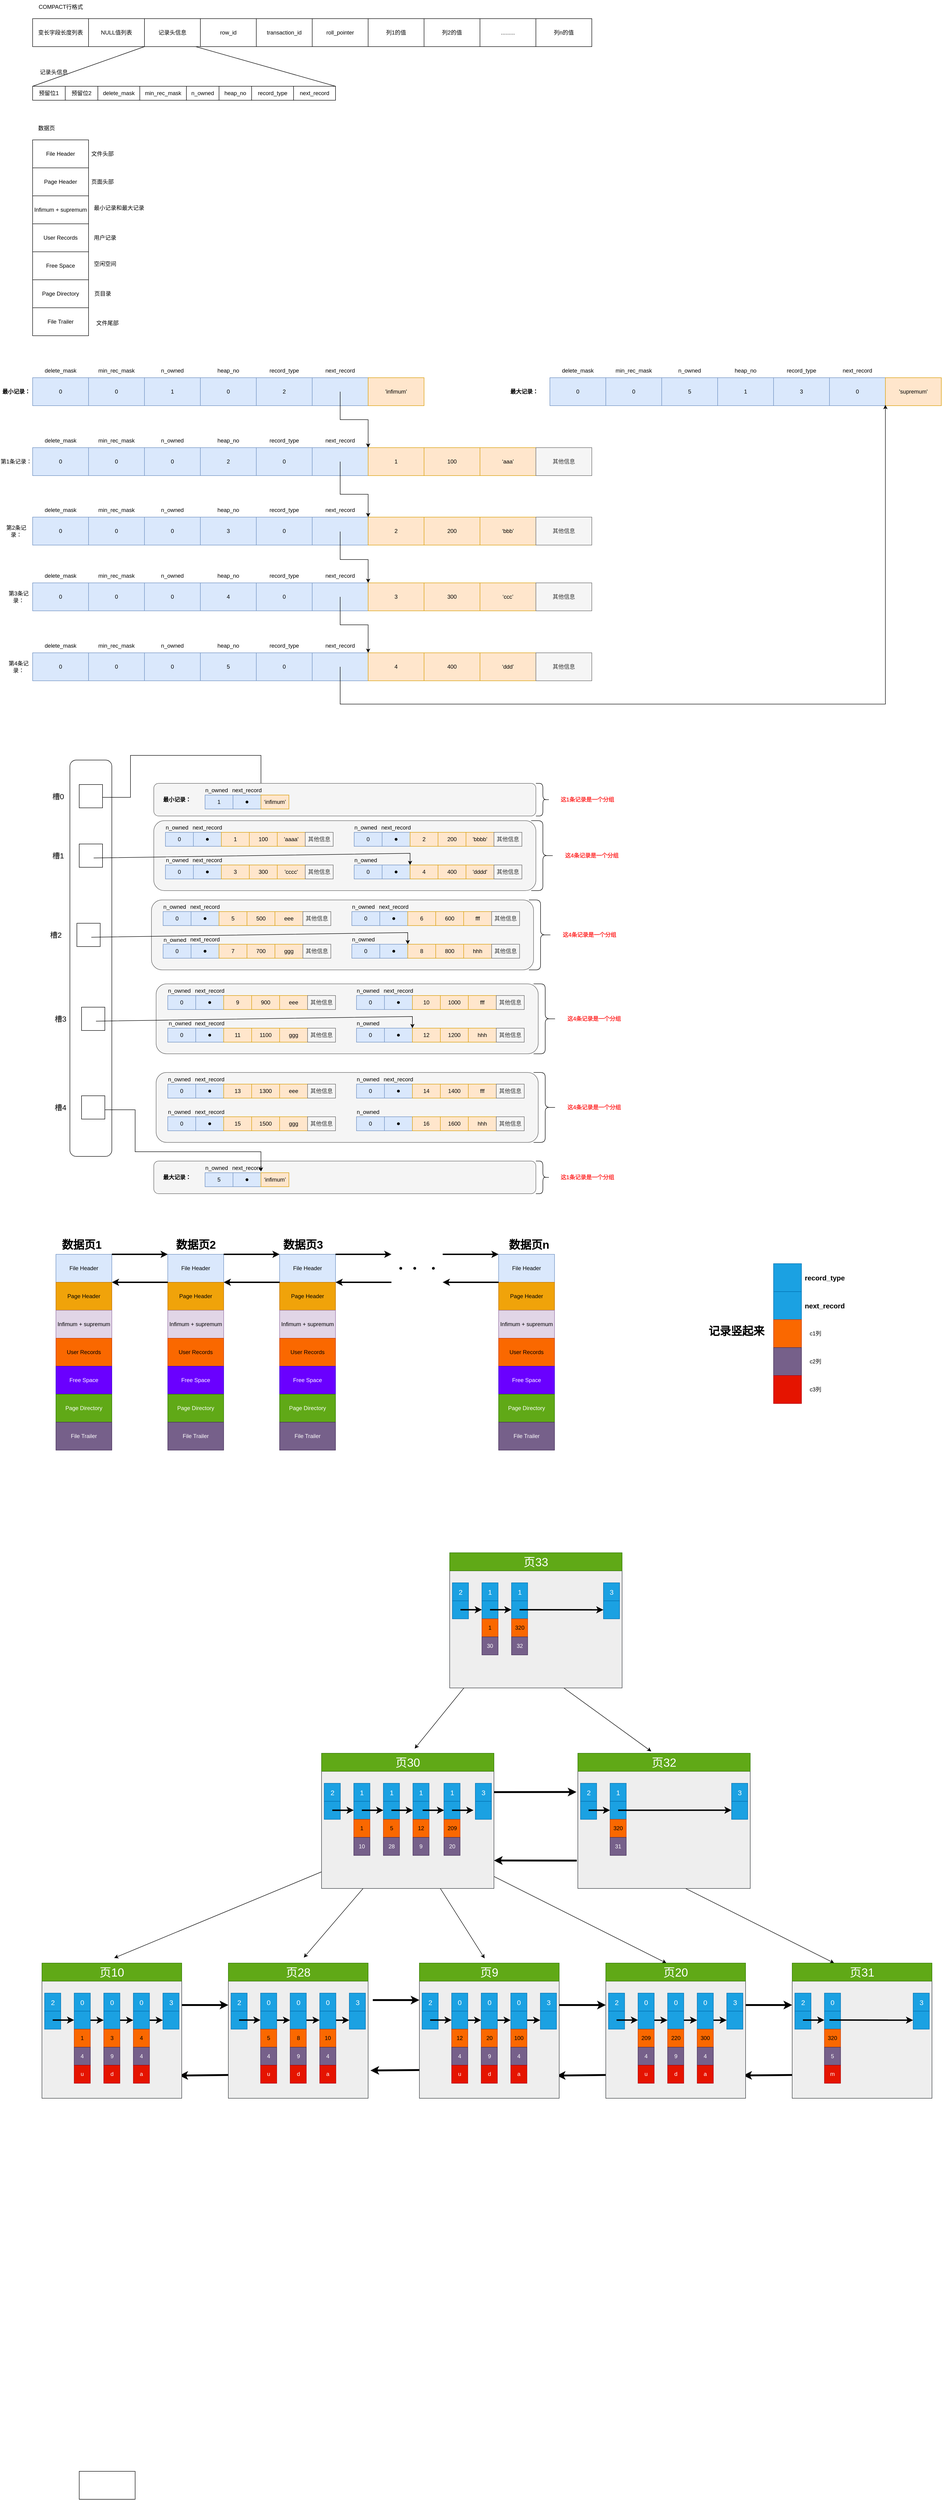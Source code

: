 <mxfile version="24.6.3" type="github">
  <diagram name="第 1 页" id="5WaXOuPdPEyuQgVvX9WO">
    <mxGraphModel dx="2605" dy="1338" grid="1" gridSize="10" guides="1" tooltips="1" connect="1" arrows="1" fold="1" page="1" pageScale="1" pageWidth="827" pageHeight="1169" math="0" shadow="0">
      <root>
        <mxCell id="0" />
        <mxCell id="1" parent="0" />
        <mxCell id="aK4QPg-AOdt1nrVOHWA2-105" value="" style="rounded=1;whiteSpace=wrap;html=1;movable=0;resizable=0;rotatable=0;deletable=0;editable=0;locked=1;connectable=0;" parent="1" vertex="1">
          <mxGeometry x="170" y="1720" width="90" height="850" as="geometry" />
        </mxCell>
        <mxCell id="SULV0UFMyUpc4uyj97xS-2" value="变长字段长度列表" style="rounded=0;whiteSpace=wrap;html=1;movable=0;resizable=0;rotatable=0;deletable=0;editable=0;locked=1;connectable=0;" parent="1" vertex="1">
          <mxGeometry x="90" y="130" width="120" height="60" as="geometry" />
        </mxCell>
        <mxCell id="SULV0UFMyUpc4uyj97xS-3" value="NULL值列表" style="rounded=0;whiteSpace=wrap;html=1;movable=0;resizable=0;rotatable=0;deletable=0;editable=0;locked=1;connectable=0;" parent="1" vertex="1">
          <mxGeometry x="210" y="130" width="120" height="60" as="geometry" />
        </mxCell>
        <mxCell id="SULV0UFMyUpc4uyj97xS-4" value="记录头信息" style="rounded=0;whiteSpace=wrap;html=1;movable=0;resizable=0;rotatable=0;deletable=0;editable=0;locked=1;connectable=0;" parent="1" vertex="1">
          <mxGeometry x="330" y="130" width="120" height="60" as="geometry" />
        </mxCell>
        <mxCell id="SULV0UFMyUpc4uyj97xS-5" value="列1的值" style="rounded=0;whiteSpace=wrap;html=1;movable=0;resizable=0;rotatable=0;deletable=0;editable=0;locked=1;connectable=0;" parent="1" vertex="1">
          <mxGeometry x="810" y="130" width="120" height="60" as="geometry" />
        </mxCell>
        <mxCell id="SULV0UFMyUpc4uyj97xS-6" value="列2的值" style="rounded=0;whiteSpace=wrap;html=1;movable=0;resizable=0;rotatable=0;deletable=0;editable=0;locked=1;connectable=0;" parent="1" vertex="1">
          <mxGeometry x="930" y="130" width="120" height="60" as="geometry" />
        </mxCell>
        <mxCell id="SULV0UFMyUpc4uyj97xS-7" value="........." style="rounded=0;whiteSpace=wrap;html=1;movable=0;resizable=0;rotatable=0;deletable=0;editable=0;locked=1;connectable=0;" parent="1" vertex="1">
          <mxGeometry x="1050" y="130" width="120" height="60" as="geometry" />
        </mxCell>
        <mxCell id="SULV0UFMyUpc4uyj97xS-10" value="列n的值" style="rounded=0;whiteSpace=wrap;html=1;movable=0;resizable=0;rotatable=0;deletable=0;editable=0;locked=1;connectable=0;" parent="1" vertex="1">
          <mxGeometry x="1170" y="130" width="120" height="60" as="geometry" />
        </mxCell>
        <mxCell id="SULV0UFMyUpc4uyj97xS-11" value="预留位1" style="rounded=0;whiteSpace=wrap;html=1;imageHeight=24;imageWidth=24;movable=0;resizable=0;rotatable=0;deletable=0;editable=0;locked=1;connectable=0;" parent="1" vertex="1">
          <mxGeometry x="90" y="275" width="70" height="30" as="geometry" />
        </mxCell>
        <mxCell id="SULV0UFMyUpc4uyj97xS-12" value="COMPACT行格式" style="text;html=1;align=center;verticalAlign=middle;resizable=0;points=[];autosize=1;strokeColor=none;fillColor=none;movable=0;rotatable=0;deletable=0;editable=0;locked=1;connectable=0;" parent="1" vertex="1">
          <mxGeometry x="90" y="90" width="120" height="30" as="geometry" />
        </mxCell>
        <mxCell id="SULV0UFMyUpc4uyj97xS-13" value="记录头信息" style="text;html=1;align=center;verticalAlign=middle;resizable=0;points=[];autosize=1;strokeColor=none;fillColor=none;imageHeight=10;movable=0;rotatable=0;deletable=0;editable=0;locked=1;connectable=0;" parent="1" vertex="1">
          <mxGeometry x="95" y="230" width="80" height="30" as="geometry" />
        </mxCell>
        <mxCell id="SULV0UFMyUpc4uyj97xS-14" value="预留位2" style="rounded=0;whiteSpace=wrap;html=1;imageHeight=24;imageWidth=24;movable=0;resizable=0;rotatable=0;deletable=0;editable=0;locked=1;connectable=0;" parent="1" vertex="1">
          <mxGeometry x="160" y="275" width="70" height="30" as="geometry" />
        </mxCell>
        <mxCell id="SULV0UFMyUpc4uyj97xS-15" value="delete_mask" style="rounded=0;whiteSpace=wrap;html=1;imageHeight=24;imageWidth=24;movable=0;resizable=0;rotatable=0;deletable=0;editable=0;locked=1;connectable=0;" parent="1" vertex="1">
          <mxGeometry x="230" y="275" width="90" height="30" as="geometry" />
        </mxCell>
        <mxCell id="SULV0UFMyUpc4uyj97xS-16" value="min_rec_mask" style="rounded=0;whiteSpace=wrap;html=1;movable=0;resizable=0;rotatable=0;deletable=0;editable=0;locked=1;connectable=0;" parent="1" vertex="1">
          <mxGeometry x="320" y="275" width="100" height="30" as="geometry" />
        </mxCell>
        <mxCell id="SULV0UFMyUpc4uyj97xS-17" value="n_owned" style="rounded=0;whiteSpace=wrap;html=1;movable=0;resizable=0;rotatable=0;deletable=0;editable=0;locked=1;connectable=0;" parent="1" vertex="1">
          <mxGeometry x="420" y="275" width="70" height="30" as="geometry" />
        </mxCell>
        <mxCell id="SULV0UFMyUpc4uyj97xS-18" value="heap_no" style="rounded=0;whiteSpace=wrap;html=1;movable=0;resizable=0;rotatable=0;deletable=0;editable=0;locked=1;connectable=0;" parent="1" vertex="1">
          <mxGeometry x="490" y="275" width="70" height="30" as="geometry" />
        </mxCell>
        <mxCell id="SULV0UFMyUpc4uyj97xS-19" value="record_type" style="rounded=0;whiteSpace=wrap;html=1;movable=0;resizable=0;rotatable=0;deletable=0;editable=0;locked=1;connectable=0;" parent="1" vertex="1">
          <mxGeometry x="560" y="275" width="90" height="30" as="geometry" />
        </mxCell>
        <mxCell id="SULV0UFMyUpc4uyj97xS-20" value="next_record" style="rounded=0;whiteSpace=wrap;html=1;movable=0;resizable=0;rotatable=0;deletable=0;editable=0;locked=1;connectable=0;" parent="1" vertex="1">
          <mxGeometry x="650" y="275" width="90" height="30" as="geometry" />
        </mxCell>
        <mxCell id="SULV0UFMyUpc4uyj97xS-21" value="row_id" style="rounded=0;whiteSpace=wrap;html=1;movable=0;resizable=0;rotatable=0;deletable=0;editable=0;locked=1;connectable=0;" parent="1" vertex="1">
          <mxGeometry x="450" y="130" width="120" height="60" as="geometry" />
        </mxCell>
        <mxCell id="SULV0UFMyUpc4uyj97xS-22" value="transaction_id" style="rounded=0;whiteSpace=wrap;html=1;movable=0;resizable=0;rotatable=0;deletable=0;editable=0;locked=1;connectable=0;" parent="1" vertex="1">
          <mxGeometry x="570" y="130" width="120" height="60" as="geometry" />
        </mxCell>
        <mxCell id="SULV0UFMyUpc4uyj97xS-23" value="roll_pointer" style="rounded=0;whiteSpace=wrap;html=1;movable=0;resizable=0;rotatable=0;deletable=0;editable=0;locked=1;connectable=0;" parent="1" vertex="1">
          <mxGeometry x="690" y="130" width="120" height="60" as="geometry" />
        </mxCell>
        <mxCell id="SULV0UFMyUpc4uyj97xS-25" value="数据页" style="text;html=1;align=center;verticalAlign=middle;whiteSpace=wrap;rounded=0;movable=1;resizable=1;rotatable=1;deletable=1;editable=1;locked=0;connectable=1;" parent="1" vertex="1">
          <mxGeometry x="90" y="350" width="60" height="30" as="geometry" />
        </mxCell>
        <mxCell id="SULV0UFMyUpc4uyj97xS-32" value="" style="endArrow=none;html=1;rounded=0;entryX=0;entryY=1;entryDx=0;entryDy=0;exitX=0;exitY=0;exitDx=0;exitDy=0;movable=0;resizable=0;rotatable=0;deletable=0;editable=0;locked=1;connectable=0;" parent="1" source="SULV0UFMyUpc4uyj97xS-11" target="SULV0UFMyUpc4uyj97xS-4" edge="1">
          <mxGeometry width="50" height="50" relative="1" as="geometry">
            <mxPoint x="90" y="270" as="sourcePoint" />
            <mxPoint x="140" y="220" as="targetPoint" />
          </mxGeometry>
        </mxCell>
        <mxCell id="SULV0UFMyUpc4uyj97xS-33" value="" style="endArrow=none;html=1;rounded=0;entryX=0.917;entryY=1;entryDx=0;entryDy=0;entryPerimeter=0;exitX=1;exitY=0;exitDx=0;exitDy=0;movable=0;resizable=0;rotatable=0;deletable=0;editable=0;locked=1;connectable=0;" parent="1" source="SULV0UFMyUpc4uyj97xS-20" target="SULV0UFMyUpc4uyj97xS-4" edge="1">
          <mxGeometry width="50" height="50" relative="1" as="geometry">
            <mxPoint x="740" y="270" as="sourcePoint" />
            <mxPoint x="790" y="220" as="targetPoint" />
          </mxGeometry>
        </mxCell>
        <mxCell id="aK4QPg-AOdt1nrVOHWA2-104" value="" style="endArrow=classic;html=1;rounded=0;entryX=1;entryY=0.5;entryDx=0;entryDy=0;movable=0;resizable=0;rotatable=0;deletable=0;editable=0;locked=1;connectable=0;" parent="1" target="aK4QPg-AOdt1nrVOHWA2-43" edge="1">
          <mxGeometry width="50" height="50" relative="1" as="geometry">
            <mxPoint x="220" y="1800" as="sourcePoint" />
            <mxPoint x="580" y="1770" as="targetPoint" />
            <Array as="points">
              <mxPoint x="300" y="1800" />
              <mxPoint x="300" y="1710" />
              <mxPoint x="580" y="1710" />
            </Array>
          </mxGeometry>
        </mxCell>
        <mxCell id="aK4QPg-AOdt1nrVOHWA2-300" value="" style="rounded=1;whiteSpace=wrap;html=1;fillColor=#f5f5f5;fontColor=#333333;strokeColor=#666666;movable=0;resizable=0;rotatable=0;deletable=0;editable=0;locked=1;connectable=0;" parent="1" vertex="1">
          <mxGeometry x="350" y="2580" width="820" height="70" as="geometry" />
        </mxCell>
        <mxCell id="aK4QPg-AOdt1nrVOHWA2-301" value="" style="group;movable=0;resizable=0;rotatable=0;deletable=0;editable=0;locked=1;connectable=0;" parent="1" vertex="1" connectable="0">
          <mxGeometry x="460" y="2580" width="180" height="55" as="geometry" />
        </mxCell>
        <mxCell id="aK4QPg-AOdt1nrVOHWA2-302" value="5" style="rounded=0;whiteSpace=wrap;html=1;fillColor=#dae8fc;strokeColor=#6c8ebf;movable=0;resizable=0;rotatable=0;deletable=0;editable=0;locked=1;connectable=0;" parent="aK4QPg-AOdt1nrVOHWA2-301" vertex="1">
          <mxGeometry y="25" width="60" height="30" as="geometry" />
        </mxCell>
        <mxCell id="aK4QPg-AOdt1nrVOHWA2-303" value="n_owned" style="text;html=1;align=center;verticalAlign=middle;whiteSpace=wrap;rounded=0;movable=0;resizable=0;rotatable=0;deletable=0;editable=0;locked=1;connectable=0;" parent="aK4QPg-AOdt1nrVOHWA2-301" vertex="1">
          <mxGeometry x="5" y="10" width="40" height="10" as="geometry" />
        </mxCell>
        <mxCell id="aK4QPg-AOdt1nrVOHWA2-304" value="" style="rounded=0;whiteSpace=wrap;html=1;fillColor=#dae8fc;strokeColor=#6c8ebf;movable=0;resizable=0;rotatable=0;deletable=0;editable=0;locked=1;connectable=0;" parent="aK4QPg-AOdt1nrVOHWA2-301" vertex="1">
          <mxGeometry x="60" y="25" width="60" height="30" as="geometry" />
        </mxCell>
        <mxCell id="aK4QPg-AOdt1nrVOHWA2-305" value="next_record" style="text;html=1;align=center;verticalAlign=middle;whiteSpace=wrap;rounded=0;movable=0;resizable=0;rotatable=0;deletable=0;editable=0;locked=1;connectable=0;" parent="aK4QPg-AOdt1nrVOHWA2-301" vertex="1">
          <mxGeometry x="60" width="60" height="30" as="geometry" />
        </mxCell>
        <mxCell id="aK4QPg-AOdt1nrVOHWA2-306" value="‘infimum’" style="rounded=0;whiteSpace=wrap;html=1;fillColor=#ffe6cc;strokeColor=#d79b00;movable=0;resizable=0;rotatable=0;deletable=0;editable=0;locked=1;connectable=0;" parent="aK4QPg-AOdt1nrVOHWA2-301" vertex="1">
          <mxGeometry x="120" y="25" width="60" height="30" as="geometry" />
        </mxCell>
        <mxCell id="aK4QPg-AOdt1nrVOHWA2-307" value="" style="shape=waypoint;sketch=0;fillStyle=solid;size=6;pointerEvents=1;points=[];fillColor=none;resizable=0;rotatable=0;perimeter=centerPerimeter;snapToPoint=1;movable=0;deletable=0;editable=0;locked=1;connectable=0;" parent="aK4QPg-AOdt1nrVOHWA2-301" vertex="1">
          <mxGeometry x="80" y="30" width="20" height="20" as="geometry" />
        </mxCell>
        <mxCell id="aK4QPg-AOdt1nrVOHWA2-308" value="&lt;b&gt;最大记录：&lt;/b&gt;" style="text;html=1;align=center;verticalAlign=middle;whiteSpace=wrap;rounded=0;movable=0;resizable=0;rotatable=0;deletable=0;editable=0;locked=1;connectable=0;" parent="1" vertex="1">
          <mxGeometry x="365" y="2600" width="70" height="30" as="geometry" />
        </mxCell>
        <mxCell id="aK4QPg-AOdt1nrVOHWA2-309" value="" style="shape=curlyBracket;whiteSpace=wrap;html=1;rounded=1;flipH=1;labelPosition=right;verticalLabelPosition=middle;align=left;verticalAlign=middle;movable=0;resizable=0;rotatable=0;deletable=0;editable=0;locked=1;connectable=0;" parent="1" vertex="1">
          <mxGeometry x="1170" y="2580" width="30" height="70" as="geometry" />
        </mxCell>
        <mxCell id="aK4QPg-AOdt1nrVOHWA2-310" value="这1条记录是一个分组" style="text;html=1;align=center;verticalAlign=middle;whiteSpace=wrap;rounded=0;fontColor=#FF3333;fontStyle=1;movable=0;resizable=0;rotatable=0;deletable=0;editable=0;locked=1;connectable=0;" parent="1" vertex="1">
          <mxGeometry x="1211" y="2600" width="139" height="30" as="geometry" />
        </mxCell>
        <mxCell id="aK4QPg-AOdt1nrVOHWA2-317" value="" style="endArrow=classic;html=1;rounded=0;entryX=1;entryY=0.75;entryDx=0;entryDy=0;movable=0;resizable=0;rotatable=0;deletable=0;editable=0;locked=1;connectable=0;" parent="1" target="aK4QPg-AOdt1nrVOHWA2-305" edge="1">
          <mxGeometry width="50" height="50" relative="1" as="geometry">
            <mxPoint x="220" y="2470" as="sourcePoint" />
            <mxPoint x="270" y="2420" as="targetPoint" />
            <Array as="points">
              <mxPoint x="310" y="2470" />
              <mxPoint x="310" y="2560" />
              <mxPoint x="580" y="2560" />
            </Array>
          </mxGeometry>
        </mxCell>
        <mxCell id="aK4QPg-AOdt1nrVOHWA2-318" value="" style="group;movable=0;resizable=0;rotatable=0;deletable=0;editable=0;locked=1;connectable=0;" parent="1" vertex="1" connectable="0">
          <mxGeometry x="120" y="2390" width="1245" height="150" as="geometry" />
        </mxCell>
        <mxCell id="aK4QPg-AOdt1nrVOHWA2-255" value="" style="rounded=1;whiteSpace=wrap;html=1;fillColor=#f5f5f5;fontColor=#333333;strokeColor=#666666;movable=0;resizable=0;rotatable=0;deletable=0;editable=0;locked=1;connectable=0;" parent="aK4QPg-AOdt1nrVOHWA2-318" vertex="1">
          <mxGeometry x="235" width="820" height="150" as="geometry" />
        </mxCell>
        <mxCell id="aK4QPg-AOdt1nrVOHWA2-256" value="next_record" style="text;html=1;align=center;verticalAlign=middle;whiteSpace=wrap;rounded=0;movable=0;resizable=0;rotatable=0;deletable=0;editable=0;locked=1;connectable=0;" parent="aK4QPg-AOdt1nrVOHWA2-318" vertex="1">
          <mxGeometry x="320" width="60" height="30" as="geometry" />
        </mxCell>
        <mxCell id="aK4QPg-AOdt1nrVOHWA2-257" value="" style="group;movable=0;resizable=0;rotatable=0;deletable=0;editable=0;locked=1;connectable=0;" parent="aK4QPg-AOdt1nrVOHWA2-318" vertex="1" connectable="0">
          <mxGeometry x="260" y="10" width="360" height="45" as="geometry" />
        </mxCell>
        <mxCell id="aK4QPg-AOdt1nrVOHWA2-258" value="0" style="rounded=0;whiteSpace=wrap;html=1;fillColor=#dae8fc;strokeColor=#6c8ebf;movable=0;resizable=0;rotatable=0;deletable=0;editable=0;locked=1;connectable=0;" parent="aK4QPg-AOdt1nrVOHWA2-257" vertex="1">
          <mxGeometry y="15" width="60" height="30" as="geometry" />
        </mxCell>
        <mxCell id="aK4QPg-AOdt1nrVOHWA2-259" value="n_owned" style="text;html=1;align=center;verticalAlign=middle;whiteSpace=wrap;rounded=0;movable=0;resizable=0;rotatable=0;deletable=0;editable=0;locked=1;connectable=0;" parent="aK4QPg-AOdt1nrVOHWA2-257" vertex="1">
          <mxGeometry x="5" width="40" height="10" as="geometry" />
        </mxCell>
        <mxCell id="aK4QPg-AOdt1nrVOHWA2-260" value="" style="rounded=0;whiteSpace=wrap;html=1;fillColor=#dae8fc;strokeColor=#6c8ebf;movable=0;resizable=0;rotatable=0;deletable=0;editable=0;locked=1;connectable=0;" parent="aK4QPg-AOdt1nrVOHWA2-257" vertex="1">
          <mxGeometry x="60" y="15" width="60" height="30" as="geometry" />
        </mxCell>
        <mxCell id="aK4QPg-AOdt1nrVOHWA2-261" value="13" style="rounded=0;whiteSpace=wrap;html=1;fillColor=#ffe6cc;strokeColor=#d79b00;movable=0;resizable=0;rotatable=0;deletable=0;editable=0;locked=1;connectable=0;" parent="aK4QPg-AOdt1nrVOHWA2-257" vertex="1">
          <mxGeometry x="120" y="15" width="60" height="30" as="geometry" />
        </mxCell>
        <mxCell id="aK4QPg-AOdt1nrVOHWA2-262" value="1300" style="rounded=0;whiteSpace=wrap;html=1;fillColor=#ffe6cc;strokeColor=#d79b00;movable=0;resizable=0;rotatable=0;deletable=0;editable=0;locked=1;connectable=0;" parent="aK4QPg-AOdt1nrVOHWA2-257" vertex="1">
          <mxGeometry x="180" y="15" width="60" height="30" as="geometry" />
        </mxCell>
        <mxCell id="aK4QPg-AOdt1nrVOHWA2-263" value="eee" style="rounded=0;whiteSpace=wrap;html=1;fillColor=#ffe6cc;strokeColor=#d79b00;movable=0;resizable=0;rotatable=0;deletable=0;editable=0;locked=1;connectable=0;" parent="aK4QPg-AOdt1nrVOHWA2-257" vertex="1">
          <mxGeometry x="240" y="15" width="60" height="30" as="geometry" />
        </mxCell>
        <mxCell id="aK4QPg-AOdt1nrVOHWA2-264" value="其他信息" style="rounded=0;whiteSpace=wrap;html=1;fillColor=#f5f5f5;fontColor=#333333;strokeColor=#666666;movable=0;resizable=0;rotatable=0;deletable=0;editable=0;locked=1;connectable=0;" parent="aK4QPg-AOdt1nrVOHWA2-257" vertex="1">
          <mxGeometry x="300" y="15" width="60" height="30" as="geometry" />
        </mxCell>
        <mxCell id="aK4QPg-AOdt1nrVOHWA2-265" value="" style="shape=waypoint;sketch=0;fillStyle=solid;size=6;pointerEvents=1;points=[];fillColor=none;resizable=0;rotatable=0;perimeter=centerPerimeter;snapToPoint=1;movable=0;deletable=0;editable=0;locked=1;connectable=0;" parent="aK4QPg-AOdt1nrVOHWA2-257" vertex="1">
          <mxGeometry x="80" y="20" width="20" height="20" as="geometry" />
        </mxCell>
        <mxCell id="aK4QPg-AOdt1nrVOHWA2-266" value="" style="group;movable=0;resizable=0;rotatable=0;deletable=0;editable=0;locked=1;connectable=0;" parent="aK4QPg-AOdt1nrVOHWA2-318" vertex="1" connectable="0">
          <mxGeometry x="665" y="80" width="360" height="45" as="geometry" />
        </mxCell>
        <mxCell id="aK4QPg-AOdt1nrVOHWA2-267" value="0" style="rounded=0;whiteSpace=wrap;html=1;fillColor=#dae8fc;strokeColor=#6c8ebf;movable=0;resizable=0;rotatable=0;deletable=0;editable=0;locked=1;connectable=0;" parent="aK4QPg-AOdt1nrVOHWA2-266" vertex="1">
          <mxGeometry y="15" width="60" height="30" as="geometry" />
        </mxCell>
        <mxCell id="aK4QPg-AOdt1nrVOHWA2-268" value="n_owned" style="text;html=1;align=center;verticalAlign=middle;whiteSpace=wrap;rounded=0;movable=0;resizable=0;rotatable=0;deletable=0;editable=0;locked=1;connectable=0;" parent="aK4QPg-AOdt1nrVOHWA2-266" vertex="1">
          <mxGeometry x="5" width="40" height="10" as="geometry" />
        </mxCell>
        <mxCell id="aK4QPg-AOdt1nrVOHWA2-269" value="" style="rounded=0;whiteSpace=wrap;html=1;fillColor=#dae8fc;strokeColor=#6c8ebf;movable=0;resizable=0;rotatable=0;deletable=0;editable=0;locked=1;connectable=0;" parent="aK4QPg-AOdt1nrVOHWA2-266" vertex="1">
          <mxGeometry x="60" y="15" width="60" height="30" as="geometry" />
        </mxCell>
        <mxCell id="aK4QPg-AOdt1nrVOHWA2-270" value="16" style="rounded=0;whiteSpace=wrap;html=1;fillColor=#ffe6cc;strokeColor=#d79b00;movable=0;resizable=0;rotatable=0;deletable=0;editable=0;locked=1;connectable=0;" parent="aK4QPg-AOdt1nrVOHWA2-266" vertex="1">
          <mxGeometry x="120" y="15" width="60" height="30" as="geometry" />
        </mxCell>
        <mxCell id="aK4QPg-AOdt1nrVOHWA2-271" value="1600" style="rounded=0;whiteSpace=wrap;html=1;fillColor=#ffe6cc;strokeColor=#d79b00;movable=0;resizable=0;rotatable=0;deletable=0;editable=0;locked=1;connectable=0;" parent="aK4QPg-AOdt1nrVOHWA2-266" vertex="1">
          <mxGeometry x="180" y="15" width="60" height="30" as="geometry" />
        </mxCell>
        <mxCell id="aK4QPg-AOdt1nrVOHWA2-272" value="hhh" style="rounded=0;whiteSpace=wrap;html=1;fillColor=#ffe6cc;strokeColor=#d79b00;movable=0;resizable=0;rotatable=0;deletable=0;editable=0;locked=1;connectable=0;" parent="aK4QPg-AOdt1nrVOHWA2-266" vertex="1">
          <mxGeometry x="240" y="15" width="60" height="30" as="geometry" />
        </mxCell>
        <mxCell id="aK4QPg-AOdt1nrVOHWA2-273" value="其他信息" style="rounded=0;whiteSpace=wrap;html=1;fillColor=#f5f5f5;fontColor=#333333;strokeColor=#666666;movable=0;resizable=0;rotatable=0;deletable=0;editable=0;locked=1;connectable=0;" parent="aK4QPg-AOdt1nrVOHWA2-266" vertex="1">
          <mxGeometry x="300" y="15" width="60" height="30" as="geometry" />
        </mxCell>
        <mxCell id="aK4QPg-AOdt1nrVOHWA2-274" value="" style="shape=waypoint;sketch=0;fillStyle=solid;size=6;pointerEvents=1;points=[];fillColor=none;resizable=0;rotatable=0;perimeter=centerPerimeter;snapToPoint=1;movable=0;deletable=0;editable=0;locked=1;connectable=0;" parent="aK4QPg-AOdt1nrVOHWA2-266" vertex="1">
          <mxGeometry x="80" y="20" width="20" height="20" as="geometry" />
        </mxCell>
        <mxCell id="aK4QPg-AOdt1nrVOHWA2-275" value="" style="group;movable=0;resizable=0;rotatable=0;deletable=0;editable=0;locked=1;connectable=0;" parent="aK4QPg-AOdt1nrVOHWA2-318" vertex="1" connectable="0">
          <mxGeometry x="665" width="360" height="55" as="geometry" />
        </mxCell>
        <mxCell id="aK4QPg-AOdt1nrVOHWA2-276" value="0" style="rounded=0;whiteSpace=wrap;html=1;fillColor=#dae8fc;strokeColor=#6c8ebf;movable=0;resizable=0;rotatable=0;deletable=0;editable=0;locked=1;connectable=0;" parent="aK4QPg-AOdt1nrVOHWA2-275" vertex="1">
          <mxGeometry y="25" width="60" height="30" as="geometry" />
        </mxCell>
        <mxCell id="aK4QPg-AOdt1nrVOHWA2-277" value="n_owned" style="text;html=1;align=center;verticalAlign=middle;whiteSpace=wrap;rounded=0;movable=0;resizable=0;rotatable=0;deletable=0;editable=0;locked=1;connectable=0;" parent="aK4QPg-AOdt1nrVOHWA2-275" vertex="1">
          <mxGeometry x="5" y="10" width="40" height="10" as="geometry" />
        </mxCell>
        <mxCell id="aK4QPg-AOdt1nrVOHWA2-278" value="" style="rounded=0;whiteSpace=wrap;html=1;fillColor=#dae8fc;strokeColor=#6c8ebf;movable=0;resizable=0;rotatable=0;deletable=0;editable=0;locked=1;connectable=0;" parent="aK4QPg-AOdt1nrVOHWA2-275" vertex="1">
          <mxGeometry x="60" y="25" width="60" height="30" as="geometry" />
        </mxCell>
        <mxCell id="aK4QPg-AOdt1nrVOHWA2-279" value="next_record" style="text;html=1;align=center;verticalAlign=middle;whiteSpace=wrap;rounded=0;movable=0;resizable=0;rotatable=0;deletable=0;editable=0;locked=1;connectable=0;" parent="aK4QPg-AOdt1nrVOHWA2-275" vertex="1">
          <mxGeometry x="60" width="60" height="30" as="geometry" />
        </mxCell>
        <mxCell id="aK4QPg-AOdt1nrVOHWA2-280" value="14" style="rounded=0;whiteSpace=wrap;html=1;fillColor=#ffe6cc;strokeColor=#d79b00;movable=0;resizable=0;rotatable=0;deletable=0;editable=0;locked=1;connectable=0;" parent="aK4QPg-AOdt1nrVOHWA2-275" vertex="1">
          <mxGeometry x="120" y="25" width="60" height="30" as="geometry" />
        </mxCell>
        <mxCell id="aK4QPg-AOdt1nrVOHWA2-281" value="1400" style="rounded=0;whiteSpace=wrap;html=1;fillColor=#ffe6cc;strokeColor=#d79b00;movable=0;resizable=0;rotatable=0;deletable=0;editable=0;locked=1;connectable=0;" parent="aK4QPg-AOdt1nrVOHWA2-275" vertex="1">
          <mxGeometry x="180" y="25" width="60" height="30" as="geometry" />
        </mxCell>
        <mxCell id="aK4QPg-AOdt1nrVOHWA2-282" value="fff" style="rounded=0;whiteSpace=wrap;html=1;fillColor=#ffe6cc;strokeColor=#d79b00;movable=0;resizable=0;rotatable=0;deletable=0;editable=0;locked=1;connectable=0;" parent="aK4QPg-AOdt1nrVOHWA2-275" vertex="1">
          <mxGeometry x="240" y="25" width="60" height="30" as="geometry" />
        </mxCell>
        <mxCell id="aK4QPg-AOdt1nrVOHWA2-283" value="其他信息" style="rounded=0;whiteSpace=wrap;html=1;fillColor=#f5f5f5;fontColor=#333333;strokeColor=#666666;movable=0;resizable=0;rotatable=0;deletable=0;editable=0;locked=1;connectable=0;" parent="aK4QPg-AOdt1nrVOHWA2-275" vertex="1">
          <mxGeometry x="300" y="25" width="60" height="30" as="geometry" />
        </mxCell>
        <mxCell id="aK4QPg-AOdt1nrVOHWA2-284" value="" style="shape=waypoint;sketch=0;fillStyle=solid;size=6;pointerEvents=1;points=[];fillColor=none;resizable=0;rotatable=0;perimeter=centerPerimeter;snapToPoint=1;movable=0;deletable=0;editable=0;locked=1;connectable=0;" parent="aK4QPg-AOdt1nrVOHWA2-275" vertex="1">
          <mxGeometry x="80" y="30" width="20" height="20" as="geometry" />
        </mxCell>
        <mxCell id="aK4QPg-AOdt1nrVOHWA2-285" value="" style="group;movable=0;resizable=0;rotatable=0;deletable=0;editable=0;locked=1;connectable=0;" parent="aK4QPg-AOdt1nrVOHWA2-318" vertex="1" connectable="0">
          <mxGeometry x="260" y="70" width="360" height="55" as="geometry" />
        </mxCell>
        <mxCell id="aK4QPg-AOdt1nrVOHWA2-286" value="0" style="rounded=0;whiteSpace=wrap;html=1;fillColor=#dae8fc;strokeColor=#6c8ebf;movable=0;resizable=0;rotatable=0;deletable=0;editable=0;locked=1;connectable=0;" parent="aK4QPg-AOdt1nrVOHWA2-285" vertex="1">
          <mxGeometry y="25" width="60" height="30" as="geometry" />
        </mxCell>
        <mxCell id="aK4QPg-AOdt1nrVOHWA2-287" value="n_owned" style="text;html=1;align=center;verticalAlign=middle;whiteSpace=wrap;rounded=0;movable=0;resizable=0;rotatable=0;deletable=0;editable=0;locked=1;connectable=0;" parent="aK4QPg-AOdt1nrVOHWA2-285" vertex="1">
          <mxGeometry x="5" y="10" width="40" height="10" as="geometry" />
        </mxCell>
        <mxCell id="aK4QPg-AOdt1nrVOHWA2-288" value="" style="rounded=0;whiteSpace=wrap;html=1;fillColor=#dae8fc;strokeColor=#6c8ebf;movable=0;resizable=0;rotatable=0;deletable=0;editable=0;locked=1;connectable=0;" parent="aK4QPg-AOdt1nrVOHWA2-285" vertex="1">
          <mxGeometry x="60" y="25" width="60" height="30" as="geometry" />
        </mxCell>
        <mxCell id="aK4QPg-AOdt1nrVOHWA2-289" value="next_record" style="text;html=1;align=center;verticalAlign=middle;whiteSpace=wrap;rounded=0;movable=0;resizable=0;rotatable=0;deletable=0;editable=0;locked=1;connectable=0;" parent="aK4QPg-AOdt1nrVOHWA2-285" vertex="1">
          <mxGeometry x="60" width="60" height="30" as="geometry" />
        </mxCell>
        <mxCell id="aK4QPg-AOdt1nrVOHWA2-290" value="15" style="rounded=0;whiteSpace=wrap;html=1;fillColor=#ffe6cc;strokeColor=#d79b00;movable=0;resizable=0;rotatable=0;deletable=0;editable=0;locked=1;connectable=0;" parent="aK4QPg-AOdt1nrVOHWA2-285" vertex="1">
          <mxGeometry x="120" y="25" width="60" height="30" as="geometry" />
        </mxCell>
        <mxCell id="aK4QPg-AOdt1nrVOHWA2-291" value="1500" style="rounded=0;whiteSpace=wrap;html=1;fillColor=#ffe6cc;strokeColor=#d79b00;movable=0;resizable=0;rotatable=0;deletable=0;editable=0;locked=1;connectable=0;" parent="aK4QPg-AOdt1nrVOHWA2-285" vertex="1">
          <mxGeometry x="180" y="25" width="60" height="30" as="geometry" />
        </mxCell>
        <mxCell id="aK4QPg-AOdt1nrVOHWA2-292" value="ggg" style="rounded=0;whiteSpace=wrap;html=1;fillColor=#ffe6cc;strokeColor=#d79b00;movable=0;resizable=0;rotatable=0;deletable=0;editable=0;locked=1;connectable=0;" parent="aK4QPg-AOdt1nrVOHWA2-285" vertex="1">
          <mxGeometry x="240" y="25" width="60" height="30" as="geometry" />
        </mxCell>
        <mxCell id="aK4QPg-AOdt1nrVOHWA2-293" value="其他信息" style="rounded=0;whiteSpace=wrap;html=1;fillColor=#f5f5f5;fontColor=#333333;strokeColor=#666666;movable=0;resizable=0;rotatable=0;deletable=0;editable=0;locked=1;connectable=0;" parent="aK4QPg-AOdt1nrVOHWA2-285" vertex="1">
          <mxGeometry x="300" y="25" width="60" height="30" as="geometry" />
        </mxCell>
        <mxCell id="aK4QPg-AOdt1nrVOHWA2-294" value="" style="shape=waypoint;sketch=0;fillStyle=solid;size=6;pointerEvents=1;points=[];fillColor=none;resizable=0;rotatable=0;perimeter=centerPerimeter;snapToPoint=1;movable=0;deletable=0;editable=0;locked=1;connectable=0;" parent="aK4QPg-AOdt1nrVOHWA2-285" vertex="1">
          <mxGeometry x="80" y="30" width="20" height="20" as="geometry" />
        </mxCell>
        <mxCell id="aK4QPg-AOdt1nrVOHWA2-295" value="" style="shape=curlyBracket;whiteSpace=wrap;html=1;rounded=1;flipH=1;labelPosition=right;verticalLabelPosition=middle;align=left;verticalAlign=middle;movable=0;resizable=0;rotatable=0;deletable=0;editable=0;locked=1;connectable=0;" parent="aK4QPg-AOdt1nrVOHWA2-318" vertex="1">
          <mxGeometry x="1045" width="50" height="150" as="geometry" />
        </mxCell>
        <mxCell id="aK4QPg-AOdt1nrVOHWA2-296" value="这4条记录是一个分组" style="text;html=1;align=center;verticalAlign=middle;whiteSpace=wrap;rounded=0;fontStyle=1;fontColor=#FF3333;movable=0;resizable=0;rotatable=0;deletable=0;editable=0;locked=1;connectable=0;" parent="aK4QPg-AOdt1nrVOHWA2-318" vertex="1">
          <mxGeometry x="1105" y="60" width="140" height="30" as="geometry" />
        </mxCell>
        <mxCell id="aK4QPg-AOdt1nrVOHWA2-297" value="" style="rounded=0;whiteSpace=wrap;html=1;movable=0;resizable=0;rotatable=0;deletable=0;editable=0;locked=1;connectable=0;" parent="aK4QPg-AOdt1nrVOHWA2-318" vertex="1">
          <mxGeometry x="75" y="50" width="50" height="50" as="geometry" />
        </mxCell>
        <mxCell id="aK4QPg-AOdt1nrVOHWA2-298" value="&lt;font style=&quot;font-size: 16px;&quot;&gt;槽4&lt;/font&gt;" style="text;html=1;align=center;verticalAlign=middle;whiteSpace=wrap;rounded=0;movable=0;resizable=0;rotatable=0;deletable=0;editable=0;locked=1;connectable=0;" parent="aK4QPg-AOdt1nrVOHWA2-318" vertex="1">
          <mxGeometry y="60" width="60" height="30" as="geometry" />
        </mxCell>
        <mxCell id="aK4QPg-AOdt1nrVOHWA2-319" value="" style="group;movable=0;resizable=0;rotatable=0;deletable=0;editable=0;locked=1;connectable=0;" parent="1" vertex="1" connectable="0">
          <mxGeometry x="120" y="2200" width="1245" height="150" as="geometry" />
        </mxCell>
        <mxCell id="aK4QPg-AOdt1nrVOHWA2-209" value="" style="rounded=1;whiteSpace=wrap;html=1;fillColor=#f5f5f5;fontColor=#333333;strokeColor=#666666;movable=0;resizable=0;rotatable=0;deletable=0;editable=0;locked=1;connectable=0;" parent="aK4QPg-AOdt1nrVOHWA2-319" vertex="1">
          <mxGeometry x="235" width="820" height="150" as="geometry" />
        </mxCell>
        <mxCell id="aK4QPg-AOdt1nrVOHWA2-210" value="next_record" style="text;html=1;align=center;verticalAlign=middle;whiteSpace=wrap;rounded=0;movable=0;resizable=0;rotatable=0;deletable=0;editable=0;locked=1;connectable=0;" parent="aK4QPg-AOdt1nrVOHWA2-319" vertex="1">
          <mxGeometry x="320" width="60" height="30" as="geometry" />
        </mxCell>
        <mxCell id="aK4QPg-AOdt1nrVOHWA2-211" value="" style="group;movable=0;resizable=0;rotatable=0;deletable=0;editable=0;locked=1;connectable=0;" parent="aK4QPg-AOdt1nrVOHWA2-319" vertex="1" connectable="0">
          <mxGeometry x="260" y="10" width="360" height="45" as="geometry" />
        </mxCell>
        <mxCell id="aK4QPg-AOdt1nrVOHWA2-212" value="0" style="rounded=0;whiteSpace=wrap;html=1;fillColor=#dae8fc;strokeColor=#6c8ebf;movable=0;resizable=0;rotatable=0;deletable=0;editable=0;locked=1;connectable=0;" parent="aK4QPg-AOdt1nrVOHWA2-211" vertex="1">
          <mxGeometry y="15" width="60" height="30" as="geometry" />
        </mxCell>
        <mxCell id="aK4QPg-AOdt1nrVOHWA2-213" value="n_owned" style="text;html=1;align=center;verticalAlign=middle;whiteSpace=wrap;rounded=0;movable=0;resizable=0;rotatable=0;deletable=0;editable=0;locked=1;connectable=0;" parent="aK4QPg-AOdt1nrVOHWA2-211" vertex="1">
          <mxGeometry x="5" width="40" height="10" as="geometry" />
        </mxCell>
        <mxCell id="aK4QPg-AOdt1nrVOHWA2-214" value="" style="rounded=0;whiteSpace=wrap;html=1;fillColor=#dae8fc;strokeColor=#6c8ebf;movable=0;resizable=0;rotatable=0;deletable=0;editable=0;locked=1;connectable=0;" parent="aK4QPg-AOdt1nrVOHWA2-211" vertex="1">
          <mxGeometry x="60" y="15" width="60" height="30" as="geometry" />
        </mxCell>
        <mxCell id="aK4QPg-AOdt1nrVOHWA2-215" value="9" style="rounded=0;whiteSpace=wrap;html=1;fillColor=#ffe6cc;strokeColor=#d79b00;movable=0;resizable=0;rotatable=0;deletable=0;editable=0;locked=1;connectable=0;" parent="aK4QPg-AOdt1nrVOHWA2-211" vertex="1">
          <mxGeometry x="120" y="15" width="60" height="30" as="geometry" />
        </mxCell>
        <mxCell id="aK4QPg-AOdt1nrVOHWA2-216" value="900" style="rounded=0;whiteSpace=wrap;html=1;fillColor=#ffe6cc;strokeColor=#d79b00;movable=0;resizable=0;rotatable=0;deletable=0;editable=0;locked=1;connectable=0;" parent="aK4QPg-AOdt1nrVOHWA2-211" vertex="1">
          <mxGeometry x="180" y="15" width="60" height="30" as="geometry" />
        </mxCell>
        <mxCell id="aK4QPg-AOdt1nrVOHWA2-217" value="eee" style="rounded=0;whiteSpace=wrap;html=1;fillColor=#ffe6cc;strokeColor=#d79b00;movable=0;resizable=0;rotatable=0;deletable=0;editable=0;locked=1;connectable=0;" parent="aK4QPg-AOdt1nrVOHWA2-211" vertex="1">
          <mxGeometry x="240" y="15" width="60" height="30" as="geometry" />
        </mxCell>
        <mxCell id="aK4QPg-AOdt1nrVOHWA2-218" value="其他信息" style="rounded=0;whiteSpace=wrap;html=1;fillColor=#f5f5f5;fontColor=#333333;strokeColor=#666666;movable=0;resizable=0;rotatable=0;deletable=0;editable=0;locked=1;connectable=0;" parent="aK4QPg-AOdt1nrVOHWA2-211" vertex="1">
          <mxGeometry x="300" y="15" width="60" height="30" as="geometry" />
        </mxCell>
        <mxCell id="aK4QPg-AOdt1nrVOHWA2-219" value="" style="shape=waypoint;sketch=0;fillStyle=solid;size=6;pointerEvents=1;points=[];fillColor=none;resizable=0;rotatable=0;perimeter=centerPerimeter;snapToPoint=1;movable=0;deletable=0;editable=0;locked=1;connectable=0;" parent="aK4QPg-AOdt1nrVOHWA2-211" vertex="1">
          <mxGeometry x="80" y="20" width="20" height="20" as="geometry" />
        </mxCell>
        <mxCell id="aK4QPg-AOdt1nrVOHWA2-220" value="" style="group;movable=0;resizable=0;rotatable=0;deletable=0;editable=0;locked=1;connectable=0;" parent="aK4QPg-AOdt1nrVOHWA2-319" vertex="1" connectable="0">
          <mxGeometry x="665" y="80" width="360" height="45" as="geometry" />
        </mxCell>
        <mxCell id="aK4QPg-AOdt1nrVOHWA2-221" value="0" style="rounded=0;whiteSpace=wrap;html=1;fillColor=#dae8fc;strokeColor=#6c8ebf;movable=0;resizable=0;rotatable=0;deletable=0;editable=0;locked=1;connectable=0;" parent="aK4QPg-AOdt1nrVOHWA2-220" vertex="1">
          <mxGeometry y="15" width="60" height="30" as="geometry" />
        </mxCell>
        <mxCell id="aK4QPg-AOdt1nrVOHWA2-222" value="n_owned" style="text;html=1;align=center;verticalAlign=middle;whiteSpace=wrap;rounded=0;movable=0;resizable=0;rotatable=0;deletable=0;editable=0;locked=1;connectable=0;" parent="aK4QPg-AOdt1nrVOHWA2-220" vertex="1">
          <mxGeometry x="5" width="40" height="10" as="geometry" />
        </mxCell>
        <mxCell id="aK4QPg-AOdt1nrVOHWA2-223" value="" style="rounded=0;whiteSpace=wrap;html=1;fillColor=#dae8fc;strokeColor=#6c8ebf;movable=0;resizable=0;rotatable=0;deletable=0;editable=0;locked=1;connectable=0;" parent="aK4QPg-AOdt1nrVOHWA2-220" vertex="1">
          <mxGeometry x="60" y="15" width="60" height="30" as="geometry" />
        </mxCell>
        <mxCell id="aK4QPg-AOdt1nrVOHWA2-224" value="12" style="rounded=0;whiteSpace=wrap;html=1;fillColor=#ffe6cc;strokeColor=#d79b00;movable=0;resizable=0;rotatable=0;deletable=0;editable=0;locked=1;connectable=0;" parent="aK4QPg-AOdt1nrVOHWA2-220" vertex="1">
          <mxGeometry x="120" y="15" width="60" height="30" as="geometry" />
        </mxCell>
        <mxCell id="aK4QPg-AOdt1nrVOHWA2-225" value="1200" style="rounded=0;whiteSpace=wrap;html=1;fillColor=#ffe6cc;strokeColor=#d79b00;movable=0;resizable=0;rotatable=0;deletable=0;editable=0;locked=1;connectable=0;" parent="aK4QPg-AOdt1nrVOHWA2-220" vertex="1">
          <mxGeometry x="180" y="15" width="60" height="30" as="geometry" />
        </mxCell>
        <mxCell id="aK4QPg-AOdt1nrVOHWA2-226" value="hhh" style="rounded=0;whiteSpace=wrap;html=1;fillColor=#ffe6cc;strokeColor=#d79b00;movable=0;resizable=0;rotatable=0;deletable=0;editable=0;locked=1;connectable=0;" parent="aK4QPg-AOdt1nrVOHWA2-220" vertex="1">
          <mxGeometry x="240" y="15" width="60" height="30" as="geometry" />
        </mxCell>
        <mxCell id="aK4QPg-AOdt1nrVOHWA2-227" value="其他信息" style="rounded=0;whiteSpace=wrap;html=1;fillColor=#f5f5f5;fontColor=#333333;strokeColor=#666666;movable=0;resizable=0;rotatable=0;deletable=0;editable=0;locked=1;connectable=0;" parent="aK4QPg-AOdt1nrVOHWA2-220" vertex="1">
          <mxGeometry x="300" y="15" width="60" height="30" as="geometry" />
        </mxCell>
        <mxCell id="aK4QPg-AOdt1nrVOHWA2-228" value="" style="shape=waypoint;sketch=0;fillStyle=solid;size=6;pointerEvents=1;points=[];fillColor=none;resizable=0;rotatable=0;perimeter=centerPerimeter;snapToPoint=1;movable=0;deletable=0;editable=0;locked=1;connectable=0;" parent="aK4QPg-AOdt1nrVOHWA2-220" vertex="1">
          <mxGeometry x="80" y="20" width="20" height="20" as="geometry" />
        </mxCell>
        <mxCell id="aK4QPg-AOdt1nrVOHWA2-229" value="" style="group;movable=0;resizable=0;rotatable=0;deletable=0;editable=0;locked=1;connectable=0;" parent="aK4QPg-AOdt1nrVOHWA2-319" vertex="1" connectable="0">
          <mxGeometry x="665" width="360" height="55" as="geometry" />
        </mxCell>
        <mxCell id="aK4QPg-AOdt1nrVOHWA2-230" value="0" style="rounded=0;whiteSpace=wrap;html=1;fillColor=#dae8fc;strokeColor=#6c8ebf;movable=0;resizable=0;rotatable=0;deletable=0;editable=0;locked=1;connectable=0;" parent="aK4QPg-AOdt1nrVOHWA2-229" vertex="1">
          <mxGeometry y="25" width="60" height="30" as="geometry" />
        </mxCell>
        <mxCell id="aK4QPg-AOdt1nrVOHWA2-231" value="n_owned" style="text;html=1;align=center;verticalAlign=middle;whiteSpace=wrap;rounded=0;movable=0;resizable=0;rotatable=0;deletable=0;editable=0;locked=1;connectable=0;" parent="aK4QPg-AOdt1nrVOHWA2-229" vertex="1">
          <mxGeometry x="5" y="10" width="40" height="10" as="geometry" />
        </mxCell>
        <mxCell id="aK4QPg-AOdt1nrVOHWA2-232" value="" style="rounded=0;whiteSpace=wrap;html=1;fillColor=#dae8fc;strokeColor=#6c8ebf;movable=0;resizable=0;rotatable=0;deletable=0;editable=0;locked=1;connectable=0;" parent="aK4QPg-AOdt1nrVOHWA2-229" vertex="1">
          <mxGeometry x="60" y="25" width="60" height="30" as="geometry" />
        </mxCell>
        <mxCell id="aK4QPg-AOdt1nrVOHWA2-233" value="next_record" style="text;html=1;align=center;verticalAlign=middle;whiteSpace=wrap;rounded=0;movable=0;resizable=0;rotatable=0;deletable=0;editable=0;locked=1;connectable=0;" parent="aK4QPg-AOdt1nrVOHWA2-229" vertex="1">
          <mxGeometry x="60" width="60" height="30" as="geometry" />
        </mxCell>
        <mxCell id="aK4QPg-AOdt1nrVOHWA2-234" value="10" style="rounded=0;whiteSpace=wrap;html=1;fillColor=#ffe6cc;strokeColor=#d79b00;movable=0;resizable=0;rotatable=0;deletable=0;editable=0;locked=1;connectable=0;" parent="aK4QPg-AOdt1nrVOHWA2-229" vertex="1">
          <mxGeometry x="120" y="25" width="60" height="30" as="geometry" />
        </mxCell>
        <mxCell id="aK4QPg-AOdt1nrVOHWA2-235" value="1000" style="rounded=0;whiteSpace=wrap;html=1;fillColor=#ffe6cc;strokeColor=#d79b00;movable=0;resizable=0;rotatable=0;deletable=0;editable=0;locked=1;connectable=0;" parent="aK4QPg-AOdt1nrVOHWA2-229" vertex="1">
          <mxGeometry x="180" y="25" width="60" height="30" as="geometry" />
        </mxCell>
        <mxCell id="aK4QPg-AOdt1nrVOHWA2-236" value="fff" style="rounded=0;whiteSpace=wrap;html=1;fillColor=#ffe6cc;strokeColor=#d79b00;movable=0;resizable=0;rotatable=0;deletable=0;editable=0;locked=1;connectable=0;" parent="aK4QPg-AOdt1nrVOHWA2-229" vertex="1">
          <mxGeometry x="240" y="25" width="60" height="30" as="geometry" />
        </mxCell>
        <mxCell id="aK4QPg-AOdt1nrVOHWA2-237" value="其他信息" style="rounded=0;whiteSpace=wrap;html=1;fillColor=#f5f5f5;fontColor=#333333;strokeColor=#666666;movable=0;resizable=0;rotatable=0;deletable=0;editable=0;locked=1;connectable=0;" parent="aK4QPg-AOdt1nrVOHWA2-229" vertex="1">
          <mxGeometry x="300" y="25" width="60" height="30" as="geometry" />
        </mxCell>
        <mxCell id="aK4QPg-AOdt1nrVOHWA2-238" value="" style="shape=waypoint;sketch=0;fillStyle=solid;size=6;pointerEvents=1;points=[];fillColor=none;resizable=0;rotatable=0;perimeter=centerPerimeter;snapToPoint=1;movable=0;deletable=0;editable=0;locked=1;connectable=0;" parent="aK4QPg-AOdt1nrVOHWA2-229" vertex="1">
          <mxGeometry x="80" y="30" width="20" height="20" as="geometry" />
        </mxCell>
        <mxCell id="aK4QPg-AOdt1nrVOHWA2-239" value="" style="group;movable=0;resizable=0;rotatable=0;deletable=0;editable=0;locked=1;connectable=0;" parent="aK4QPg-AOdt1nrVOHWA2-319" vertex="1" connectable="0">
          <mxGeometry x="260" y="70" width="360" height="55" as="geometry" />
        </mxCell>
        <mxCell id="aK4QPg-AOdt1nrVOHWA2-240" value="0" style="rounded=0;whiteSpace=wrap;html=1;fillColor=#dae8fc;strokeColor=#6c8ebf;movable=0;resizable=0;rotatable=0;deletable=0;editable=0;locked=1;connectable=0;" parent="aK4QPg-AOdt1nrVOHWA2-239" vertex="1">
          <mxGeometry y="25" width="60" height="30" as="geometry" />
        </mxCell>
        <mxCell id="aK4QPg-AOdt1nrVOHWA2-242" value="" style="rounded=0;whiteSpace=wrap;html=1;fillColor=#dae8fc;strokeColor=#6c8ebf;movable=0;resizable=0;rotatable=0;deletable=0;editable=0;locked=1;connectable=0;" parent="aK4QPg-AOdt1nrVOHWA2-239" vertex="1">
          <mxGeometry x="60" y="25" width="60" height="30" as="geometry" />
        </mxCell>
        <mxCell id="aK4QPg-AOdt1nrVOHWA2-243" value="next_record" style="text;html=1;align=center;verticalAlign=middle;whiteSpace=wrap;rounded=0;movable=0;resizable=0;rotatable=0;deletable=0;editable=0;locked=1;connectable=0;" parent="aK4QPg-AOdt1nrVOHWA2-239" vertex="1">
          <mxGeometry x="60" width="60" height="30" as="geometry" />
        </mxCell>
        <mxCell id="aK4QPg-AOdt1nrVOHWA2-244" value="11" style="rounded=0;whiteSpace=wrap;html=1;fillColor=#ffe6cc;strokeColor=#d79b00;movable=0;resizable=0;rotatable=0;deletable=0;editable=0;locked=1;connectable=0;" parent="aK4QPg-AOdt1nrVOHWA2-239" vertex="1">
          <mxGeometry x="120" y="25" width="60" height="30" as="geometry" />
        </mxCell>
        <mxCell id="aK4QPg-AOdt1nrVOHWA2-245" value="1100" style="rounded=0;whiteSpace=wrap;html=1;fillColor=#ffe6cc;strokeColor=#d79b00;movable=0;resizable=0;rotatable=0;deletable=0;editable=0;locked=1;connectable=0;" parent="aK4QPg-AOdt1nrVOHWA2-239" vertex="1">
          <mxGeometry x="180" y="25" width="60" height="30" as="geometry" />
        </mxCell>
        <mxCell id="aK4QPg-AOdt1nrVOHWA2-246" value="ggg" style="rounded=0;whiteSpace=wrap;html=1;fillColor=#ffe6cc;strokeColor=#d79b00;movable=0;resizable=0;rotatable=0;deletable=0;editable=0;locked=1;connectable=0;" parent="aK4QPg-AOdt1nrVOHWA2-239" vertex="1">
          <mxGeometry x="240" y="25" width="60" height="30" as="geometry" />
        </mxCell>
        <mxCell id="aK4QPg-AOdt1nrVOHWA2-247" value="其他信息" style="rounded=0;whiteSpace=wrap;html=1;fillColor=#f5f5f5;fontColor=#333333;strokeColor=#666666;movable=0;resizable=0;rotatable=0;deletable=0;editable=0;locked=1;connectable=0;" parent="aK4QPg-AOdt1nrVOHWA2-239" vertex="1">
          <mxGeometry x="300" y="25" width="60" height="30" as="geometry" />
        </mxCell>
        <mxCell id="aK4QPg-AOdt1nrVOHWA2-248" value="" style="shape=waypoint;sketch=0;fillStyle=solid;size=6;pointerEvents=1;points=[];fillColor=none;resizable=0;rotatable=0;perimeter=centerPerimeter;snapToPoint=1;movable=0;deletable=0;editable=0;locked=1;connectable=0;" parent="aK4QPg-AOdt1nrVOHWA2-239" vertex="1">
          <mxGeometry x="80" y="30" width="20" height="20" as="geometry" />
        </mxCell>
        <mxCell id="aK4QPg-AOdt1nrVOHWA2-249" value="" style="shape=curlyBracket;whiteSpace=wrap;html=1;rounded=1;flipH=1;labelPosition=right;verticalLabelPosition=middle;align=left;verticalAlign=middle;movable=0;resizable=0;rotatable=0;deletable=0;editable=0;locked=1;connectable=0;" parent="aK4QPg-AOdt1nrVOHWA2-319" vertex="1">
          <mxGeometry x="1045" width="50" height="150" as="geometry" />
        </mxCell>
        <mxCell id="aK4QPg-AOdt1nrVOHWA2-250" value="这4条记录是一个分组" style="text;html=1;align=center;verticalAlign=middle;whiteSpace=wrap;rounded=0;fontStyle=1;fontColor=#FF3333;movable=0;resizable=0;rotatable=0;deletable=0;editable=0;locked=1;connectable=0;" parent="aK4QPg-AOdt1nrVOHWA2-319" vertex="1">
          <mxGeometry x="1105" y="60" width="140" height="30" as="geometry" />
        </mxCell>
        <mxCell id="aK4QPg-AOdt1nrVOHWA2-251" value="" style="rounded=0;whiteSpace=wrap;html=1;movable=0;resizable=0;rotatable=0;deletable=0;editable=0;locked=1;connectable=0;" parent="aK4QPg-AOdt1nrVOHWA2-319" vertex="1">
          <mxGeometry x="75" y="50" width="50" height="50" as="geometry" />
        </mxCell>
        <mxCell id="aK4QPg-AOdt1nrVOHWA2-252" value="&lt;font style=&quot;font-size: 16px;&quot;&gt;槽3&lt;/font&gt;" style="text;html=1;align=center;verticalAlign=middle;whiteSpace=wrap;rounded=0;movable=0;resizable=0;rotatable=0;deletable=0;editable=0;locked=1;connectable=0;" parent="aK4QPg-AOdt1nrVOHWA2-319" vertex="1">
          <mxGeometry y="60" width="60" height="30" as="geometry" />
        </mxCell>
        <mxCell id="aK4QPg-AOdt1nrVOHWA2-253" value="" style="endArrow=classic;html=1;rounded=0;entryX=0;entryY=0;entryDx=0;entryDy=0;movable=0;resizable=0;rotatable=0;deletable=0;editable=0;locked=1;connectable=0;" parent="aK4QPg-AOdt1nrVOHWA2-319" target="aK4QPg-AOdt1nrVOHWA2-224" edge="1">
          <mxGeometry width="50" height="50" relative="1" as="geometry">
            <mxPoint x="106" y="80" as="sourcePoint" />
            <mxPoint x="790" y="90" as="targetPoint" />
            <Array as="points">
              <mxPoint x="785" y="70" />
            </Array>
          </mxGeometry>
        </mxCell>
        <mxCell id="aK4QPg-AOdt1nrVOHWA2-316" value="&lt;span style=&quot;font-size: 12px; text-wrap: wrap; background-color: rgb(251, 251, 251);&quot;&gt;n_owned&lt;/span&gt;" style="edgeLabel;html=1;align=center;verticalAlign=middle;resizable=0;points=[];movable=0;rotatable=0;deletable=0;editable=0;locked=1;connectable=0;" parent="aK4QPg-AOdt1nrVOHWA2-253" vertex="1" connectable="0">
          <mxGeometry x="-0.489" y="-7" relative="1" as="geometry">
            <mxPoint as="offset" />
          </mxGeometry>
        </mxCell>
        <mxCell id="aK4QPg-AOdt1nrVOHWA2-320" value="" style="group;movable=0;resizable=0;rotatable=0;deletable=0;editable=0;locked=1;connectable=0;" parent="1" vertex="1" connectable="0">
          <mxGeometry x="110" y="2020" width="1245" height="150" as="geometry" />
        </mxCell>
        <mxCell id="aK4QPg-AOdt1nrVOHWA2-163" value="" style="rounded=1;whiteSpace=wrap;html=1;fillColor=#f5f5f5;fontColor=#333333;strokeColor=#666666;movable=0;resizable=0;rotatable=0;deletable=0;editable=0;locked=1;connectable=0;" parent="aK4QPg-AOdt1nrVOHWA2-320" vertex="1">
          <mxGeometry x="235" width="820" height="150" as="geometry" />
        </mxCell>
        <mxCell id="aK4QPg-AOdt1nrVOHWA2-164" value="next_record" style="text;html=1;align=center;verticalAlign=middle;whiteSpace=wrap;rounded=0;movable=0;resizable=0;rotatable=0;deletable=0;editable=0;locked=1;connectable=0;" parent="aK4QPg-AOdt1nrVOHWA2-320" vertex="1">
          <mxGeometry x="320" width="60" height="30" as="geometry" />
        </mxCell>
        <mxCell id="aK4QPg-AOdt1nrVOHWA2-165" value="" style="group;movable=0;resizable=0;rotatable=0;deletable=0;editable=0;locked=1;connectable=0;" parent="aK4QPg-AOdt1nrVOHWA2-320" vertex="1" connectable="0">
          <mxGeometry x="260" y="10" width="360" height="45" as="geometry" />
        </mxCell>
        <mxCell id="aK4QPg-AOdt1nrVOHWA2-166" value="0" style="rounded=0;whiteSpace=wrap;html=1;fillColor=#dae8fc;strokeColor=#6c8ebf;movable=0;resizable=0;rotatable=0;deletable=0;editable=0;locked=1;connectable=0;" parent="aK4QPg-AOdt1nrVOHWA2-165" vertex="1">
          <mxGeometry y="15" width="60" height="30" as="geometry" />
        </mxCell>
        <mxCell id="aK4QPg-AOdt1nrVOHWA2-167" value="n_owned" style="text;html=1;align=center;verticalAlign=middle;whiteSpace=wrap;rounded=0;movable=0;resizable=0;rotatable=0;deletable=0;editable=0;locked=1;connectable=0;" parent="aK4QPg-AOdt1nrVOHWA2-165" vertex="1">
          <mxGeometry x="5" width="40" height="10" as="geometry" />
        </mxCell>
        <mxCell id="aK4QPg-AOdt1nrVOHWA2-168" value="" style="rounded=0;whiteSpace=wrap;html=1;fillColor=#dae8fc;strokeColor=#6c8ebf;movable=0;resizable=0;rotatable=0;deletable=0;editable=0;locked=1;connectable=0;" parent="aK4QPg-AOdt1nrVOHWA2-165" vertex="1">
          <mxGeometry x="60" y="15" width="60" height="30" as="geometry" />
        </mxCell>
        <mxCell id="aK4QPg-AOdt1nrVOHWA2-169" value="5" style="rounded=0;whiteSpace=wrap;html=1;fillColor=#ffe6cc;strokeColor=#d79b00;movable=0;resizable=0;rotatable=0;deletable=0;editable=0;locked=1;connectable=0;" parent="aK4QPg-AOdt1nrVOHWA2-165" vertex="1">
          <mxGeometry x="120" y="15" width="60" height="30" as="geometry" />
        </mxCell>
        <mxCell id="aK4QPg-AOdt1nrVOHWA2-170" value="500" style="rounded=0;whiteSpace=wrap;html=1;fillColor=#ffe6cc;strokeColor=#d79b00;movable=0;resizable=0;rotatable=0;deletable=0;editable=0;locked=1;connectable=0;" parent="aK4QPg-AOdt1nrVOHWA2-165" vertex="1">
          <mxGeometry x="180" y="15" width="60" height="30" as="geometry" />
        </mxCell>
        <mxCell id="aK4QPg-AOdt1nrVOHWA2-171" value="eee" style="rounded=0;whiteSpace=wrap;html=1;fillColor=#ffe6cc;strokeColor=#d79b00;movable=0;resizable=0;rotatable=0;deletable=0;editable=0;locked=1;connectable=0;" parent="aK4QPg-AOdt1nrVOHWA2-165" vertex="1">
          <mxGeometry x="240" y="15" width="60" height="30" as="geometry" />
        </mxCell>
        <mxCell id="aK4QPg-AOdt1nrVOHWA2-172" value="其他信息" style="rounded=0;whiteSpace=wrap;html=1;fillColor=#f5f5f5;fontColor=#333333;strokeColor=#666666;movable=0;resizable=0;rotatable=0;deletable=0;editable=0;locked=1;connectable=0;" parent="aK4QPg-AOdt1nrVOHWA2-165" vertex="1">
          <mxGeometry x="300" y="15" width="60" height="30" as="geometry" />
        </mxCell>
        <mxCell id="aK4QPg-AOdt1nrVOHWA2-173" value="" style="shape=waypoint;sketch=0;fillStyle=solid;size=6;pointerEvents=1;points=[];fillColor=none;resizable=0;rotatable=0;perimeter=centerPerimeter;snapToPoint=1;movable=0;deletable=0;editable=0;locked=1;connectable=0;" parent="aK4QPg-AOdt1nrVOHWA2-165" vertex="1">
          <mxGeometry x="80" y="20" width="20" height="20" as="geometry" />
        </mxCell>
        <mxCell id="aK4QPg-AOdt1nrVOHWA2-174" value="" style="group;movable=0;resizable=0;rotatable=0;deletable=0;editable=0;locked=1;connectable=0;" parent="aK4QPg-AOdt1nrVOHWA2-320" vertex="1" connectable="0">
          <mxGeometry x="665" y="80" width="360" height="45" as="geometry" />
        </mxCell>
        <mxCell id="aK4QPg-AOdt1nrVOHWA2-175" value="0" style="rounded=0;whiteSpace=wrap;html=1;fillColor=#dae8fc;strokeColor=#6c8ebf;movable=0;resizable=0;rotatable=0;deletable=0;editable=0;locked=1;connectable=0;" parent="aK4QPg-AOdt1nrVOHWA2-174" vertex="1">
          <mxGeometry y="15" width="60" height="30" as="geometry" />
        </mxCell>
        <mxCell id="aK4QPg-AOdt1nrVOHWA2-176" value="n_owned" style="text;html=1;align=center;verticalAlign=middle;whiteSpace=wrap;rounded=0;movable=0;resizable=0;rotatable=0;deletable=0;editable=0;locked=1;connectable=0;" parent="aK4QPg-AOdt1nrVOHWA2-174" vertex="1">
          <mxGeometry x="5" width="40" height="10" as="geometry" />
        </mxCell>
        <mxCell id="aK4QPg-AOdt1nrVOHWA2-177" value="" style="rounded=0;whiteSpace=wrap;html=1;fillColor=#dae8fc;strokeColor=#6c8ebf;movable=0;resizable=0;rotatable=0;deletable=0;editable=0;locked=1;connectable=0;" parent="aK4QPg-AOdt1nrVOHWA2-174" vertex="1">
          <mxGeometry x="60" y="15" width="60" height="30" as="geometry" />
        </mxCell>
        <mxCell id="aK4QPg-AOdt1nrVOHWA2-178" value="8" style="rounded=0;whiteSpace=wrap;html=1;fillColor=#ffe6cc;strokeColor=#d79b00;movable=0;resizable=0;rotatable=0;deletable=0;editable=0;locked=1;connectable=0;" parent="aK4QPg-AOdt1nrVOHWA2-174" vertex="1">
          <mxGeometry x="120" y="15" width="60" height="30" as="geometry" />
        </mxCell>
        <mxCell id="aK4QPg-AOdt1nrVOHWA2-179" value="800" style="rounded=0;whiteSpace=wrap;html=1;fillColor=#ffe6cc;strokeColor=#d79b00;movable=0;resizable=0;rotatable=0;deletable=0;editable=0;locked=1;connectable=0;" parent="aK4QPg-AOdt1nrVOHWA2-174" vertex="1">
          <mxGeometry x="180" y="15" width="60" height="30" as="geometry" />
        </mxCell>
        <mxCell id="aK4QPg-AOdt1nrVOHWA2-180" value="hhh" style="rounded=0;whiteSpace=wrap;html=1;fillColor=#ffe6cc;strokeColor=#d79b00;movable=0;resizable=0;rotatable=0;deletable=0;editable=0;locked=1;connectable=0;" parent="aK4QPg-AOdt1nrVOHWA2-174" vertex="1">
          <mxGeometry x="240" y="15" width="60" height="30" as="geometry" />
        </mxCell>
        <mxCell id="aK4QPg-AOdt1nrVOHWA2-181" value="其他信息" style="rounded=0;whiteSpace=wrap;html=1;fillColor=#f5f5f5;fontColor=#333333;strokeColor=#666666;movable=0;resizable=0;rotatable=0;deletable=0;editable=0;locked=1;connectable=0;" parent="aK4QPg-AOdt1nrVOHWA2-174" vertex="1">
          <mxGeometry x="300" y="15" width="60" height="30" as="geometry" />
        </mxCell>
        <mxCell id="aK4QPg-AOdt1nrVOHWA2-182" value="" style="shape=waypoint;sketch=0;fillStyle=solid;size=6;pointerEvents=1;points=[];fillColor=none;resizable=0;rotatable=0;perimeter=centerPerimeter;snapToPoint=1;movable=0;deletable=0;editable=0;locked=1;connectable=0;" parent="aK4QPg-AOdt1nrVOHWA2-174" vertex="1">
          <mxGeometry x="80" y="20" width="20" height="20" as="geometry" />
        </mxCell>
        <mxCell id="aK4QPg-AOdt1nrVOHWA2-183" value="" style="group;movable=0;resizable=0;rotatable=0;deletable=0;editable=0;locked=1;connectable=0;" parent="aK4QPg-AOdt1nrVOHWA2-320" vertex="1" connectable="0">
          <mxGeometry x="665" width="360" height="55" as="geometry" />
        </mxCell>
        <mxCell id="aK4QPg-AOdt1nrVOHWA2-184" value="0" style="rounded=0;whiteSpace=wrap;html=1;fillColor=#dae8fc;strokeColor=#6c8ebf;movable=0;resizable=0;rotatable=0;deletable=0;editable=0;locked=1;connectable=0;" parent="aK4QPg-AOdt1nrVOHWA2-183" vertex="1">
          <mxGeometry y="25" width="60" height="30" as="geometry" />
        </mxCell>
        <mxCell id="aK4QPg-AOdt1nrVOHWA2-185" value="n_owned" style="text;html=1;align=center;verticalAlign=middle;whiteSpace=wrap;rounded=0;movable=0;resizable=0;rotatable=0;deletable=0;editable=0;locked=1;connectable=0;" parent="aK4QPg-AOdt1nrVOHWA2-183" vertex="1">
          <mxGeometry x="5" y="10" width="40" height="10" as="geometry" />
        </mxCell>
        <mxCell id="aK4QPg-AOdt1nrVOHWA2-186" value="" style="rounded=0;whiteSpace=wrap;html=1;fillColor=#dae8fc;strokeColor=#6c8ebf;movable=0;resizable=0;rotatable=0;deletable=0;editable=0;locked=1;connectable=0;" parent="aK4QPg-AOdt1nrVOHWA2-183" vertex="1">
          <mxGeometry x="60" y="25" width="60" height="30" as="geometry" />
        </mxCell>
        <mxCell id="aK4QPg-AOdt1nrVOHWA2-187" value="next_record" style="text;html=1;align=center;verticalAlign=middle;whiteSpace=wrap;rounded=0;movable=0;resizable=0;rotatable=0;deletable=0;editable=0;locked=1;connectable=0;" parent="aK4QPg-AOdt1nrVOHWA2-183" vertex="1">
          <mxGeometry x="60" width="60" height="30" as="geometry" />
        </mxCell>
        <mxCell id="aK4QPg-AOdt1nrVOHWA2-188" value="6" style="rounded=0;whiteSpace=wrap;html=1;fillColor=#ffe6cc;strokeColor=#d79b00;movable=0;resizable=0;rotatable=0;deletable=0;editable=0;locked=1;connectable=0;" parent="aK4QPg-AOdt1nrVOHWA2-183" vertex="1">
          <mxGeometry x="120" y="25" width="60" height="30" as="geometry" />
        </mxCell>
        <mxCell id="aK4QPg-AOdt1nrVOHWA2-189" value="600" style="rounded=0;whiteSpace=wrap;html=1;fillColor=#ffe6cc;strokeColor=#d79b00;movable=0;resizable=0;rotatable=0;deletable=0;editable=0;locked=1;connectable=0;" parent="aK4QPg-AOdt1nrVOHWA2-183" vertex="1">
          <mxGeometry x="180" y="25" width="60" height="30" as="geometry" />
        </mxCell>
        <mxCell id="aK4QPg-AOdt1nrVOHWA2-190" value="fff" style="rounded=0;whiteSpace=wrap;html=1;fillColor=#ffe6cc;strokeColor=#d79b00;movable=0;resizable=0;rotatable=0;deletable=0;editable=0;locked=1;connectable=0;" parent="aK4QPg-AOdt1nrVOHWA2-183" vertex="1">
          <mxGeometry x="240" y="25" width="60" height="30" as="geometry" />
        </mxCell>
        <mxCell id="aK4QPg-AOdt1nrVOHWA2-191" value="其他信息" style="rounded=0;whiteSpace=wrap;html=1;fillColor=#f5f5f5;fontColor=#333333;strokeColor=#666666;movable=0;resizable=0;rotatable=0;deletable=0;editable=0;locked=1;connectable=0;" parent="aK4QPg-AOdt1nrVOHWA2-183" vertex="1">
          <mxGeometry x="300" y="25" width="60" height="30" as="geometry" />
        </mxCell>
        <mxCell id="aK4QPg-AOdt1nrVOHWA2-192" value="" style="shape=waypoint;sketch=0;fillStyle=solid;size=6;pointerEvents=1;points=[];fillColor=none;resizable=0;rotatable=0;perimeter=centerPerimeter;snapToPoint=1;movable=0;deletable=0;editable=0;locked=1;connectable=0;" parent="aK4QPg-AOdt1nrVOHWA2-183" vertex="1">
          <mxGeometry x="80" y="30" width="20" height="20" as="geometry" />
        </mxCell>
        <mxCell id="aK4QPg-AOdt1nrVOHWA2-203" value="" style="shape=curlyBracket;whiteSpace=wrap;html=1;rounded=1;flipH=1;labelPosition=right;verticalLabelPosition=middle;align=left;verticalAlign=middle;movable=0;resizable=0;rotatable=0;deletable=0;editable=0;locked=1;connectable=0;" parent="aK4QPg-AOdt1nrVOHWA2-320" vertex="1">
          <mxGeometry x="1045" width="50" height="150" as="geometry" />
        </mxCell>
        <mxCell id="aK4QPg-AOdt1nrVOHWA2-204" value="这4条记录是一个分组" style="text;html=1;align=center;verticalAlign=middle;whiteSpace=wrap;rounded=0;fontStyle=1;fontColor=#FF3333;movable=0;resizable=0;rotatable=0;deletable=0;editable=0;locked=1;connectable=0;" parent="aK4QPg-AOdt1nrVOHWA2-320" vertex="1">
          <mxGeometry x="1105" y="60" width="140" height="30" as="geometry" />
        </mxCell>
        <mxCell id="aK4QPg-AOdt1nrVOHWA2-205" value="" style="rounded=0;whiteSpace=wrap;html=1;movable=0;resizable=0;rotatable=0;deletable=0;editable=0;locked=1;connectable=0;" parent="aK4QPg-AOdt1nrVOHWA2-320" vertex="1">
          <mxGeometry x="75" y="50" width="50" height="50" as="geometry" />
        </mxCell>
        <mxCell id="aK4QPg-AOdt1nrVOHWA2-206" value="&lt;font style=&quot;font-size: 16px;&quot;&gt;槽2&lt;/font&gt;" style="text;html=1;align=center;verticalAlign=middle;whiteSpace=wrap;rounded=0;movable=0;resizable=0;rotatable=0;deletable=0;editable=0;locked=1;connectable=0;" parent="aK4QPg-AOdt1nrVOHWA2-320" vertex="1">
          <mxGeometry y="60" width="60" height="30" as="geometry" />
        </mxCell>
        <mxCell id="aK4QPg-AOdt1nrVOHWA2-207" value="" style="endArrow=classic;html=1;rounded=0;entryX=0;entryY=0;entryDx=0;entryDy=0;movable=0;resizable=0;rotatable=0;deletable=0;editable=0;locked=1;connectable=0;" parent="aK4QPg-AOdt1nrVOHWA2-320" target="aK4QPg-AOdt1nrVOHWA2-178" edge="1">
          <mxGeometry width="50" height="50" relative="1" as="geometry">
            <mxPoint x="106" y="80" as="sourcePoint" />
            <mxPoint x="790" y="90" as="targetPoint" />
            <Array as="points">
              <mxPoint x="785" y="70" />
            </Array>
          </mxGeometry>
        </mxCell>
        <mxCell id="aK4QPg-AOdt1nrVOHWA2-315" value="&lt;span style=&quot;font-size: 12px; text-wrap: wrap; background-color: rgb(251, 251, 251);&quot;&gt;n_owned&lt;/span&gt;" style="edgeLabel;html=1;align=center;verticalAlign=middle;resizable=0;points=[];movable=0;rotatable=0;deletable=0;editable=0;locked=1;connectable=0;" parent="aK4QPg-AOdt1nrVOHWA2-207" vertex="1" connectable="0">
          <mxGeometry x="-0.518" y="-7" relative="1" as="geometry">
            <mxPoint x="9" y="1" as="offset" />
          </mxGeometry>
        </mxCell>
        <mxCell id="aK4QPg-AOdt1nrVOHWA2-194" value="0" style="rounded=0;whiteSpace=wrap;html=1;fillColor=#dae8fc;strokeColor=#6c8ebf;movable=0;resizable=0;rotatable=0;deletable=0;editable=0;locked=1;connectable=0;" parent="aK4QPg-AOdt1nrVOHWA2-320" vertex="1">
          <mxGeometry x="260" y="95" width="60" height="30" as="geometry" />
        </mxCell>
        <mxCell id="aK4QPg-AOdt1nrVOHWA2-196" value="" style="rounded=0;whiteSpace=wrap;html=1;fillColor=#dae8fc;strokeColor=#6c8ebf;movable=0;resizable=0;rotatable=0;deletable=0;editable=0;locked=1;connectable=0;" parent="aK4QPg-AOdt1nrVOHWA2-320" vertex="1">
          <mxGeometry x="320" y="95" width="60" height="30" as="geometry" />
        </mxCell>
        <mxCell id="aK4QPg-AOdt1nrVOHWA2-197" value="next_record" style="text;html=1;align=center;verticalAlign=middle;whiteSpace=wrap;rounded=0;movable=0;resizable=0;rotatable=0;deletable=0;editable=0;locked=1;connectable=0;" parent="aK4QPg-AOdt1nrVOHWA2-320" vertex="1">
          <mxGeometry x="320" y="70" width="60" height="30" as="geometry" />
        </mxCell>
        <mxCell id="aK4QPg-AOdt1nrVOHWA2-198" value="7" style="rounded=0;whiteSpace=wrap;html=1;fillColor=#ffe6cc;strokeColor=#d79b00;movable=0;resizable=0;rotatable=0;deletable=0;editable=0;locked=1;connectable=0;" parent="aK4QPg-AOdt1nrVOHWA2-320" vertex="1">
          <mxGeometry x="380" y="95" width="60" height="30" as="geometry" />
        </mxCell>
        <mxCell id="aK4QPg-AOdt1nrVOHWA2-199" value="700" style="rounded=0;whiteSpace=wrap;html=1;fillColor=#ffe6cc;strokeColor=#d79b00;movable=0;resizable=0;rotatable=0;deletable=0;editable=0;locked=1;connectable=0;" parent="aK4QPg-AOdt1nrVOHWA2-320" vertex="1">
          <mxGeometry x="440" y="95" width="60" height="30" as="geometry" />
        </mxCell>
        <mxCell id="aK4QPg-AOdt1nrVOHWA2-200" value="ggg" style="rounded=0;whiteSpace=wrap;html=1;fillColor=#ffe6cc;strokeColor=#d79b00;movable=0;resizable=0;rotatable=0;deletable=0;editable=0;locked=1;connectable=0;" parent="aK4QPg-AOdt1nrVOHWA2-320" vertex="1">
          <mxGeometry x="500" y="95" width="60" height="30" as="geometry" />
        </mxCell>
        <mxCell id="aK4QPg-AOdt1nrVOHWA2-201" value="其他信息" style="rounded=0;whiteSpace=wrap;html=1;fillColor=#f5f5f5;fontColor=#333333;strokeColor=#666666;movable=0;resizable=0;rotatable=0;deletable=0;editable=0;locked=1;connectable=0;" parent="aK4QPg-AOdt1nrVOHWA2-320" vertex="1">
          <mxGeometry x="560" y="95" width="60" height="30" as="geometry" />
        </mxCell>
        <mxCell id="aK4QPg-AOdt1nrVOHWA2-202" value="" style="shape=waypoint;sketch=0;fillStyle=solid;size=6;pointerEvents=1;points=[];fillColor=none;resizable=0;rotatable=0;perimeter=centerPerimeter;snapToPoint=1;movable=0;deletable=0;editable=0;locked=1;connectable=0;" parent="aK4QPg-AOdt1nrVOHWA2-320" vertex="1">
          <mxGeometry x="340" y="100" width="20" height="20" as="geometry" />
        </mxCell>
        <mxCell id="aK4QPg-AOdt1nrVOHWA2-321" value="" style="group;movable=0;resizable=0;rotatable=0;deletable=0;editable=0;locked=1;connectable=0;" parent="1" vertex="1" connectable="0">
          <mxGeometry x="115" y="1850" width="1245" height="150" as="geometry" />
        </mxCell>
        <mxCell id="aK4QPg-AOdt1nrVOHWA2-94" value="" style="rounded=1;whiteSpace=wrap;html=1;fillColor=#f5f5f5;fontColor=#333333;strokeColor=#666666;movable=0;resizable=0;rotatable=0;deletable=0;editable=0;locked=1;connectable=0;" parent="aK4QPg-AOdt1nrVOHWA2-321" vertex="1">
          <mxGeometry x="235" width="820" height="150" as="geometry" />
        </mxCell>
        <mxCell id="aK4QPg-AOdt1nrVOHWA2-32" value="next_record" style="text;html=1;align=center;verticalAlign=middle;whiteSpace=wrap;rounded=0;movable=0;resizable=0;rotatable=0;deletable=0;editable=0;locked=1;connectable=0;" parent="aK4QPg-AOdt1nrVOHWA2-321" vertex="1">
          <mxGeometry x="320" width="60" height="30" as="geometry" />
        </mxCell>
        <mxCell id="aK4QPg-AOdt1nrVOHWA2-80" value="" style="group;movable=0;resizable=0;rotatable=0;deletable=0;editable=0;locked=1;connectable=0;" parent="aK4QPg-AOdt1nrVOHWA2-321" vertex="1" connectable="0">
          <mxGeometry x="260" y="10" width="360" height="45" as="geometry" />
        </mxCell>
        <mxCell id="aK4QPg-AOdt1nrVOHWA2-19" value="0" style="rounded=0;whiteSpace=wrap;html=1;fillColor=#dae8fc;strokeColor=#6c8ebf;movable=0;resizable=0;rotatable=0;deletable=0;editable=0;locked=1;connectable=0;" parent="aK4QPg-AOdt1nrVOHWA2-80" vertex="1">
          <mxGeometry y="15" width="60" height="30" as="geometry" />
        </mxCell>
        <mxCell id="aK4QPg-AOdt1nrVOHWA2-29" value="n_owned" style="text;html=1;align=center;verticalAlign=middle;whiteSpace=wrap;rounded=0;movable=0;resizable=0;rotatable=0;deletable=0;editable=0;locked=1;connectable=0;" parent="aK4QPg-AOdt1nrVOHWA2-80" vertex="1">
          <mxGeometry x="5" width="40" height="10" as="geometry" />
        </mxCell>
        <mxCell id="aK4QPg-AOdt1nrVOHWA2-30" value="" style="rounded=0;whiteSpace=wrap;html=1;fillColor=#dae8fc;strokeColor=#6c8ebf;movable=0;resizable=0;rotatable=0;deletable=0;editable=0;locked=1;connectable=0;" parent="aK4QPg-AOdt1nrVOHWA2-80" vertex="1">
          <mxGeometry x="60" y="15" width="60" height="30" as="geometry" />
        </mxCell>
        <mxCell id="aK4QPg-AOdt1nrVOHWA2-35" value="1" style="rounded=0;whiteSpace=wrap;html=1;fillColor=#ffe6cc;strokeColor=#d79b00;movable=0;resizable=0;rotatable=0;deletable=0;editable=0;locked=1;connectable=0;" parent="aK4QPg-AOdt1nrVOHWA2-80" vertex="1">
          <mxGeometry x="120" y="15" width="60" height="30" as="geometry" />
        </mxCell>
        <mxCell id="aK4QPg-AOdt1nrVOHWA2-36" value="100" style="rounded=0;whiteSpace=wrap;html=1;fillColor=#ffe6cc;strokeColor=#d79b00;movable=0;resizable=0;rotatable=0;deletable=0;editable=0;locked=1;connectable=0;" parent="aK4QPg-AOdt1nrVOHWA2-80" vertex="1">
          <mxGeometry x="180" y="15" width="60" height="30" as="geometry" />
        </mxCell>
        <mxCell id="aK4QPg-AOdt1nrVOHWA2-37" value="&#39;aaaa&#39;" style="rounded=0;whiteSpace=wrap;html=1;fillColor=#ffe6cc;strokeColor=#d79b00;movable=0;resizable=0;rotatable=0;deletable=0;editable=0;locked=1;connectable=0;" parent="aK4QPg-AOdt1nrVOHWA2-80" vertex="1">
          <mxGeometry x="240" y="15" width="60" height="30" as="geometry" />
        </mxCell>
        <mxCell id="aK4QPg-AOdt1nrVOHWA2-38" value="其他信息" style="rounded=0;whiteSpace=wrap;html=1;fillColor=#f5f5f5;fontColor=#333333;strokeColor=#666666;movable=0;resizable=0;rotatable=0;deletable=0;editable=0;locked=1;connectable=0;" parent="aK4QPg-AOdt1nrVOHWA2-80" vertex="1">
          <mxGeometry x="300" y="15" width="60" height="30" as="geometry" />
        </mxCell>
        <mxCell id="aK4QPg-AOdt1nrVOHWA2-48" value="" style="shape=waypoint;sketch=0;fillStyle=solid;size=6;pointerEvents=1;points=[];fillColor=none;resizable=0;rotatable=0;perimeter=centerPerimeter;snapToPoint=1;movable=0;deletable=0;editable=0;locked=1;connectable=0;" parent="aK4QPg-AOdt1nrVOHWA2-80" vertex="1">
          <mxGeometry x="80" y="20" width="20" height="20" as="geometry" />
        </mxCell>
        <mxCell id="aK4QPg-AOdt1nrVOHWA2-81" value="" style="group;movable=0;resizable=0;rotatable=0;deletable=0;editable=0;locked=1;connectable=0;" parent="aK4QPg-AOdt1nrVOHWA2-321" vertex="1" connectable="0">
          <mxGeometry x="665" y="80" width="360" height="45" as="geometry" />
        </mxCell>
        <mxCell id="aK4QPg-AOdt1nrVOHWA2-82" value="0" style="rounded=0;whiteSpace=wrap;html=1;fillColor=#dae8fc;strokeColor=#6c8ebf;movable=0;resizable=0;rotatable=0;deletable=0;editable=0;locked=1;connectable=0;" parent="aK4QPg-AOdt1nrVOHWA2-81" vertex="1">
          <mxGeometry y="15" width="60" height="30" as="geometry" />
        </mxCell>
        <mxCell id="aK4QPg-AOdt1nrVOHWA2-83" value="n_owned" style="text;html=1;align=center;verticalAlign=middle;whiteSpace=wrap;rounded=0;movable=0;resizable=0;rotatable=0;deletable=0;editable=0;locked=1;connectable=0;" parent="aK4QPg-AOdt1nrVOHWA2-81" vertex="1">
          <mxGeometry x="5" width="40" height="10" as="geometry" />
        </mxCell>
        <mxCell id="aK4QPg-AOdt1nrVOHWA2-84" value="" style="rounded=0;whiteSpace=wrap;html=1;fillColor=#dae8fc;strokeColor=#6c8ebf;movable=0;resizable=0;rotatable=0;deletable=0;editable=0;locked=1;connectable=0;" parent="aK4QPg-AOdt1nrVOHWA2-81" vertex="1">
          <mxGeometry x="60" y="15" width="60" height="30" as="geometry" />
        </mxCell>
        <mxCell id="aK4QPg-AOdt1nrVOHWA2-85" value="4" style="rounded=0;whiteSpace=wrap;html=1;fillColor=#ffe6cc;strokeColor=#d79b00;movable=0;resizable=0;rotatable=0;deletable=0;editable=0;locked=1;connectable=0;" parent="aK4QPg-AOdt1nrVOHWA2-81" vertex="1">
          <mxGeometry x="120" y="15" width="60" height="30" as="geometry" />
        </mxCell>
        <mxCell id="aK4QPg-AOdt1nrVOHWA2-86" value="400" style="rounded=0;whiteSpace=wrap;html=1;fillColor=#ffe6cc;strokeColor=#d79b00;movable=0;resizable=0;rotatable=0;deletable=0;editable=0;locked=1;connectable=0;" parent="aK4QPg-AOdt1nrVOHWA2-81" vertex="1">
          <mxGeometry x="180" y="15" width="60" height="30" as="geometry" />
        </mxCell>
        <mxCell id="aK4QPg-AOdt1nrVOHWA2-87" value="&#39;dddd&#39;" style="rounded=0;whiteSpace=wrap;html=1;fillColor=#ffe6cc;strokeColor=#d79b00;movable=0;resizable=0;rotatable=0;deletable=0;editable=0;locked=1;connectable=0;" parent="aK4QPg-AOdt1nrVOHWA2-81" vertex="1">
          <mxGeometry x="240" y="15" width="60" height="30" as="geometry" />
        </mxCell>
        <mxCell id="aK4QPg-AOdt1nrVOHWA2-88" value="其他信息" style="rounded=0;whiteSpace=wrap;html=1;fillColor=#f5f5f5;fontColor=#333333;strokeColor=#666666;movable=0;resizable=0;rotatable=0;deletable=0;editable=0;locked=1;connectable=0;" parent="aK4QPg-AOdt1nrVOHWA2-81" vertex="1">
          <mxGeometry x="300" y="15" width="60" height="30" as="geometry" />
        </mxCell>
        <mxCell id="aK4QPg-AOdt1nrVOHWA2-89" value="" style="shape=waypoint;sketch=0;fillStyle=solid;size=6;pointerEvents=1;points=[];fillColor=none;resizable=0;rotatable=0;perimeter=centerPerimeter;snapToPoint=1;movable=0;deletable=0;editable=0;locked=1;connectable=0;" parent="aK4QPg-AOdt1nrVOHWA2-81" vertex="1">
          <mxGeometry x="80" y="20" width="20" height="20" as="geometry" />
        </mxCell>
        <mxCell id="aK4QPg-AOdt1nrVOHWA2-91" value="" style="group;movable=0;resizable=0;rotatable=0;deletable=0;editable=0;locked=1;connectable=0;" parent="aK4QPg-AOdt1nrVOHWA2-321" vertex="1" connectable="0">
          <mxGeometry x="665" width="360" height="55" as="geometry" />
        </mxCell>
        <mxCell id="aK4QPg-AOdt1nrVOHWA2-62" value="0" style="rounded=0;whiteSpace=wrap;html=1;fillColor=#dae8fc;strokeColor=#6c8ebf;movable=0;resizable=0;rotatable=0;deletable=0;editable=0;locked=1;connectable=0;" parent="aK4QPg-AOdt1nrVOHWA2-91" vertex="1">
          <mxGeometry y="25" width="60" height="30" as="geometry" />
        </mxCell>
        <mxCell id="aK4QPg-AOdt1nrVOHWA2-63" value="n_owned" style="text;html=1;align=center;verticalAlign=middle;whiteSpace=wrap;rounded=0;movable=0;resizable=0;rotatable=0;deletable=0;editable=0;locked=1;connectable=0;" parent="aK4QPg-AOdt1nrVOHWA2-91" vertex="1">
          <mxGeometry x="5" y="10" width="40" height="10" as="geometry" />
        </mxCell>
        <mxCell id="aK4QPg-AOdt1nrVOHWA2-64" value="" style="rounded=0;whiteSpace=wrap;html=1;fillColor=#dae8fc;strokeColor=#6c8ebf;movable=0;resizable=0;rotatable=0;deletable=0;editable=0;locked=1;connectable=0;" parent="aK4QPg-AOdt1nrVOHWA2-91" vertex="1">
          <mxGeometry x="60" y="25" width="60" height="30" as="geometry" />
        </mxCell>
        <mxCell id="aK4QPg-AOdt1nrVOHWA2-65" value="next_record" style="text;html=1;align=center;verticalAlign=middle;whiteSpace=wrap;rounded=0;movable=0;resizable=0;rotatable=0;deletable=0;editable=0;locked=1;connectable=0;" parent="aK4QPg-AOdt1nrVOHWA2-91" vertex="1">
          <mxGeometry x="60" width="60" height="30" as="geometry" />
        </mxCell>
        <mxCell id="aK4QPg-AOdt1nrVOHWA2-66" value="2" style="rounded=0;whiteSpace=wrap;html=1;fillColor=#ffe6cc;strokeColor=#d79b00;movable=0;resizable=0;rotatable=0;deletable=0;editable=0;locked=1;connectable=0;" parent="aK4QPg-AOdt1nrVOHWA2-91" vertex="1">
          <mxGeometry x="120" y="25" width="60" height="30" as="geometry" />
        </mxCell>
        <mxCell id="aK4QPg-AOdt1nrVOHWA2-67" value="200" style="rounded=0;whiteSpace=wrap;html=1;fillColor=#ffe6cc;strokeColor=#d79b00;movable=0;resizable=0;rotatable=0;deletable=0;editable=0;locked=1;connectable=0;" parent="aK4QPg-AOdt1nrVOHWA2-91" vertex="1">
          <mxGeometry x="180" y="25" width="60" height="30" as="geometry" />
        </mxCell>
        <mxCell id="aK4QPg-AOdt1nrVOHWA2-68" value="&#39;bbbb&#39;" style="rounded=0;whiteSpace=wrap;html=1;fillColor=#ffe6cc;strokeColor=#d79b00;movable=0;resizable=0;rotatable=0;deletable=0;editable=0;locked=1;connectable=0;" parent="aK4QPg-AOdt1nrVOHWA2-91" vertex="1">
          <mxGeometry x="240" y="25" width="60" height="30" as="geometry" />
        </mxCell>
        <mxCell id="aK4QPg-AOdt1nrVOHWA2-69" value="其他信息" style="rounded=0;whiteSpace=wrap;html=1;fillColor=#f5f5f5;fontColor=#333333;strokeColor=#666666;movable=0;resizable=0;rotatable=0;deletable=0;editable=0;locked=1;connectable=0;" parent="aK4QPg-AOdt1nrVOHWA2-91" vertex="1">
          <mxGeometry x="300" y="25" width="60" height="30" as="geometry" />
        </mxCell>
        <mxCell id="aK4QPg-AOdt1nrVOHWA2-70" value="" style="shape=waypoint;sketch=0;fillStyle=solid;size=6;pointerEvents=1;points=[];fillColor=none;resizable=0;rotatable=0;perimeter=centerPerimeter;snapToPoint=1;movable=0;deletable=0;editable=0;locked=1;connectable=0;" parent="aK4QPg-AOdt1nrVOHWA2-91" vertex="1">
          <mxGeometry x="80" y="30" width="20" height="20" as="geometry" />
        </mxCell>
        <mxCell id="aK4QPg-AOdt1nrVOHWA2-99" value="" style="shape=curlyBracket;whiteSpace=wrap;html=1;rounded=1;flipH=1;labelPosition=right;verticalLabelPosition=middle;align=left;verticalAlign=middle;movable=0;resizable=0;rotatable=0;deletable=0;editable=0;locked=1;connectable=0;" parent="aK4QPg-AOdt1nrVOHWA2-321" vertex="1">
          <mxGeometry x="1045" width="50" height="150" as="geometry" />
        </mxCell>
        <mxCell id="aK4QPg-AOdt1nrVOHWA2-100" value="这4条记录是一个分组" style="text;html=1;align=center;verticalAlign=middle;whiteSpace=wrap;rounded=0;fontStyle=1;fontColor=#FF3333;movable=0;resizable=0;rotatable=0;deletable=0;editable=0;locked=1;connectable=0;" parent="aK4QPg-AOdt1nrVOHWA2-321" vertex="1">
          <mxGeometry x="1105" y="60" width="140" height="30" as="geometry" />
        </mxCell>
        <mxCell id="aK4QPg-AOdt1nrVOHWA2-102" value="" style="rounded=0;whiteSpace=wrap;html=1;movable=0;resizable=0;rotatable=0;deletable=0;editable=0;locked=1;connectable=0;" parent="aK4QPg-AOdt1nrVOHWA2-321" vertex="1">
          <mxGeometry x="75" y="50" width="50" height="50" as="geometry" />
        </mxCell>
        <mxCell id="aK4QPg-AOdt1nrVOHWA2-114" value="&lt;font style=&quot;font-size: 16px;&quot;&gt;槽1&lt;/font&gt;" style="text;html=1;align=center;verticalAlign=middle;whiteSpace=wrap;rounded=0;movable=0;resizable=0;rotatable=0;deletable=0;editable=0;locked=1;connectable=0;" parent="aK4QPg-AOdt1nrVOHWA2-321" vertex="1">
          <mxGeometry y="60" width="60" height="30" as="geometry" />
        </mxCell>
        <mxCell id="aK4QPg-AOdt1nrVOHWA2-115" value="" style="endArrow=classic;html=1;rounded=0;entryX=0;entryY=0;entryDx=0;entryDy=0;movable=0;resizable=0;rotatable=0;deletable=0;editable=0;locked=1;connectable=0;" parent="aK4QPg-AOdt1nrVOHWA2-321" target="aK4QPg-AOdt1nrVOHWA2-85" edge="1">
          <mxGeometry width="50" height="50" relative="1" as="geometry">
            <mxPoint x="106" y="80" as="sourcePoint" />
            <mxPoint x="790" y="90" as="targetPoint" />
            <Array as="points">
              <mxPoint x="785" y="70" />
            </Array>
          </mxGeometry>
        </mxCell>
        <mxCell id="aK4QPg-AOdt1nrVOHWA2-311" value="&lt;span style=&quot;font-size: 12px; text-wrap: wrap; background-color: rgb(251, 251, 251);&quot;&gt;n_owned&lt;/span&gt;" style="edgeLabel;html=1;align=center;verticalAlign=middle;resizable=0;points=[];movable=0;rotatable=0;deletable=0;editable=0;locked=1;connectable=0;" parent="aK4QPg-AOdt1nrVOHWA2-115" vertex="1" connectable="0">
          <mxGeometry x="-0.461" y="-9" relative="1" as="geometry">
            <mxPoint x="-11" y="-1" as="offset" />
          </mxGeometry>
        </mxCell>
        <mxCell id="aK4QPg-AOdt1nrVOHWA2-53" value="0" style="rounded=0;whiteSpace=wrap;html=1;fillColor=#dae8fc;strokeColor=#6c8ebf;movable=0;resizable=0;rotatable=0;deletable=0;editable=0;locked=1;connectable=0;" parent="aK4QPg-AOdt1nrVOHWA2-321" vertex="1">
          <mxGeometry x="260" y="95" width="60" height="30" as="geometry" />
        </mxCell>
        <mxCell id="aK4QPg-AOdt1nrVOHWA2-55" value="" style="rounded=0;whiteSpace=wrap;html=1;fillColor=#dae8fc;strokeColor=#6c8ebf;movable=0;resizable=0;rotatable=0;deletable=0;editable=0;locked=1;connectable=0;" parent="aK4QPg-AOdt1nrVOHWA2-321" vertex="1">
          <mxGeometry x="320" y="95" width="60" height="30" as="geometry" />
        </mxCell>
        <mxCell id="aK4QPg-AOdt1nrVOHWA2-56" value="next_record" style="text;html=1;align=center;verticalAlign=middle;whiteSpace=wrap;rounded=0;movable=0;resizable=0;rotatable=0;deletable=0;editable=0;locked=1;connectable=0;" parent="aK4QPg-AOdt1nrVOHWA2-321" vertex="1">
          <mxGeometry x="320" y="70" width="60" height="30" as="geometry" />
        </mxCell>
        <mxCell id="aK4QPg-AOdt1nrVOHWA2-57" value="3" style="rounded=0;whiteSpace=wrap;html=1;fillColor=#ffe6cc;strokeColor=#d79b00;movable=0;resizable=0;rotatable=0;deletable=0;editable=0;locked=1;connectable=0;" parent="aK4QPg-AOdt1nrVOHWA2-321" vertex="1">
          <mxGeometry x="380" y="95" width="60" height="30" as="geometry" />
        </mxCell>
        <mxCell id="aK4QPg-AOdt1nrVOHWA2-58" value="300" style="rounded=0;whiteSpace=wrap;html=1;fillColor=#ffe6cc;strokeColor=#d79b00;movable=0;resizable=0;rotatable=0;deletable=0;editable=0;locked=1;connectable=0;" parent="aK4QPg-AOdt1nrVOHWA2-321" vertex="1">
          <mxGeometry x="440" y="95" width="60" height="30" as="geometry" />
        </mxCell>
        <mxCell id="aK4QPg-AOdt1nrVOHWA2-59" value="&#39;cccc&#39;" style="rounded=0;whiteSpace=wrap;html=1;fillColor=#ffe6cc;strokeColor=#d79b00;movable=0;resizable=0;rotatable=0;deletable=0;editable=0;locked=1;connectable=0;" parent="aK4QPg-AOdt1nrVOHWA2-321" vertex="1">
          <mxGeometry x="500" y="95" width="60" height="30" as="geometry" />
        </mxCell>
        <mxCell id="aK4QPg-AOdt1nrVOHWA2-60" value="其他信息" style="rounded=0;whiteSpace=wrap;html=1;fillColor=#f5f5f5;fontColor=#333333;strokeColor=#666666;movable=0;resizable=0;rotatable=0;deletable=0;editable=0;locked=1;connectable=0;" parent="aK4QPg-AOdt1nrVOHWA2-321" vertex="1">
          <mxGeometry x="560" y="95" width="60" height="30" as="geometry" />
        </mxCell>
        <mxCell id="aK4QPg-AOdt1nrVOHWA2-61" value="" style="shape=waypoint;sketch=0;fillStyle=solid;size=6;pointerEvents=1;points=[];fillColor=none;resizable=0;rotatable=0;perimeter=centerPerimeter;snapToPoint=1;movable=0;deletable=0;editable=0;locked=1;connectable=0;" parent="aK4QPg-AOdt1nrVOHWA2-321" vertex="1">
          <mxGeometry x="340" y="100" width="20" height="20" as="geometry" />
        </mxCell>
        <mxCell id="aK4QPg-AOdt1nrVOHWA2-322" value="" style="group;movable=0;resizable=0;rotatable=0;deletable=0;editable=0;locked=1;connectable=0;" parent="1" vertex="1" connectable="0">
          <mxGeometry x="115" y="1770" width="1235" height="70" as="geometry" />
        </mxCell>
        <mxCell id="aK4QPg-AOdt1nrVOHWA2-95" value="" style="rounded=1;whiteSpace=wrap;html=1;fillColor=#f5f5f5;fontColor=#333333;strokeColor=#666666;movable=0;resizable=0;rotatable=0;deletable=0;editable=0;locked=1;connectable=0;" parent="aK4QPg-AOdt1nrVOHWA2-322" vertex="1">
          <mxGeometry x="235" width="820" height="70" as="geometry" />
        </mxCell>
        <mxCell id="aK4QPg-AOdt1nrVOHWA2-93" value="" style="group;movable=0;resizable=0;rotatable=0;deletable=0;editable=0;locked=1;connectable=0;" parent="aK4QPg-AOdt1nrVOHWA2-322" vertex="1" connectable="0">
          <mxGeometry x="345" width="180" height="55" as="geometry" />
        </mxCell>
        <mxCell id="aK4QPg-AOdt1nrVOHWA2-40" value="1" style="rounded=0;whiteSpace=wrap;html=1;fillColor=#dae8fc;strokeColor=#6c8ebf;movable=0;resizable=0;rotatable=0;deletable=0;editable=0;locked=1;connectable=0;" parent="aK4QPg-AOdt1nrVOHWA2-93" vertex="1">
          <mxGeometry y="25" width="60" height="30" as="geometry" />
        </mxCell>
        <mxCell id="aK4QPg-AOdt1nrVOHWA2-41" value="n_owned" style="text;html=1;align=center;verticalAlign=middle;whiteSpace=wrap;rounded=0;movable=0;resizable=0;rotatable=0;deletable=0;editable=0;locked=1;connectable=0;" parent="aK4QPg-AOdt1nrVOHWA2-93" vertex="1">
          <mxGeometry x="5" y="10" width="40" height="10" as="geometry" />
        </mxCell>
        <mxCell id="aK4QPg-AOdt1nrVOHWA2-42" value="" style="rounded=0;whiteSpace=wrap;html=1;fillColor=#dae8fc;strokeColor=#6c8ebf;movable=0;resizable=0;rotatable=0;deletable=0;editable=0;locked=1;connectable=0;" parent="aK4QPg-AOdt1nrVOHWA2-93" vertex="1">
          <mxGeometry x="60" y="25" width="60" height="30" as="geometry" />
        </mxCell>
        <mxCell id="aK4QPg-AOdt1nrVOHWA2-43" value="next_record" style="text;html=1;align=center;verticalAlign=middle;whiteSpace=wrap;rounded=0;movable=0;resizable=0;rotatable=0;deletable=0;editable=0;locked=1;connectable=0;" parent="aK4QPg-AOdt1nrVOHWA2-93" vertex="1">
          <mxGeometry x="60" width="60" height="30" as="geometry" />
        </mxCell>
        <mxCell id="aK4QPg-AOdt1nrVOHWA2-44" value="‘infimum’" style="rounded=0;whiteSpace=wrap;html=1;fillColor=#ffe6cc;strokeColor=#d79b00;movable=0;resizable=0;rotatable=0;deletable=0;editable=0;locked=1;connectable=0;" parent="aK4QPg-AOdt1nrVOHWA2-93" vertex="1">
          <mxGeometry x="120" y="25" width="60" height="30" as="geometry" />
        </mxCell>
        <mxCell id="aK4QPg-AOdt1nrVOHWA2-52" value="" style="shape=waypoint;sketch=0;fillStyle=solid;size=6;pointerEvents=1;points=[];fillColor=none;resizable=0;rotatable=0;perimeter=centerPerimeter;snapToPoint=1;movable=0;deletable=0;editable=0;locked=1;connectable=0;" parent="aK4QPg-AOdt1nrVOHWA2-93" vertex="1">
          <mxGeometry x="80" y="30" width="20" height="20" as="geometry" />
        </mxCell>
        <mxCell id="aK4QPg-AOdt1nrVOHWA2-96" value="&lt;b&gt;最小记录：&lt;/b&gt;" style="text;html=1;align=center;verticalAlign=middle;whiteSpace=wrap;rounded=0;movable=0;resizable=0;rotatable=0;deletable=0;editable=0;locked=1;connectable=0;" parent="aK4QPg-AOdt1nrVOHWA2-322" vertex="1">
          <mxGeometry x="250" y="20" width="70" height="30" as="geometry" />
        </mxCell>
        <mxCell id="aK4QPg-AOdt1nrVOHWA2-97" value="" style="shape=curlyBracket;whiteSpace=wrap;html=1;rounded=1;flipH=1;labelPosition=right;verticalLabelPosition=middle;align=left;verticalAlign=middle;movable=0;resizable=0;rotatable=0;deletable=0;editable=0;locked=1;connectable=0;" parent="aK4QPg-AOdt1nrVOHWA2-322" vertex="1">
          <mxGeometry x="1055" width="30" height="70" as="geometry" />
        </mxCell>
        <mxCell id="aK4QPg-AOdt1nrVOHWA2-98" value="这1条记录是一个分组" style="text;html=1;align=center;verticalAlign=middle;whiteSpace=wrap;rounded=0;fontColor=#FF3333;fontStyle=1;movable=0;resizable=0;rotatable=0;deletable=0;editable=0;locked=1;connectable=0;" parent="aK4QPg-AOdt1nrVOHWA2-322" vertex="1">
          <mxGeometry x="1096" y="20" width="139" height="30" as="geometry" />
        </mxCell>
        <mxCell id="aK4QPg-AOdt1nrVOHWA2-111" value="" style="rounded=0;whiteSpace=wrap;html=1;movable=0;resizable=0;rotatable=0;deletable=0;editable=0;locked=1;connectable=0;" parent="aK4QPg-AOdt1nrVOHWA2-322" vertex="1">
          <mxGeometry x="75" y="2.5" width="50" height="50" as="geometry" />
        </mxCell>
        <mxCell id="aK4QPg-AOdt1nrVOHWA2-113" value="槽0" style="text;html=1;align=center;verticalAlign=middle;whiteSpace=wrap;rounded=0;fontSize=16;movable=0;resizable=0;rotatable=0;deletable=0;editable=0;locked=1;connectable=0;" parent="aK4QPg-AOdt1nrVOHWA2-322" vertex="1">
          <mxGeometry y="12.5" width="60" height="30" as="geometry" />
        </mxCell>
        <mxCell id="aK4QPg-AOdt1nrVOHWA2-323" value="文件头部" style="text;html=1;align=center;verticalAlign=middle;whiteSpace=wrap;rounded=0;movable=1;resizable=1;rotatable=1;deletable=1;editable=1;locked=0;connectable=1;" parent="1" vertex="1">
          <mxGeometry x="210" y="405" width="60" height="30" as="geometry" />
        </mxCell>
        <mxCell id="aK4QPg-AOdt1nrVOHWA2-324" value="页面头部" style="text;html=1;align=center;verticalAlign=middle;whiteSpace=wrap;rounded=0;movable=1;resizable=1;rotatable=1;deletable=1;editable=1;locked=0;connectable=1;" parent="1" vertex="1">
          <mxGeometry x="210" y="465" width="60" height="30" as="geometry" />
        </mxCell>
        <mxCell id="aK4QPg-AOdt1nrVOHWA2-325" value="&lt;div class=&quot;lake-content&quot;&gt;&lt;p style=&quot;margin: 0; padding: 0; min-height: 24px&quot; class=&quot;ne-p&quot; id=&quot;u9e3b348d&quot;&gt;&lt;span class=&quot;ne-text&quot;&gt;最小记录和最大记录&lt;/span&gt;&lt;/p&gt;&lt;/div&gt;" style="text;html=1;align=center;verticalAlign=middle;resizable=1;points=[];autosize=1;strokeColor=none;fillColor=none;movable=1;rotatable=1;deletable=1;editable=1;locked=0;connectable=1;" parent="1" vertex="1">
          <mxGeometry x="210" y="520" width="130" height="40" as="geometry" />
        </mxCell>
        <mxCell id="aK4QPg-AOdt1nrVOHWA2-326" value="用户记录" style="text;html=1;align=center;verticalAlign=middle;resizable=1;points=[];autosize=1;strokeColor=none;fillColor=none;movable=1;rotatable=1;deletable=1;editable=1;locked=0;connectable=1;" parent="1" vertex="1">
          <mxGeometry x="210" y="585" width="70" height="30" as="geometry" />
        </mxCell>
        <mxCell id="aK4QPg-AOdt1nrVOHWA2-327" value="&lt;div class=&quot;lake-content&quot;&gt;&lt;p style=&quot;margin: 0; padding: 0; min-height: 24px&quot; class=&quot;ne-p&quot; id=&quot;u27cb93fa&quot;&gt;&lt;span class=&quot;ne-text&quot;&gt;空闲空间&lt;/span&gt;&lt;/p&gt;&lt;/div&gt;" style="text;html=1;align=center;verticalAlign=middle;resizable=1;points=[];autosize=1;strokeColor=none;fillColor=none;movable=1;rotatable=1;deletable=1;editable=1;locked=0;connectable=1;" parent="1" vertex="1">
          <mxGeometry x="210" y="640" width="70" height="40" as="geometry" />
        </mxCell>
        <mxCell id="aK4QPg-AOdt1nrVOHWA2-328" value="页目录" style="text;html=1;align=center;verticalAlign=middle;resizable=1;points=[];autosize=1;strokeColor=none;fillColor=none;movable=1;rotatable=1;deletable=1;editable=1;locked=0;connectable=1;" parent="1" vertex="1">
          <mxGeometry x="210" y="705" width="60" height="30" as="geometry" />
        </mxCell>
        <mxCell id="aK4QPg-AOdt1nrVOHWA2-329" value="文件尾部" style="text;html=1;align=center;verticalAlign=middle;resizable=1;points=[];autosize=1;strokeColor=none;fillColor=none;movable=1;rotatable=1;deletable=1;editable=1;locked=0;connectable=1;" parent="1" vertex="1">
          <mxGeometry x="215" y="768" width="70" height="30" as="geometry" />
        </mxCell>
        <mxCell id="aK4QPg-AOdt1nrVOHWA2-338" value="" style="group;movable=1;resizable=1;rotatable=1;deletable=1;editable=1;locked=0;connectable=1;" parent="1" vertex="1" connectable="0">
          <mxGeometry x="90" y="390" width="120" height="420" as="geometry" />
        </mxCell>
        <mxCell id="SULV0UFMyUpc4uyj97xS-24" value="File Header" style="rounded=0;whiteSpace=wrap;html=1;movable=1;resizable=1;rotatable=1;deletable=1;editable=1;locked=0;connectable=1;" parent="aK4QPg-AOdt1nrVOHWA2-338" vertex="1">
          <mxGeometry width="120" height="60" as="geometry" />
        </mxCell>
        <mxCell id="SULV0UFMyUpc4uyj97xS-26" value="Page Header" style="rounded=0;whiteSpace=wrap;html=1;movable=1;resizable=1;rotatable=1;deletable=1;editable=1;locked=0;connectable=1;" parent="aK4QPg-AOdt1nrVOHWA2-338" vertex="1">
          <mxGeometry y="60" width="120" height="60" as="geometry" />
        </mxCell>
        <mxCell id="SULV0UFMyUpc4uyj97xS-27" value="Infimum + supremum" style="rounded=0;whiteSpace=wrap;html=1;movable=1;resizable=1;rotatable=1;deletable=1;editable=1;locked=0;connectable=1;" parent="aK4QPg-AOdt1nrVOHWA2-338" vertex="1">
          <mxGeometry y="120" width="120" height="60" as="geometry" />
        </mxCell>
        <mxCell id="SULV0UFMyUpc4uyj97xS-28" value="User Records" style="rounded=0;whiteSpace=wrap;html=1;movable=1;resizable=1;rotatable=1;deletable=1;editable=1;locked=0;connectable=1;" parent="aK4QPg-AOdt1nrVOHWA2-338" vertex="1">
          <mxGeometry y="180" width="120" height="60" as="geometry" />
        </mxCell>
        <mxCell id="SULV0UFMyUpc4uyj97xS-29" value="Free Space" style="rounded=0;whiteSpace=wrap;html=1;movable=1;resizable=1;rotatable=1;deletable=1;editable=1;locked=0;connectable=1;" parent="aK4QPg-AOdt1nrVOHWA2-338" vertex="1">
          <mxGeometry y="240" width="120" height="60" as="geometry" />
        </mxCell>
        <mxCell id="SULV0UFMyUpc4uyj97xS-30" value="Page Directory" style="rounded=0;whiteSpace=wrap;html=1;movable=1;resizable=1;rotatable=1;deletable=1;editable=1;locked=0;connectable=1;" parent="aK4QPg-AOdt1nrVOHWA2-338" vertex="1">
          <mxGeometry y="300" width="120" height="60" as="geometry" />
        </mxCell>
        <mxCell id="SULV0UFMyUpc4uyj97xS-31" value="File Trailer" style="rounded=0;whiteSpace=wrap;html=1;movable=1;resizable=1;rotatable=1;deletable=1;editable=1;locked=0;connectable=1;" parent="aK4QPg-AOdt1nrVOHWA2-338" vertex="1">
          <mxGeometry y="360" width="120" height="60" as="geometry" />
        </mxCell>
        <mxCell id="aK4QPg-AOdt1nrVOHWA2-347" value="" style="group;movable=0;resizable=0;rotatable=0;deletable=0;editable=0;locked=1;connectable=0;" parent="1" vertex="1" connectable="0">
          <mxGeometry x="140" y="2780" width="120" height="420" as="geometry" />
        </mxCell>
        <mxCell id="aK4QPg-AOdt1nrVOHWA2-339" value="" style="group;movable=0;resizable=0;rotatable=0;deletable=0;editable=0;locked=1;connectable=0;fillColor=#fa6800;fontColor=#000000;strokeColor=#C73500;container=0;" parent="aK4QPg-AOdt1nrVOHWA2-347" vertex="1" connectable="0">
          <mxGeometry width="120" height="420" as="geometry" />
        </mxCell>
        <mxCell id="aK4QPg-AOdt1nrVOHWA2-340" value="File Header" style="rounded=0;whiteSpace=wrap;html=1;movable=0;resizable=0;rotatable=0;deletable=0;editable=0;locked=1;connectable=0;fillColor=#dae8fc;strokeColor=#6c8ebf;" parent="aK4QPg-AOdt1nrVOHWA2-347" vertex="1">
          <mxGeometry width="120" height="60" as="geometry" />
        </mxCell>
        <mxCell id="aK4QPg-AOdt1nrVOHWA2-341" value="Page Header" style="rounded=0;whiteSpace=wrap;html=1;movable=0;resizable=0;rotatable=0;deletable=0;editable=0;locked=1;connectable=0;fillColor=#f0a30a;fontColor=#000000;strokeColor=#BD7000;" parent="aK4QPg-AOdt1nrVOHWA2-347" vertex="1">
          <mxGeometry y="60" width="120" height="60" as="geometry" />
        </mxCell>
        <mxCell id="aK4QPg-AOdt1nrVOHWA2-342" value="Infimum + supremum" style="rounded=0;whiteSpace=wrap;html=1;movable=0;resizable=0;rotatable=0;deletable=0;editable=0;locked=1;connectable=0;fillColor=#e1d5e7;strokeColor=#9673a6;" parent="aK4QPg-AOdt1nrVOHWA2-347" vertex="1">
          <mxGeometry y="120" width="120" height="60" as="geometry" />
        </mxCell>
        <mxCell id="aK4QPg-AOdt1nrVOHWA2-343" value="User Records" style="rounded=0;whiteSpace=wrap;html=1;movable=0;resizable=0;rotatable=0;deletable=0;editable=0;locked=1;connectable=0;fillColor=#fa6800;fontColor=#000000;strokeColor=#C73500;" parent="aK4QPg-AOdt1nrVOHWA2-347" vertex="1">
          <mxGeometry y="180" width="120" height="60" as="geometry" />
        </mxCell>
        <mxCell id="aK4QPg-AOdt1nrVOHWA2-344" value="Free Space" style="rounded=0;whiteSpace=wrap;html=1;movable=0;resizable=0;rotatable=0;deletable=0;editable=0;locked=1;connectable=0;fillColor=#6a00ff;fontColor=#ffffff;strokeColor=#3700CC;" parent="aK4QPg-AOdt1nrVOHWA2-347" vertex="1">
          <mxGeometry y="240" width="120" height="60" as="geometry" />
        </mxCell>
        <mxCell id="aK4QPg-AOdt1nrVOHWA2-345" value="Page Directory" style="rounded=0;whiteSpace=wrap;html=1;movable=0;resizable=0;rotatable=0;deletable=0;editable=0;locked=1;connectable=0;fillColor=#60a917;fontColor=#ffffff;strokeColor=#2D7600;" parent="aK4QPg-AOdt1nrVOHWA2-347" vertex="1">
          <mxGeometry y="300" width="120" height="60" as="geometry" />
        </mxCell>
        <mxCell id="aK4QPg-AOdt1nrVOHWA2-346" value="File Trailer" style="rounded=0;whiteSpace=wrap;html=1;movable=0;resizable=0;rotatable=0;deletable=0;editable=0;locked=1;connectable=0;fillColor=#76608a;strokeColor=#432D57;fontColor=#ffffff;" parent="aK4QPg-AOdt1nrVOHWA2-347" vertex="1">
          <mxGeometry y="360" width="120" height="60" as="geometry" />
        </mxCell>
        <mxCell id="aK4QPg-AOdt1nrVOHWA2-348" value="" style="group;movable=0;resizable=0;rotatable=0;deletable=0;editable=0;locked=1;connectable=0;" parent="1" vertex="1" connectable="0">
          <mxGeometry x="380" y="2780" width="120" height="420" as="geometry" />
        </mxCell>
        <mxCell id="aK4QPg-AOdt1nrVOHWA2-349" value="" style="group;movable=0;resizable=0;rotatable=0;deletable=0;editable=0;locked=1;connectable=0;fillColor=#fa6800;fontColor=#000000;strokeColor=#C73500;container=0;" parent="aK4QPg-AOdt1nrVOHWA2-348" vertex="1" connectable="0">
          <mxGeometry width="120" height="420" as="geometry" />
        </mxCell>
        <mxCell id="aK4QPg-AOdt1nrVOHWA2-350" value="File Header" style="rounded=0;whiteSpace=wrap;html=1;movable=0;resizable=0;rotatable=0;deletable=0;editable=0;locked=1;connectable=0;fillColor=#dae8fc;strokeColor=#6c8ebf;" parent="aK4QPg-AOdt1nrVOHWA2-348" vertex="1">
          <mxGeometry width="120" height="60" as="geometry" />
        </mxCell>
        <mxCell id="aK4QPg-AOdt1nrVOHWA2-351" value="Page Header" style="rounded=0;whiteSpace=wrap;html=1;movable=0;resizable=0;rotatable=0;deletable=0;editable=0;locked=1;connectable=0;fillColor=#f0a30a;fontColor=#000000;strokeColor=#BD7000;" parent="aK4QPg-AOdt1nrVOHWA2-348" vertex="1">
          <mxGeometry y="60" width="120" height="60" as="geometry" />
        </mxCell>
        <mxCell id="aK4QPg-AOdt1nrVOHWA2-352" value="Infimum + supremum" style="rounded=0;whiteSpace=wrap;html=1;movable=0;resizable=0;rotatable=0;deletable=0;editable=0;locked=1;connectable=0;fillColor=#e1d5e7;strokeColor=#9673a6;" parent="aK4QPg-AOdt1nrVOHWA2-348" vertex="1">
          <mxGeometry y="120" width="120" height="60" as="geometry" />
        </mxCell>
        <mxCell id="aK4QPg-AOdt1nrVOHWA2-353" value="User Records" style="rounded=0;whiteSpace=wrap;html=1;movable=0;resizable=0;rotatable=0;deletable=0;editable=0;locked=1;connectable=0;fillColor=#fa6800;fontColor=#000000;strokeColor=#C73500;" parent="aK4QPg-AOdt1nrVOHWA2-348" vertex="1">
          <mxGeometry y="180" width="120" height="60" as="geometry" />
        </mxCell>
        <mxCell id="aK4QPg-AOdt1nrVOHWA2-354" value="Free Space" style="rounded=0;whiteSpace=wrap;html=1;movable=0;resizable=0;rotatable=0;deletable=0;editable=0;locked=1;connectable=0;fillColor=#6a00ff;fontColor=#ffffff;strokeColor=#3700CC;" parent="aK4QPg-AOdt1nrVOHWA2-348" vertex="1">
          <mxGeometry y="240" width="120" height="60" as="geometry" />
        </mxCell>
        <mxCell id="aK4QPg-AOdt1nrVOHWA2-355" value="Page Directory" style="rounded=0;whiteSpace=wrap;html=1;movable=0;resizable=0;rotatable=0;deletable=0;editable=0;locked=1;connectable=0;fillColor=#60a917;fontColor=#ffffff;strokeColor=#2D7600;" parent="aK4QPg-AOdt1nrVOHWA2-348" vertex="1">
          <mxGeometry y="300" width="120" height="60" as="geometry" />
        </mxCell>
        <mxCell id="aK4QPg-AOdt1nrVOHWA2-356" value="File Trailer" style="rounded=0;whiteSpace=wrap;html=1;movable=0;resizable=0;rotatable=0;deletable=0;editable=0;locked=1;connectable=0;fillColor=#76608a;strokeColor=#432D57;fontColor=#ffffff;" parent="aK4QPg-AOdt1nrVOHWA2-348" vertex="1">
          <mxGeometry y="360" width="120" height="60" as="geometry" />
        </mxCell>
        <mxCell id="aK4QPg-AOdt1nrVOHWA2-359" value="" style="endArrow=classic;html=1;rounded=0;strokeWidth=3;movable=0;resizable=0;rotatable=0;deletable=0;editable=0;locked=1;connectable=0;" parent="aK4QPg-AOdt1nrVOHWA2-348" edge="1">
          <mxGeometry width="50" height="50" relative="1" as="geometry">
            <mxPoint y="60" as="sourcePoint" />
            <mxPoint x="-120" y="60" as="targetPoint" />
          </mxGeometry>
        </mxCell>
        <mxCell id="aK4QPg-AOdt1nrVOHWA2-358" value="" style="endArrow=classic;html=1;rounded=0;entryX=0;entryY=0;entryDx=0;entryDy=0;strokeWidth=3;movable=0;resizable=0;rotatable=0;deletable=0;editable=0;locked=1;connectable=0;" parent="1" target="aK4QPg-AOdt1nrVOHWA2-350" edge="1">
          <mxGeometry width="50" height="50" relative="1" as="geometry">
            <mxPoint x="260" y="2780" as="sourcePoint" />
            <mxPoint x="310" y="2730" as="targetPoint" />
          </mxGeometry>
        </mxCell>
        <mxCell id="aK4QPg-AOdt1nrVOHWA2-360" value="" style="group;movable=0;resizable=0;rotatable=0;deletable=0;editable=0;locked=1;connectable=0;" parent="1" vertex="1" connectable="0">
          <mxGeometry x="620" y="2780" width="120" height="420" as="geometry" />
        </mxCell>
        <mxCell id="aK4QPg-AOdt1nrVOHWA2-361" value="" style="group;movable=0;resizable=0;rotatable=0;deletable=0;editable=0;locked=1;connectable=0;fillColor=#fa6800;fontColor=#000000;strokeColor=#C73500;container=0;" parent="aK4QPg-AOdt1nrVOHWA2-360" vertex="1" connectable="0">
          <mxGeometry width="120" height="420" as="geometry" />
        </mxCell>
        <mxCell id="aK4QPg-AOdt1nrVOHWA2-362" value="File Header" style="rounded=0;whiteSpace=wrap;html=1;movable=0;resizable=0;rotatable=0;deletable=0;editable=0;locked=1;connectable=0;fillColor=#dae8fc;strokeColor=#6c8ebf;" parent="aK4QPg-AOdt1nrVOHWA2-360" vertex="1">
          <mxGeometry width="120" height="60" as="geometry" />
        </mxCell>
        <mxCell id="aK4QPg-AOdt1nrVOHWA2-363" value="Page Header" style="rounded=0;whiteSpace=wrap;html=1;movable=0;resizable=0;rotatable=0;deletable=0;editable=0;locked=1;connectable=0;fillColor=#f0a30a;fontColor=#000000;strokeColor=#BD7000;" parent="aK4QPg-AOdt1nrVOHWA2-360" vertex="1">
          <mxGeometry y="60" width="120" height="60" as="geometry" />
        </mxCell>
        <mxCell id="aK4QPg-AOdt1nrVOHWA2-364" value="Infimum + supremum" style="rounded=0;whiteSpace=wrap;html=1;movable=0;resizable=0;rotatable=0;deletable=0;editable=0;locked=1;connectable=0;fillColor=#e1d5e7;strokeColor=#9673a6;" parent="aK4QPg-AOdt1nrVOHWA2-360" vertex="1">
          <mxGeometry y="120" width="120" height="60" as="geometry" />
        </mxCell>
        <mxCell id="aK4QPg-AOdt1nrVOHWA2-365" value="User Records" style="rounded=0;whiteSpace=wrap;html=1;movable=0;resizable=0;rotatable=0;deletable=0;editable=0;locked=1;connectable=0;fillColor=#fa6800;fontColor=#000000;strokeColor=#C73500;" parent="aK4QPg-AOdt1nrVOHWA2-360" vertex="1">
          <mxGeometry y="180" width="120" height="60" as="geometry" />
        </mxCell>
        <mxCell id="aK4QPg-AOdt1nrVOHWA2-366" value="Free Space" style="rounded=0;whiteSpace=wrap;html=1;movable=0;resizable=0;rotatable=0;deletable=0;editable=0;locked=1;connectable=0;fillColor=#6a00ff;fontColor=#ffffff;strokeColor=#3700CC;" parent="aK4QPg-AOdt1nrVOHWA2-360" vertex="1">
          <mxGeometry y="240" width="120" height="60" as="geometry" />
        </mxCell>
        <mxCell id="aK4QPg-AOdt1nrVOHWA2-367" value="Page Directory" style="rounded=0;whiteSpace=wrap;html=1;movable=0;resizable=0;rotatable=0;deletable=0;editable=0;locked=1;connectable=0;fillColor=#60a917;fontColor=#ffffff;strokeColor=#2D7600;" parent="aK4QPg-AOdt1nrVOHWA2-360" vertex="1">
          <mxGeometry y="300" width="120" height="60" as="geometry" />
        </mxCell>
        <mxCell id="aK4QPg-AOdt1nrVOHWA2-368" value="File Trailer" style="rounded=0;whiteSpace=wrap;html=1;movable=0;resizable=0;rotatable=0;deletable=0;editable=0;locked=1;connectable=0;fillColor=#76608a;strokeColor=#432D57;fontColor=#ffffff;" parent="aK4QPg-AOdt1nrVOHWA2-360" vertex="1">
          <mxGeometry y="360" width="120" height="60" as="geometry" />
        </mxCell>
        <mxCell id="aK4QPg-AOdt1nrVOHWA2-369" value="" style="endArrow=classic;html=1;rounded=0;strokeWidth=3;movable=0;resizable=0;rotatable=0;deletable=0;editable=0;locked=1;connectable=0;" parent="aK4QPg-AOdt1nrVOHWA2-360" edge="1">
          <mxGeometry width="50" height="50" relative="1" as="geometry">
            <mxPoint y="60" as="sourcePoint" />
            <mxPoint x="-120" y="60" as="targetPoint" />
          </mxGeometry>
        </mxCell>
        <mxCell id="aK4QPg-AOdt1nrVOHWA2-370" value="" style="endArrow=classic;html=1;rounded=0;entryX=0;entryY=0;entryDx=0;entryDy=0;strokeWidth=3;movable=0;resizable=0;rotatable=0;deletable=0;editable=0;locked=1;connectable=0;" parent="1" target="aK4QPg-AOdt1nrVOHWA2-362" edge="1">
          <mxGeometry width="50" height="50" relative="1" as="geometry">
            <mxPoint x="500" y="2780" as="sourcePoint" />
            <mxPoint x="550" y="2730" as="targetPoint" />
          </mxGeometry>
        </mxCell>
        <mxCell id="aK4QPg-AOdt1nrVOHWA2-371" value="" style="group;movable=0;resizable=0;rotatable=0;deletable=0;editable=0;locked=1;connectable=0;" parent="1" vertex="1" connectable="0">
          <mxGeometry x="1090" y="2780" width="120" height="420" as="geometry" />
        </mxCell>
        <mxCell id="aK4QPg-AOdt1nrVOHWA2-372" value="" style="group;movable=0;resizable=0;rotatable=0;deletable=0;editable=0;locked=1;connectable=0;fillColor=#fa6800;fontColor=#000000;strokeColor=#C73500;container=0;" parent="aK4QPg-AOdt1nrVOHWA2-371" vertex="1" connectable="0">
          <mxGeometry width="120" height="420" as="geometry" />
        </mxCell>
        <mxCell id="aK4QPg-AOdt1nrVOHWA2-373" value="File Header" style="rounded=0;whiteSpace=wrap;html=1;movable=0;resizable=0;rotatable=0;deletable=0;editable=0;locked=1;connectable=0;fillColor=#dae8fc;strokeColor=#6c8ebf;" parent="aK4QPg-AOdt1nrVOHWA2-371" vertex="1">
          <mxGeometry width="120" height="60" as="geometry" />
        </mxCell>
        <mxCell id="aK4QPg-AOdt1nrVOHWA2-374" value="Page Header" style="rounded=0;whiteSpace=wrap;html=1;movable=0;resizable=0;rotatable=0;deletable=0;editable=0;locked=1;connectable=0;fillColor=#f0a30a;fontColor=#000000;strokeColor=#BD7000;" parent="aK4QPg-AOdt1nrVOHWA2-371" vertex="1">
          <mxGeometry y="60" width="120" height="60" as="geometry" />
        </mxCell>
        <mxCell id="aK4QPg-AOdt1nrVOHWA2-375" value="Infimum + supremum" style="rounded=0;whiteSpace=wrap;html=1;movable=0;resizable=0;rotatable=0;deletable=0;editable=0;locked=1;connectable=0;fillColor=#e1d5e7;strokeColor=#9673a6;" parent="aK4QPg-AOdt1nrVOHWA2-371" vertex="1">
          <mxGeometry y="120" width="120" height="60" as="geometry" />
        </mxCell>
        <mxCell id="aK4QPg-AOdt1nrVOHWA2-376" value="User Records" style="rounded=0;whiteSpace=wrap;html=1;movable=0;resizable=0;rotatable=0;deletable=0;editable=0;locked=1;connectable=0;fillColor=#fa6800;fontColor=#000000;strokeColor=#C73500;" parent="aK4QPg-AOdt1nrVOHWA2-371" vertex="1">
          <mxGeometry y="180" width="120" height="60" as="geometry" />
        </mxCell>
        <mxCell id="aK4QPg-AOdt1nrVOHWA2-377" value="Free Space" style="rounded=0;whiteSpace=wrap;html=1;movable=0;resizable=0;rotatable=0;deletable=0;editable=0;locked=1;connectable=0;fillColor=#6a00ff;fontColor=#ffffff;strokeColor=#3700CC;" parent="aK4QPg-AOdt1nrVOHWA2-371" vertex="1">
          <mxGeometry y="240" width="120" height="60" as="geometry" />
        </mxCell>
        <mxCell id="aK4QPg-AOdt1nrVOHWA2-378" value="Page Directory" style="rounded=0;whiteSpace=wrap;html=1;movable=0;resizable=0;rotatable=0;deletable=0;editable=0;locked=1;connectable=0;fillColor=#60a917;fontColor=#ffffff;strokeColor=#2D7600;" parent="aK4QPg-AOdt1nrVOHWA2-371" vertex="1">
          <mxGeometry y="300" width="120" height="60" as="geometry" />
        </mxCell>
        <mxCell id="aK4QPg-AOdt1nrVOHWA2-379" value="File Trailer" style="rounded=0;whiteSpace=wrap;html=1;movable=0;resizable=0;rotatable=0;deletable=0;editable=0;locked=1;connectable=0;fillColor=#76608a;strokeColor=#432D57;fontColor=#ffffff;" parent="aK4QPg-AOdt1nrVOHWA2-371" vertex="1">
          <mxGeometry y="360" width="120" height="60" as="geometry" />
        </mxCell>
        <mxCell id="aK4QPg-AOdt1nrVOHWA2-380" value="" style="endArrow=classic;html=1;rounded=0;strokeWidth=3;movable=0;resizable=0;rotatable=0;deletable=0;editable=0;locked=1;connectable=0;" parent="aK4QPg-AOdt1nrVOHWA2-371" edge="1">
          <mxGeometry width="50" height="50" relative="1" as="geometry">
            <mxPoint y="60" as="sourcePoint" />
            <mxPoint x="-120" y="60" as="targetPoint" />
          </mxGeometry>
        </mxCell>
        <mxCell id="aK4QPg-AOdt1nrVOHWA2-381" value="" style="endArrow=classic;html=1;rounded=0;entryX=0;entryY=0;entryDx=0;entryDy=0;strokeWidth=3;movable=0;resizable=0;rotatable=0;deletable=0;editable=0;locked=1;connectable=0;" parent="1" target="aK4QPg-AOdt1nrVOHWA2-373" edge="1">
          <mxGeometry width="50" height="50" relative="1" as="geometry">
            <mxPoint x="970" y="2780" as="sourcePoint" />
            <mxPoint x="1020" y="2730" as="targetPoint" />
          </mxGeometry>
        </mxCell>
        <mxCell id="aK4QPg-AOdt1nrVOHWA2-382" value="" style="endArrow=classic;html=1;rounded=0;strokeWidth=3;movable=0;resizable=0;rotatable=0;deletable=0;editable=0;locked=1;connectable=0;" parent="1" edge="1">
          <mxGeometry width="50" height="50" relative="1" as="geometry">
            <mxPoint x="860" y="2840" as="sourcePoint" />
            <mxPoint x="740" y="2840" as="targetPoint" />
          </mxGeometry>
        </mxCell>
        <mxCell id="aK4QPg-AOdt1nrVOHWA2-383" value="" style="endArrow=classic;html=1;rounded=0;entryX=0;entryY=0;entryDx=0;entryDy=0;strokeWidth=3;movable=0;resizable=0;rotatable=0;deletable=0;editable=0;locked=1;connectable=0;" parent="1" edge="1">
          <mxGeometry width="50" height="50" relative="1" as="geometry">
            <mxPoint x="740" y="2780" as="sourcePoint" />
            <mxPoint x="860" y="2780" as="targetPoint" />
          </mxGeometry>
        </mxCell>
        <mxCell id="aK4QPg-AOdt1nrVOHWA2-384" value="" style="shape=waypoint;sketch=0;fillStyle=solid;size=6;pointerEvents=1;points=[];fillColor=none;resizable=0;rotatable=0;perimeter=centerPerimeter;snapToPoint=1;movable=0;deletable=0;editable=0;locked=1;connectable=0;" parent="1" vertex="1">
          <mxGeometry x="870" y="2800" width="20" height="20" as="geometry" />
        </mxCell>
        <mxCell id="aK4QPg-AOdt1nrVOHWA2-385" value="" style="shape=waypoint;sketch=0;fillStyle=solid;size=6;pointerEvents=1;points=[];fillColor=none;resizable=0;rotatable=0;perimeter=centerPerimeter;snapToPoint=1;movable=0;deletable=0;editable=0;locked=1;connectable=0;" parent="1" vertex="1">
          <mxGeometry x="900" y="2800" width="20" height="20" as="geometry" />
        </mxCell>
        <mxCell id="aK4QPg-AOdt1nrVOHWA2-386" value="" style="shape=waypoint;sketch=0;fillStyle=solid;size=6;pointerEvents=1;points=[];fillColor=none;resizable=0;rotatable=0;perimeter=centerPerimeter;snapToPoint=1;movable=0;deletable=0;editable=0;locked=1;connectable=0;" parent="1" vertex="1">
          <mxGeometry x="940" y="2800" width="20" height="20" as="geometry" />
        </mxCell>
        <mxCell id="aK4QPg-AOdt1nrVOHWA2-387" value="数据页1" style="text;strokeColor=none;fillColor=none;html=1;fontSize=24;fontStyle=1;verticalAlign=middle;align=center;movable=0;resizable=0;rotatable=0;deletable=0;editable=0;locked=1;connectable=0;" parent="1" vertex="1">
          <mxGeometry x="145" y="2740" width="100" height="40" as="geometry" />
        </mxCell>
        <mxCell id="aK4QPg-AOdt1nrVOHWA2-388" value="数据页2" style="text;strokeColor=none;fillColor=none;html=1;fontSize=24;fontStyle=1;verticalAlign=middle;align=center;movable=0;resizable=0;rotatable=0;deletable=0;editable=0;locked=1;connectable=0;" parent="1" vertex="1">
          <mxGeometry x="390" y="2740" width="100" height="40" as="geometry" />
        </mxCell>
        <mxCell id="aK4QPg-AOdt1nrVOHWA2-389" value="数据页3" style="text;strokeColor=none;fillColor=none;html=1;fontSize=24;fontStyle=1;verticalAlign=middle;align=center;movable=0;resizable=0;rotatable=0;deletable=0;editable=0;locked=1;connectable=0;" parent="1" vertex="1">
          <mxGeometry x="620" y="2740" width="100" height="40" as="geometry" />
        </mxCell>
        <mxCell id="aK4QPg-AOdt1nrVOHWA2-390" value="数据页n" style="text;strokeColor=none;fillColor=none;html=1;fontSize=24;fontStyle=1;verticalAlign=middle;align=center;movable=0;resizable=0;rotatable=0;deletable=0;editable=0;locked=1;connectable=0;" parent="1" vertex="1">
          <mxGeometry x="1105" y="2740" width="100" height="40" as="geometry" />
        </mxCell>
        <mxCell id="SULV0UFMyUpc4uyj97xS-34" value="0" style="rounded=0;whiteSpace=wrap;html=1;fillColor=#dae8fc;strokeColor=#6c8ebf;movable=1;resizable=1;rotatable=1;deletable=1;editable=1;locked=0;connectable=1;" parent="1" vertex="1">
          <mxGeometry x="90" y="900" width="120" height="60" as="geometry" />
        </mxCell>
        <mxCell id="SULV0UFMyUpc4uyj97xS-35" value="0" style="rounded=0;whiteSpace=wrap;html=1;fillColor=#dae8fc;strokeColor=#6c8ebf;movable=1;resizable=1;rotatable=1;deletable=1;editable=1;locked=0;connectable=1;" parent="1" vertex="1">
          <mxGeometry x="210" y="900" width="120" height="60" as="geometry" />
        </mxCell>
        <mxCell id="SULV0UFMyUpc4uyj97xS-36" value="1" style="rounded=0;whiteSpace=wrap;html=1;fillColor=#dae8fc;strokeColor=#6c8ebf;movable=1;resizable=1;rotatable=1;deletable=1;editable=1;locked=0;connectable=1;" parent="1" vertex="1">
          <mxGeometry x="330" y="900" width="120" height="60" as="geometry" />
        </mxCell>
        <mxCell id="SULV0UFMyUpc4uyj97xS-37" value="delete_mask" style="text;html=1;align=center;verticalAlign=middle;whiteSpace=wrap;rounded=0;movable=1;resizable=1;rotatable=1;deletable=1;editable=1;locked=0;connectable=1;" parent="1" vertex="1">
          <mxGeometry x="120" y="870" width="60" height="30" as="geometry" />
        </mxCell>
        <mxCell id="SULV0UFMyUpc4uyj97xS-38" value="min_rec_mask" style="text;html=1;align=center;verticalAlign=middle;whiteSpace=wrap;rounded=0;movable=1;resizable=1;rotatable=1;deletable=1;editable=1;locked=0;connectable=1;" parent="1" vertex="1">
          <mxGeometry x="240" y="870" width="60" height="30" as="geometry" />
        </mxCell>
        <mxCell id="SULV0UFMyUpc4uyj97xS-39" value="n_owned" style="text;html=1;align=center;verticalAlign=middle;whiteSpace=wrap;rounded=0;movable=1;resizable=1;rotatable=1;deletable=1;editable=1;locked=0;connectable=1;" parent="1" vertex="1">
          <mxGeometry x="360" y="870" width="60" height="30" as="geometry" />
        </mxCell>
        <mxCell id="SULV0UFMyUpc4uyj97xS-40" value="0" style="rounded=0;whiteSpace=wrap;html=1;fillColor=#dae8fc;strokeColor=#6c8ebf;movable=1;resizable=1;rotatable=1;deletable=1;editable=1;locked=0;connectable=1;" parent="1" vertex="1">
          <mxGeometry x="450" y="900" width="120" height="60" as="geometry" />
        </mxCell>
        <mxCell id="SULV0UFMyUpc4uyj97xS-41" value="heap_no" style="text;html=1;align=center;verticalAlign=middle;whiteSpace=wrap;rounded=0;movable=1;resizable=1;rotatable=1;deletable=1;editable=1;locked=0;connectable=1;" parent="1" vertex="1">
          <mxGeometry x="480" y="870" width="60" height="30" as="geometry" />
        </mxCell>
        <mxCell id="SULV0UFMyUpc4uyj97xS-42" value="2" style="rounded=0;whiteSpace=wrap;html=1;fillColor=#dae8fc;strokeColor=#6c8ebf;movable=1;resizable=1;rotatable=1;deletable=1;editable=1;locked=0;connectable=1;" parent="1" vertex="1">
          <mxGeometry x="570" y="900" width="120" height="60" as="geometry" />
        </mxCell>
        <mxCell id="SULV0UFMyUpc4uyj97xS-43" value="record_type" style="text;html=1;align=center;verticalAlign=middle;whiteSpace=wrap;rounded=0;movable=1;resizable=1;rotatable=1;deletable=1;editable=1;locked=0;connectable=1;" parent="1" vertex="1">
          <mxGeometry x="600" y="870" width="60" height="30" as="geometry" />
        </mxCell>
        <mxCell id="SULV0UFMyUpc4uyj97xS-44" value="" style="rounded=0;whiteSpace=wrap;html=1;fillColor=#dae8fc;strokeColor=#6c8ebf;movable=1;resizable=1;rotatable=1;deletable=1;editable=1;locked=0;connectable=1;" parent="1" vertex="1">
          <mxGeometry x="690" y="900" width="120" height="60" as="geometry" />
        </mxCell>
        <mxCell id="SULV0UFMyUpc4uyj97xS-45" value="next_record" style="text;html=1;align=center;verticalAlign=middle;whiteSpace=wrap;rounded=0;movable=1;resizable=1;rotatable=1;deletable=1;editable=1;locked=0;connectable=1;" parent="1" vertex="1">
          <mxGeometry x="720" y="870" width="60" height="30" as="geometry" />
        </mxCell>
        <mxCell id="SULV0UFMyUpc4uyj97xS-46" value="&#39;infimum&#39;" style="rounded=0;whiteSpace=wrap;html=1;fillColor=#ffe6cc;strokeColor=#d79b00;movable=1;resizable=1;rotatable=1;deletable=1;editable=1;locked=0;connectable=1;" parent="1" vertex="1">
          <mxGeometry x="810" y="900" width="120" height="60" as="geometry" />
        </mxCell>
        <mxCell id="SULV0UFMyUpc4uyj97xS-47" value="0" style="rounded=0;whiteSpace=wrap;html=1;fillColor=#dae8fc;strokeColor=#6c8ebf;movable=1;resizable=1;rotatable=1;deletable=1;editable=1;locked=0;connectable=1;" parent="1" vertex="1">
          <mxGeometry x="1200" y="900" width="120" height="60" as="geometry" />
        </mxCell>
        <mxCell id="SULV0UFMyUpc4uyj97xS-48" value="0" style="rounded=0;whiteSpace=wrap;html=1;fillColor=#dae8fc;strokeColor=#6c8ebf;movable=1;resizable=1;rotatable=1;deletable=1;editable=1;locked=0;connectable=1;" parent="1" vertex="1">
          <mxGeometry x="1320" y="900" width="120" height="60" as="geometry" />
        </mxCell>
        <mxCell id="SULV0UFMyUpc4uyj97xS-49" value="5" style="rounded=0;whiteSpace=wrap;html=1;fillColor=#dae8fc;strokeColor=#6c8ebf;movable=1;resizable=1;rotatable=1;deletable=1;editable=1;locked=0;connectable=1;" parent="1" vertex="1">
          <mxGeometry x="1440" y="900" width="120" height="60" as="geometry" />
        </mxCell>
        <mxCell id="SULV0UFMyUpc4uyj97xS-50" value="delete_mask" style="text;html=1;align=center;verticalAlign=middle;whiteSpace=wrap;rounded=0;movable=1;resizable=1;rotatable=1;deletable=1;editable=1;locked=0;connectable=1;" parent="1" vertex="1">
          <mxGeometry x="1230" y="870" width="60" height="30" as="geometry" />
        </mxCell>
        <mxCell id="SULV0UFMyUpc4uyj97xS-51" value="min_rec_mask" style="text;html=1;align=center;verticalAlign=middle;whiteSpace=wrap;rounded=0;movable=1;resizable=1;rotatable=1;deletable=1;editable=1;locked=0;connectable=1;" parent="1" vertex="1">
          <mxGeometry x="1350" y="870" width="60" height="30" as="geometry" />
        </mxCell>
        <mxCell id="SULV0UFMyUpc4uyj97xS-52" value="n_owned" style="text;html=1;align=center;verticalAlign=middle;whiteSpace=wrap;rounded=0;movable=1;resizable=1;rotatable=1;deletable=1;editable=1;locked=0;connectable=1;" parent="1" vertex="1">
          <mxGeometry x="1470" y="870" width="60" height="30" as="geometry" />
        </mxCell>
        <mxCell id="SULV0UFMyUpc4uyj97xS-53" value="1" style="rounded=0;whiteSpace=wrap;html=1;fillColor=#dae8fc;strokeColor=#6c8ebf;movable=1;resizable=1;rotatable=1;deletable=1;editable=1;locked=0;connectable=1;" parent="1" vertex="1">
          <mxGeometry x="1560" y="900" width="120" height="60" as="geometry" />
        </mxCell>
        <mxCell id="SULV0UFMyUpc4uyj97xS-54" value="heap_no" style="text;html=1;align=center;verticalAlign=middle;whiteSpace=wrap;rounded=0;movable=1;resizable=1;rotatable=1;deletable=1;editable=1;locked=0;connectable=1;" parent="1" vertex="1">
          <mxGeometry x="1590" y="870" width="60" height="30" as="geometry" />
        </mxCell>
        <mxCell id="SULV0UFMyUpc4uyj97xS-55" value="3" style="rounded=0;whiteSpace=wrap;html=1;fillColor=#dae8fc;strokeColor=#6c8ebf;movable=1;resizable=1;rotatable=1;deletable=1;editable=1;locked=0;connectable=1;" parent="1" vertex="1">
          <mxGeometry x="1680" y="900" width="120" height="60" as="geometry" />
        </mxCell>
        <mxCell id="SULV0UFMyUpc4uyj97xS-56" value="record_type" style="text;html=1;align=center;verticalAlign=middle;whiteSpace=wrap;rounded=0;movable=1;resizable=1;rotatable=1;deletable=1;editable=1;locked=0;connectable=1;" parent="1" vertex="1">
          <mxGeometry x="1710" y="870" width="60" height="30" as="geometry" />
        </mxCell>
        <mxCell id="SULV0UFMyUpc4uyj97xS-57" value="0" style="rounded=0;whiteSpace=wrap;html=1;fillColor=#dae8fc;strokeColor=#6c8ebf;movable=1;resizable=1;rotatable=1;deletable=1;editable=1;locked=0;connectable=1;" parent="1" vertex="1">
          <mxGeometry x="1800" y="900" width="120" height="60" as="geometry" />
        </mxCell>
        <mxCell id="SULV0UFMyUpc4uyj97xS-58" value="next_record" style="text;html=1;align=center;verticalAlign=middle;whiteSpace=wrap;rounded=0;movable=1;resizable=1;rotatable=1;deletable=1;editable=1;locked=0;connectable=1;" parent="1" vertex="1">
          <mxGeometry x="1830" y="870" width="60" height="30" as="geometry" />
        </mxCell>
        <mxCell id="SULV0UFMyUpc4uyj97xS-59" value="&#39;supremum&#39;" style="rounded=0;whiteSpace=wrap;html=1;fillColor=#ffe6cc;strokeColor=#d79b00;movable=1;resizable=1;rotatable=1;deletable=1;editable=1;locked=0;connectable=1;" parent="1" vertex="1">
          <mxGeometry x="1920" y="900" width="120" height="60" as="geometry" />
        </mxCell>
        <mxCell id="SULV0UFMyUpc4uyj97xS-60" value="&lt;b&gt;最大记录：&lt;/b&gt;" style="text;html=1;align=center;verticalAlign=middle;whiteSpace=wrap;rounded=0;movable=1;resizable=1;rotatable=1;deletable=1;editable=1;locked=0;connectable=1;" parent="1" vertex="1">
          <mxGeometry x="1110" y="915" width="70" height="30" as="geometry" />
        </mxCell>
        <mxCell id="SULV0UFMyUpc4uyj97xS-61" value="&lt;b&gt;最小记录：&lt;/b&gt;" style="text;html=1;align=center;verticalAlign=middle;whiteSpace=wrap;rounded=0;movable=1;resizable=1;rotatable=1;deletable=1;editable=1;locked=0;connectable=1;" parent="1" vertex="1">
          <mxGeometry x="20" y="915" width="70" height="30" as="geometry" />
        </mxCell>
        <mxCell id="SULV0UFMyUpc4uyj97xS-62" value="0" style="rounded=0;whiteSpace=wrap;html=1;fillColor=#dae8fc;strokeColor=#6c8ebf;movable=1;resizable=1;rotatable=1;deletable=1;editable=1;locked=0;connectable=1;" parent="1" vertex="1">
          <mxGeometry x="90" y="1050" width="120" height="60" as="geometry" />
        </mxCell>
        <mxCell id="SULV0UFMyUpc4uyj97xS-63" value="0" style="rounded=0;whiteSpace=wrap;html=1;fillColor=#dae8fc;strokeColor=#6c8ebf;movable=1;resizable=1;rotatable=1;deletable=1;editable=1;locked=0;connectable=1;" parent="1" vertex="1">
          <mxGeometry x="210" y="1050" width="120" height="60" as="geometry" />
        </mxCell>
        <mxCell id="SULV0UFMyUpc4uyj97xS-64" value="0" style="rounded=0;whiteSpace=wrap;html=1;fillColor=#dae8fc;strokeColor=#6c8ebf;movable=1;resizable=1;rotatable=1;deletable=1;editable=1;locked=0;connectable=1;" parent="1" vertex="1">
          <mxGeometry x="330" y="1050" width="120" height="60" as="geometry" />
        </mxCell>
        <mxCell id="SULV0UFMyUpc4uyj97xS-65" value="delete_mask" style="text;html=1;align=center;verticalAlign=middle;whiteSpace=wrap;rounded=0;movable=1;resizable=1;rotatable=1;deletable=1;editable=1;locked=0;connectable=1;" parent="1" vertex="1">
          <mxGeometry x="120" y="1020" width="60" height="30" as="geometry" />
        </mxCell>
        <mxCell id="SULV0UFMyUpc4uyj97xS-66" value="min_rec_mask" style="text;html=1;align=center;verticalAlign=middle;whiteSpace=wrap;rounded=0;movable=1;resizable=1;rotatable=1;deletable=1;editable=1;locked=0;connectable=1;" parent="1" vertex="1">
          <mxGeometry x="240" y="1020" width="60" height="30" as="geometry" />
        </mxCell>
        <mxCell id="SULV0UFMyUpc4uyj97xS-67" value="n_owned" style="text;html=1;align=center;verticalAlign=middle;whiteSpace=wrap;rounded=0;movable=1;resizable=1;rotatable=1;deletable=1;editable=1;locked=0;connectable=1;" parent="1" vertex="1">
          <mxGeometry x="360" y="1020" width="60" height="30" as="geometry" />
        </mxCell>
        <mxCell id="SULV0UFMyUpc4uyj97xS-68" value="2" style="rounded=0;whiteSpace=wrap;html=1;fillColor=#dae8fc;strokeColor=#6c8ebf;movable=1;resizable=1;rotatable=1;deletable=1;editable=1;locked=0;connectable=1;" parent="1" vertex="1">
          <mxGeometry x="450" y="1050" width="120" height="60" as="geometry" />
        </mxCell>
        <mxCell id="SULV0UFMyUpc4uyj97xS-69" value="heap_no" style="text;html=1;align=center;verticalAlign=middle;whiteSpace=wrap;rounded=0;movable=1;resizable=1;rotatable=1;deletable=1;editable=1;locked=0;connectable=1;" parent="1" vertex="1">
          <mxGeometry x="480" y="1020" width="60" height="30" as="geometry" />
        </mxCell>
        <mxCell id="SULV0UFMyUpc4uyj97xS-70" value="0" style="rounded=0;whiteSpace=wrap;html=1;fillColor=#dae8fc;strokeColor=#6c8ebf;movable=1;resizable=1;rotatable=1;deletable=1;editable=1;locked=0;connectable=1;" parent="1" vertex="1">
          <mxGeometry x="570" y="1050" width="120" height="60" as="geometry" />
        </mxCell>
        <mxCell id="SULV0UFMyUpc4uyj97xS-71" value="record_type" style="text;html=1;align=center;verticalAlign=middle;whiteSpace=wrap;rounded=0;movable=1;resizable=1;rotatable=1;deletable=1;editable=1;locked=0;connectable=1;" parent="1" vertex="1">
          <mxGeometry x="600" y="1020" width="60" height="30" as="geometry" />
        </mxCell>
        <mxCell id="SULV0UFMyUpc4uyj97xS-72" value="" style="rounded=0;whiteSpace=wrap;html=1;fillColor=#dae8fc;strokeColor=#6c8ebf;movable=1;resizable=1;rotatable=1;deletable=1;editable=1;locked=0;connectable=1;" parent="1" vertex="1">
          <mxGeometry x="690" y="1050" width="120" height="60" as="geometry" />
        </mxCell>
        <mxCell id="SULV0UFMyUpc4uyj97xS-73" value="next_record" style="text;html=1;align=center;verticalAlign=middle;whiteSpace=wrap;rounded=0;movable=1;resizable=1;rotatable=1;deletable=1;editable=1;locked=0;connectable=1;" parent="1" vertex="1">
          <mxGeometry x="720" y="1020" width="60" height="30" as="geometry" />
        </mxCell>
        <mxCell id="SULV0UFMyUpc4uyj97xS-74" value="1" style="rounded=0;whiteSpace=wrap;html=1;fillColor=#ffe6cc;strokeColor=#d79b00;movable=1;resizable=1;rotatable=1;deletable=1;editable=1;locked=0;connectable=1;" parent="1" vertex="1">
          <mxGeometry x="810" y="1050" width="120" height="60" as="geometry" />
        </mxCell>
        <mxCell id="SULV0UFMyUpc4uyj97xS-75" value="0" style="rounded=0;whiteSpace=wrap;html=1;fillColor=#dae8fc;strokeColor=#6c8ebf;movable=1;resizable=1;rotatable=1;deletable=1;editable=1;locked=0;connectable=1;" parent="1" vertex="1">
          <mxGeometry x="90" y="1199" width="120" height="60" as="geometry" />
        </mxCell>
        <mxCell id="SULV0UFMyUpc4uyj97xS-76" value="0" style="rounded=0;whiteSpace=wrap;html=1;fillColor=#dae8fc;strokeColor=#6c8ebf;movable=1;resizable=1;rotatable=1;deletable=1;editable=1;locked=0;connectable=1;" parent="1" vertex="1">
          <mxGeometry x="210" y="1199" width="120" height="60" as="geometry" />
        </mxCell>
        <mxCell id="SULV0UFMyUpc4uyj97xS-77" value="0" style="rounded=0;whiteSpace=wrap;html=1;fillColor=#dae8fc;strokeColor=#6c8ebf;movable=1;resizable=1;rotatable=1;deletable=1;editable=1;locked=0;connectable=1;" parent="1" vertex="1">
          <mxGeometry x="330" y="1199" width="120" height="60" as="geometry" />
        </mxCell>
        <mxCell id="SULV0UFMyUpc4uyj97xS-78" value="delete_mask" style="text;html=1;align=center;verticalAlign=middle;whiteSpace=wrap;rounded=0;movable=1;resizable=1;rotatable=1;deletable=1;editable=1;locked=0;connectable=1;" parent="1" vertex="1">
          <mxGeometry x="120" y="1169" width="60" height="30" as="geometry" />
        </mxCell>
        <mxCell id="SULV0UFMyUpc4uyj97xS-79" value="min_rec_mask" style="text;html=1;align=center;verticalAlign=middle;whiteSpace=wrap;rounded=0;movable=1;resizable=1;rotatable=1;deletable=1;editable=1;locked=0;connectable=1;" parent="1" vertex="1">
          <mxGeometry x="240" y="1169" width="60" height="30" as="geometry" />
        </mxCell>
        <mxCell id="SULV0UFMyUpc4uyj97xS-80" value="n_owned" style="text;html=1;align=center;verticalAlign=middle;whiteSpace=wrap;rounded=0;movable=1;resizable=1;rotatable=1;deletable=1;editable=1;locked=0;connectable=1;" parent="1" vertex="1">
          <mxGeometry x="360" y="1169" width="60" height="30" as="geometry" />
        </mxCell>
        <mxCell id="SULV0UFMyUpc4uyj97xS-81" value="3" style="rounded=0;whiteSpace=wrap;html=1;fillColor=#dae8fc;strokeColor=#6c8ebf;movable=1;resizable=1;rotatable=1;deletable=1;editable=1;locked=0;connectable=1;" parent="1" vertex="1">
          <mxGeometry x="450" y="1199" width="120" height="60" as="geometry" />
        </mxCell>
        <mxCell id="SULV0UFMyUpc4uyj97xS-82" value="heap_no" style="text;html=1;align=center;verticalAlign=middle;whiteSpace=wrap;rounded=0;movable=1;resizable=1;rotatable=1;deletable=1;editable=1;locked=0;connectable=1;" parent="1" vertex="1">
          <mxGeometry x="480" y="1169" width="60" height="30" as="geometry" />
        </mxCell>
        <mxCell id="SULV0UFMyUpc4uyj97xS-83" value="0" style="rounded=0;whiteSpace=wrap;html=1;fillColor=#dae8fc;strokeColor=#6c8ebf;movable=1;resizable=1;rotatable=1;deletable=1;editable=1;locked=0;connectable=1;" parent="1" vertex="1">
          <mxGeometry x="570" y="1199" width="120" height="60" as="geometry" />
        </mxCell>
        <mxCell id="SULV0UFMyUpc4uyj97xS-84" value="record_type" style="text;html=1;align=center;verticalAlign=middle;whiteSpace=wrap;rounded=0;movable=1;resizable=1;rotatable=1;deletable=1;editable=1;locked=0;connectable=1;" parent="1" vertex="1">
          <mxGeometry x="600" y="1169" width="60" height="30" as="geometry" />
        </mxCell>
        <mxCell id="SULV0UFMyUpc4uyj97xS-85" value="" style="rounded=0;whiteSpace=wrap;html=1;fillColor=#dae8fc;strokeColor=#6c8ebf;movable=1;resizable=1;rotatable=1;deletable=1;editable=1;locked=0;connectable=1;" parent="1" vertex="1">
          <mxGeometry x="690" y="1199" width="120" height="60" as="geometry" />
        </mxCell>
        <mxCell id="SULV0UFMyUpc4uyj97xS-86" value="next_record" style="text;html=1;align=center;verticalAlign=middle;whiteSpace=wrap;rounded=0;movable=1;resizable=1;rotatable=1;deletable=1;editable=1;locked=0;connectable=1;" parent="1" vertex="1">
          <mxGeometry x="720" y="1169" width="60" height="30" as="geometry" />
        </mxCell>
        <mxCell id="SULV0UFMyUpc4uyj97xS-88" value="0" style="rounded=0;whiteSpace=wrap;html=1;fillColor=#dae8fc;strokeColor=#6c8ebf;movable=1;resizable=1;rotatable=1;deletable=1;editable=1;locked=0;connectable=1;" parent="1" vertex="1">
          <mxGeometry x="90" y="1340" width="120" height="60" as="geometry" />
        </mxCell>
        <mxCell id="SULV0UFMyUpc4uyj97xS-89" value="0" style="rounded=0;whiteSpace=wrap;html=1;fillColor=#dae8fc;strokeColor=#6c8ebf;movable=1;resizable=1;rotatable=1;deletable=1;editable=1;locked=0;connectable=1;" parent="1" vertex="1">
          <mxGeometry x="210" y="1340" width="120" height="60" as="geometry" />
        </mxCell>
        <mxCell id="SULV0UFMyUpc4uyj97xS-90" value="0" style="rounded=0;whiteSpace=wrap;html=1;fillColor=#dae8fc;strokeColor=#6c8ebf;movable=1;resizable=1;rotatable=1;deletable=1;editable=1;locked=0;connectable=1;" parent="1" vertex="1">
          <mxGeometry x="330" y="1340" width="120" height="60" as="geometry" />
        </mxCell>
        <mxCell id="SULV0UFMyUpc4uyj97xS-91" value="delete_mask" style="text;html=1;align=center;verticalAlign=middle;whiteSpace=wrap;rounded=0;movable=1;resizable=1;rotatable=1;deletable=1;editable=1;locked=0;connectable=1;" parent="1" vertex="1">
          <mxGeometry x="120" y="1310" width="60" height="30" as="geometry" />
        </mxCell>
        <mxCell id="SULV0UFMyUpc4uyj97xS-92" value="min_rec_mask" style="text;html=1;align=center;verticalAlign=middle;whiteSpace=wrap;rounded=0;movable=1;resizable=1;rotatable=1;deletable=1;editable=1;locked=0;connectable=1;" parent="1" vertex="1">
          <mxGeometry x="240" y="1310" width="60" height="30" as="geometry" />
        </mxCell>
        <mxCell id="SULV0UFMyUpc4uyj97xS-93" value="n_owned" style="text;html=1;align=center;verticalAlign=middle;whiteSpace=wrap;rounded=0;movable=1;resizable=1;rotatable=1;deletable=1;editable=1;locked=0;connectable=1;" parent="1" vertex="1">
          <mxGeometry x="360" y="1310" width="60" height="30" as="geometry" />
        </mxCell>
        <mxCell id="SULV0UFMyUpc4uyj97xS-94" value="4" style="rounded=0;whiteSpace=wrap;html=1;fillColor=#dae8fc;strokeColor=#6c8ebf;movable=1;resizable=1;rotatable=1;deletable=1;editable=1;locked=0;connectable=1;" parent="1" vertex="1">
          <mxGeometry x="450" y="1340" width="120" height="60" as="geometry" />
        </mxCell>
        <mxCell id="SULV0UFMyUpc4uyj97xS-95" value="heap_no" style="text;html=1;align=center;verticalAlign=middle;whiteSpace=wrap;rounded=0;movable=1;resizable=1;rotatable=1;deletable=1;editable=1;locked=0;connectable=1;" parent="1" vertex="1">
          <mxGeometry x="480" y="1310" width="60" height="30" as="geometry" />
        </mxCell>
        <mxCell id="SULV0UFMyUpc4uyj97xS-96" value="0" style="rounded=0;whiteSpace=wrap;html=1;fillColor=#dae8fc;strokeColor=#6c8ebf;movable=1;resizable=1;rotatable=1;deletable=1;editable=1;locked=0;connectable=1;" parent="1" vertex="1">
          <mxGeometry x="570" y="1340" width="120" height="60" as="geometry" />
        </mxCell>
        <mxCell id="SULV0UFMyUpc4uyj97xS-97" value="record_type" style="text;html=1;align=center;verticalAlign=middle;whiteSpace=wrap;rounded=0;movable=1;resizable=1;rotatable=1;deletable=1;editable=1;locked=0;connectable=1;" parent="1" vertex="1">
          <mxGeometry x="600" y="1310" width="60" height="30" as="geometry" />
        </mxCell>
        <mxCell id="SULV0UFMyUpc4uyj97xS-98" value="" style="rounded=0;whiteSpace=wrap;html=1;fillColor=#dae8fc;strokeColor=#6c8ebf;movable=1;resizable=1;rotatable=1;deletable=1;editable=1;locked=0;connectable=1;" parent="1" vertex="1">
          <mxGeometry x="690" y="1340" width="120" height="60" as="geometry" />
        </mxCell>
        <mxCell id="SULV0UFMyUpc4uyj97xS-99" value="next_record" style="text;html=1;align=center;verticalAlign=middle;whiteSpace=wrap;rounded=0;movable=1;resizable=1;rotatable=1;deletable=1;editable=1;locked=0;connectable=1;" parent="1" vertex="1">
          <mxGeometry x="720" y="1310" width="60" height="30" as="geometry" />
        </mxCell>
        <mxCell id="SULV0UFMyUpc4uyj97xS-101" value="0" style="rounded=0;whiteSpace=wrap;html=1;fillColor=#dae8fc;strokeColor=#6c8ebf;movable=1;resizable=1;rotatable=1;deletable=1;editable=1;locked=0;connectable=1;" parent="1" vertex="1">
          <mxGeometry x="90" y="1490" width="120" height="60" as="geometry" />
        </mxCell>
        <mxCell id="SULV0UFMyUpc4uyj97xS-102" value="0" style="rounded=0;whiteSpace=wrap;html=1;fillColor=#dae8fc;strokeColor=#6c8ebf;movable=1;resizable=1;rotatable=1;deletable=1;editable=1;locked=0;connectable=1;" parent="1" vertex="1">
          <mxGeometry x="210" y="1490" width="120" height="60" as="geometry" />
        </mxCell>
        <mxCell id="SULV0UFMyUpc4uyj97xS-103" value="0" style="rounded=0;whiteSpace=wrap;html=1;fillColor=#dae8fc;strokeColor=#6c8ebf;movable=1;resizable=1;rotatable=1;deletable=1;editable=1;locked=0;connectable=1;" parent="1" vertex="1">
          <mxGeometry x="330" y="1490" width="120" height="60" as="geometry" />
        </mxCell>
        <mxCell id="SULV0UFMyUpc4uyj97xS-104" value="delete_mask" style="text;html=1;align=center;verticalAlign=middle;whiteSpace=wrap;rounded=0;movable=1;resizable=1;rotatable=1;deletable=1;editable=1;locked=0;connectable=1;" parent="1" vertex="1">
          <mxGeometry x="120" y="1460" width="60" height="30" as="geometry" />
        </mxCell>
        <mxCell id="SULV0UFMyUpc4uyj97xS-105" value="min_rec_mask" style="text;html=1;align=center;verticalAlign=middle;whiteSpace=wrap;rounded=0;movable=1;resizable=1;rotatable=1;deletable=1;editable=1;locked=0;connectable=1;" parent="1" vertex="1">
          <mxGeometry x="240" y="1460" width="60" height="30" as="geometry" />
        </mxCell>
        <mxCell id="SULV0UFMyUpc4uyj97xS-106" value="n_owned" style="text;html=1;align=center;verticalAlign=middle;whiteSpace=wrap;rounded=0;movable=1;resizable=1;rotatable=1;deletable=1;editable=1;locked=0;connectable=1;" parent="1" vertex="1">
          <mxGeometry x="360" y="1460" width="60" height="30" as="geometry" />
        </mxCell>
        <mxCell id="SULV0UFMyUpc4uyj97xS-107" value="5" style="rounded=0;whiteSpace=wrap;html=1;fillColor=#dae8fc;strokeColor=#6c8ebf;movable=1;resizable=1;rotatable=1;deletable=1;editable=1;locked=0;connectable=1;" parent="1" vertex="1">
          <mxGeometry x="450" y="1490" width="120" height="60" as="geometry" />
        </mxCell>
        <mxCell id="SULV0UFMyUpc4uyj97xS-108" value="heap_no" style="text;html=1;align=center;verticalAlign=middle;whiteSpace=wrap;rounded=0;movable=1;resizable=1;rotatable=1;deletable=1;editable=1;locked=0;connectable=1;" parent="1" vertex="1">
          <mxGeometry x="480" y="1460" width="60" height="30" as="geometry" />
        </mxCell>
        <mxCell id="SULV0UFMyUpc4uyj97xS-109" value="0" style="rounded=0;whiteSpace=wrap;html=1;fillColor=#dae8fc;strokeColor=#6c8ebf;movable=1;resizable=1;rotatable=1;deletable=1;editable=1;locked=0;connectable=1;" parent="1" vertex="1">
          <mxGeometry x="570" y="1490" width="120" height="60" as="geometry" />
        </mxCell>
        <mxCell id="SULV0UFMyUpc4uyj97xS-110" value="record_type" style="text;html=1;align=center;verticalAlign=middle;whiteSpace=wrap;rounded=0;movable=1;resizable=1;rotatable=1;deletable=1;editable=1;locked=0;connectable=1;" parent="1" vertex="1">
          <mxGeometry x="600" y="1460" width="60" height="30" as="geometry" />
        </mxCell>
        <mxCell id="SULV0UFMyUpc4uyj97xS-111" value="" style="rounded=0;whiteSpace=wrap;html=1;fillColor=#dae8fc;strokeColor=#6c8ebf;movable=1;resizable=1;rotatable=1;deletable=1;editable=1;locked=0;connectable=1;" parent="1" vertex="1">
          <mxGeometry x="690" y="1490" width="120" height="60" as="geometry" />
        </mxCell>
        <mxCell id="SULV0UFMyUpc4uyj97xS-112" value="next_record" style="text;html=1;align=center;verticalAlign=middle;whiteSpace=wrap;rounded=0;movable=1;resizable=1;rotatable=1;deletable=1;editable=1;locked=0;connectable=1;" parent="1" vertex="1">
          <mxGeometry x="720" y="1460" width="60" height="30" as="geometry" />
        </mxCell>
        <mxCell id="SULV0UFMyUpc4uyj97xS-114" value="第1条记录：" style="text;html=1;align=center;verticalAlign=middle;whiteSpace=wrap;rounded=0;movable=1;resizable=1;rotatable=1;deletable=1;editable=1;locked=0;connectable=1;" parent="1" vertex="1">
          <mxGeometry x="20" y="1065" width="70" height="30" as="geometry" />
        </mxCell>
        <mxCell id="SULV0UFMyUpc4uyj97xS-115" value="第2条记录：" style="text;html=1;align=center;verticalAlign=middle;whiteSpace=wrap;rounded=0;movable=1;resizable=1;rotatable=1;deletable=1;editable=1;locked=0;connectable=1;" parent="1" vertex="1">
          <mxGeometry x="25" y="1214" width="60" height="30" as="geometry" />
        </mxCell>
        <mxCell id="SULV0UFMyUpc4uyj97xS-116" value="第3条记录：" style="text;html=1;align=center;verticalAlign=middle;whiteSpace=wrap;rounded=0;movable=1;resizable=1;rotatable=1;deletable=1;editable=1;locked=0;connectable=1;" parent="1" vertex="1">
          <mxGeometry x="30" y="1355" width="60" height="30" as="geometry" />
        </mxCell>
        <mxCell id="SULV0UFMyUpc4uyj97xS-117" value="第4条记录：" style="text;html=1;align=center;verticalAlign=middle;whiteSpace=wrap;rounded=0;movable=1;resizable=1;rotatable=1;deletable=1;editable=1;locked=0;connectable=1;" parent="1" vertex="1">
          <mxGeometry x="30" y="1505" width="60" height="30" as="geometry" />
        </mxCell>
        <mxCell id="SULV0UFMyUpc4uyj97xS-118" value="100" style="rounded=0;whiteSpace=wrap;html=1;fillColor=#ffe6cc;strokeColor=#d79b00;movable=1;resizable=1;rotatable=1;deletable=1;editable=1;locked=0;connectable=1;" parent="1" vertex="1">
          <mxGeometry x="930" y="1050" width="120" height="60" as="geometry" />
        </mxCell>
        <mxCell id="SULV0UFMyUpc4uyj97xS-119" value="‘aaa’" style="rounded=0;whiteSpace=wrap;html=1;fillColor=#ffe6cc;strokeColor=#d79b00;movable=1;resizable=1;rotatable=1;deletable=1;editable=1;locked=0;connectable=1;" parent="1" vertex="1">
          <mxGeometry x="1050" y="1050" width="120" height="60" as="geometry" />
        </mxCell>
        <mxCell id="SULV0UFMyUpc4uyj97xS-121" value="其他信息" style="rounded=0;whiteSpace=wrap;html=1;fillColor=#f5f5f5;fontColor=#333333;strokeColor=#666666;movable=1;resizable=1;rotatable=1;deletable=1;editable=1;locked=0;connectable=1;" parent="1" vertex="1">
          <mxGeometry x="1170" y="1050" width="120" height="60" as="geometry" />
        </mxCell>
        <mxCell id="SULV0UFMyUpc4uyj97xS-126" value="2" style="rounded=0;whiteSpace=wrap;html=1;fillColor=#ffe6cc;strokeColor=#d79b00;movable=1;resizable=1;rotatable=1;deletable=1;editable=1;locked=0;connectable=1;" parent="1" vertex="1">
          <mxGeometry x="810" y="1199" width="120" height="60" as="geometry" />
        </mxCell>
        <mxCell id="SULV0UFMyUpc4uyj97xS-127" value="200" style="rounded=0;whiteSpace=wrap;html=1;fillColor=#ffe6cc;strokeColor=#d79b00;movable=1;resizable=1;rotatable=1;deletable=1;editable=1;locked=0;connectable=1;" parent="1" vertex="1">
          <mxGeometry x="930" y="1199" width="120" height="60" as="geometry" />
        </mxCell>
        <mxCell id="SULV0UFMyUpc4uyj97xS-128" value="‘bbb’" style="rounded=0;whiteSpace=wrap;html=1;fillColor=#ffe6cc;strokeColor=#d79b00;movable=1;resizable=1;rotatable=1;deletable=1;editable=1;locked=0;connectable=1;" parent="1" vertex="1">
          <mxGeometry x="1050" y="1199" width="120" height="60" as="geometry" />
        </mxCell>
        <mxCell id="SULV0UFMyUpc4uyj97xS-129" value="其他信息" style="rounded=0;whiteSpace=wrap;html=1;fillColor=#f5f5f5;fontColor=#333333;strokeColor=#666666;movable=1;resizable=1;rotatable=1;deletable=1;editable=1;locked=0;connectable=1;" parent="1" vertex="1">
          <mxGeometry x="1170" y="1199" width="120" height="60" as="geometry" />
        </mxCell>
        <mxCell id="SULV0UFMyUpc4uyj97xS-135" value="3" style="rounded=0;whiteSpace=wrap;html=1;fillColor=#ffe6cc;strokeColor=#d79b00;movable=1;resizable=1;rotatable=1;deletable=1;editable=1;locked=0;connectable=1;" parent="1" vertex="1">
          <mxGeometry x="810" y="1340" width="120" height="60" as="geometry" />
        </mxCell>
        <mxCell id="SULV0UFMyUpc4uyj97xS-136" value="300" style="rounded=0;whiteSpace=wrap;html=1;fillColor=#ffe6cc;strokeColor=#d79b00;movable=1;resizable=1;rotatable=1;deletable=1;editable=1;locked=0;connectable=1;" parent="1" vertex="1">
          <mxGeometry x="930" y="1340" width="120" height="60" as="geometry" />
        </mxCell>
        <mxCell id="SULV0UFMyUpc4uyj97xS-137" value="‘ccc’" style="rounded=0;whiteSpace=wrap;html=1;fillColor=#ffe6cc;strokeColor=#d79b00;movable=1;resizable=1;rotatable=1;deletable=1;editable=1;locked=0;connectable=1;" parent="1" vertex="1">
          <mxGeometry x="1050" y="1340" width="120" height="60" as="geometry" />
        </mxCell>
        <mxCell id="SULV0UFMyUpc4uyj97xS-138" value="其他信息" style="rounded=0;whiteSpace=wrap;html=1;fillColor=#f5f5f5;fontColor=#333333;strokeColor=#666666;movable=1;resizable=1;rotatable=1;deletable=1;editable=1;locked=0;connectable=1;" parent="1" vertex="1">
          <mxGeometry x="1170" y="1340" width="120" height="60" as="geometry" />
        </mxCell>
        <mxCell id="SULV0UFMyUpc4uyj97xS-139" value="4" style="rounded=0;whiteSpace=wrap;html=1;fillColor=#ffe6cc;strokeColor=#d79b00;movable=1;resizable=1;rotatable=1;deletable=1;editable=1;locked=0;connectable=1;" parent="1" vertex="1">
          <mxGeometry x="810" y="1490" width="120" height="60" as="geometry" />
        </mxCell>
        <mxCell id="SULV0UFMyUpc4uyj97xS-140" value="400" style="rounded=0;whiteSpace=wrap;html=1;fillColor=#ffe6cc;strokeColor=#d79b00;movable=1;resizable=1;rotatable=1;deletable=1;editable=1;locked=0;connectable=1;" parent="1" vertex="1">
          <mxGeometry x="930" y="1490" width="120" height="60" as="geometry" />
        </mxCell>
        <mxCell id="SULV0UFMyUpc4uyj97xS-141" value="‘ddd’" style="rounded=0;whiteSpace=wrap;html=1;fillColor=#ffe6cc;strokeColor=#d79b00;movable=1;resizable=1;rotatable=1;deletable=1;editable=1;locked=0;connectable=1;" parent="1" vertex="1">
          <mxGeometry x="1050" y="1490" width="120" height="60" as="geometry" />
        </mxCell>
        <mxCell id="SULV0UFMyUpc4uyj97xS-142" value="其他信息" style="rounded=0;whiteSpace=wrap;html=1;fillColor=#f5f5f5;fontColor=#333333;strokeColor=#666666;movable=1;resizable=1;rotatable=1;deletable=1;editable=1;locked=0;connectable=1;" parent="1" vertex="1">
          <mxGeometry x="1170" y="1490" width="120" height="60" as="geometry" />
        </mxCell>
        <mxCell id="SULV0UFMyUpc4uyj97xS-143" value="" style="endArrow=classic;html=1;rounded=0;entryX=0;entryY=0;entryDx=0;entryDy=0;movable=1;resizable=1;rotatable=1;deletable=1;editable=1;locked=0;connectable=1;" parent="1" target="SULV0UFMyUpc4uyj97xS-74" edge="1">
          <mxGeometry width="50" height="50" relative="1" as="geometry">
            <mxPoint x="750" y="930" as="sourcePoint" />
            <mxPoint x="800" y="880" as="targetPoint" />
            <Array as="points">
              <mxPoint x="750" y="990" />
              <mxPoint x="810" y="990" />
            </Array>
          </mxGeometry>
        </mxCell>
        <mxCell id="SULV0UFMyUpc4uyj97xS-145" value="" style="endArrow=classic;html=1;rounded=0;entryX=0;entryY=0;entryDx=0;entryDy=0;movable=1;resizable=1;rotatable=1;deletable=1;editable=1;locked=0;connectable=1;" parent="1" target="SULV0UFMyUpc4uyj97xS-126" edge="1">
          <mxGeometry width="50" height="50" relative="1" as="geometry">
            <mxPoint x="750" y="1080" as="sourcePoint" />
            <mxPoint x="800" y="1030" as="targetPoint" />
            <Array as="points">
              <mxPoint x="750" y="1150" />
              <mxPoint x="810" y="1150" />
            </Array>
          </mxGeometry>
        </mxCell>
        <mxCell id="SULV0UFMyUpc4uyj97xS-146" value="" style="endArrow=classic;html=1;rounded=0;entryX=0;entryY=0;entryDx=0;entryDy=0;movable=1;resizable=1;rotatable=1;deletable=1;editable=1;locked=0;connectable=1;" parent="1" target="SULV0UFMyUpc4uyj97xS-135" edge="1">
          <mxGeometry width="50" height="50" relative="1" as="geometry">
            <mxPoint x="750" y="1230" as="sourcePoint" />
            <mxPoint x="800" y="1180" as="targetPoint" />
            <Array as="points">
              <mxPoint x="750" y="1290" />
              <mxPoint x="810" y="1290" />
            </Array>
          </mxGeometry>
        </mxCell>
        <mxCell id="SULV0UFMyUpc4uyj97xS-147" value="" style="endArrow=classic;html=1;rounded=0;movable=1;resizable=1;rotatable=1;deletable=1;editable=1;locked=0;connectable=1;" parent="1" edge="1">
          <mxGeometry width="50" height="50" relative="1" as="geometry">
            <mxPoint x="750" y="1370" as="sourcePoint" />
            <mxPoint x="810" y="1490" as="targetPoint" />
            <Array as="points">
              <mxPoint x="750" y="1430" />
              <mxPoint x="810" y="1430" />
            </Array>
          </mxGeometry>
        </mxCell>
        <mxCell id="SULV0UFMyUpc4uyj97xS-149" value="" style="endArrow=classic;html=1;rounded=0;movable=1;resizable=1;rotatable=1;deletable=1;editable=1;locked=0;connectable=1;" parent="1" edge="1">
          <mxGeometry width="50" height="50" relative="1" as="geometry">
            <mxPoint x="750" y="1520" as="sourcePoint" />
            <mxPoint x="1920" y="958.4" as="targetPoint" />
            <Array as="points">
              <mxPoint x="750" y="1600" />
              <mxPoint x="1920" y="1600" />
            </Array>
          </mxGeometry>
        </mxCell>
        <mxCell id="6WTBtb41xr6fUHSavLAU-117" value="" style="group" vertex="1" connectable="0" parent="1">
          <mxGeometry x="1550" y="2800" width="270" height="300" as="geometry" />
        </mxCell>
        <mxCell id="aK4QPg-AOdt1nrVOHWA2-399" value="record_type" style="text;html=1;align=center;verticalAlign=middle;whiteSpace=wrap;rounded=0;fontStyle=1;fontSize=15;" parent="6WTBtb41xr6fUHSavLAU-117" vertex="1">
          <mxGeometry x="210" y="15" width="60" height="30" as="geometry" />
        </mxCell>
        <mxCell id="aK4QPg-AOdt1nrVOHWA2-400" value="next_record" style="text;html=1;align=center;verticalAlign=middle;whiteSpace=wrap;rounded=0;fontStyle=1;fontSize=15;" parent="6WTBtb41xr6fUHSavLAU-117" vertex="1">
          <mxGeometry x="210" y="75" width="60" height="30" as="geometry" />
        </mxCell>
        <mxCell id="aK4QPg-AOdt1nrVOHWA2-401" value="c1列" style="text;html=1;align=center;verticalAlign=middle;whiteSpace=wrap;rounded=0;" parent="6WTBtb41xr6fUHSavLAU-117" vertex="1">
          <mxGeometry x="190" y="135" width="60" height="30" as="geometry" />
        </mxCell>
        <mxCell id="aK4QPg-AOdt1nrVOHWA2-402" value="c2列" style="text;html=1;align=center;verticalAlign=middle;whiteSpace=wrap;rounded=0;" parent="6WTBtb41xr6fUHSavLAU-117" vertex="1">
          <mxGeometry x="190" y="195" width="60" height="30" as="geometry" />
        </mxCell>
        <mxCell id="aK4QPg-AOdt1nrVOHWA2-403" value="c3列" style="text;html=1;align=center;verticalAlign=middle;whiteSpace=wrap;rounded=0;" parent="6WTBtb41xr6fUHSavLAU-117" vertex="1">
          <mxGeometry x="190" y="255" width="60" height="30" as="geometry" />
        </mxCell>
        <mxCell id="aK4QPg-AOdt1nrVOHWA2-404" value="" style="group" parent="6WTBtb41xr6fUHSavLAU-117" vertex="1" connectable="0">
          <mxGeometry x="130" width="60" height="300" as="geometry" />
        </mxCell>
        <mxCell id="aK4QPg-AOdt1nrVOHWA2-393" value="" style="rounded=0;whiteSpace=wrap;html=1;fillColor=#1ba1e2;fontColor=#ffffff;strokeColor=#006EAF;" parent="aK4QPg-AOdt1nrVOHWA2-404" vertex="1">
          <mxGeometry width="60" height="60" as="geometry" />
        </mxCell>
        <mxCell id="aK4QPg-AOdt1nrVOHWA2-394" value="" style="rounded=0;whiteSpace=wrap;html=1;fillColor=#1ba1e2;fontColor=#ffffff;strokeColor=#006EAF;" parent="aK4QPg-AOdt1nrVOHWA2-404" vertex="1">
          <mxGeometry y="60" width="60" height="60" as="geometry" />
        </mxCell>
        <mxCell id="aK4QPg-AOdt1nrVOHWA2-395" value="" style="rounded=0;whiteSpace=wrap;html=1;fillColor=#fa6800;fontColor=#000000;strokeColor=#C73500;" parent="aK4QPg-AOdt1nrVOHWA2-404" vertex="1">
          <mxGeometry y="120" width="60" height="60" as="geometry" />
        </mxCell>
        <mxCell id="aK4QPg-AOdt1nrVOHWA2-396" value="" style="rounded=0;whiteSpace=wrap;html=1;fillColor=#76608a;fontColor=#ffffff;strokeColor=#432D57;" parent="aK4QPg-AOdt1nrVOHWA2-404" vertex="1">
          <mxGeometry y="180" width="60" height="60" as="geometry" />
        </mxCell>
        <mxCell id="aK4QPg-AOdt1nrVOHWA2-398" value="" style="rounded=0;whiteSpace=wrap;html=1;fillColor=#e51400;fontColor=#ffffff;strokeColor=#B20000;" parent="aK4QPg-AOdt1nrVOHWA2-404" vertex="1">
          <mxGeometry y="240" width="60" height="60" as="geometry" />
        </mxCell>
        <mxCell id="aK4QPg-AOdt1nrVOHWA2-405" value="记录竖起来" style="text;strokeColor=none;fillColor=none;html=1;fontSize=24;fontStyle=1;verticalAlign=middle;align=center;" parent="6WTBtb41xr6fUHSavLAU-117" vertex="1">
          <mxGeometry y="125" width="100" height="40" as="geometry" />
        </mxCell>
        <mxCell id="6WTBtb41xr6fUHSavLAU-118" value="" style="group" vertex="1" connectable="0" parent="1">
          <mxGeometry x="110" y="3420" width="1910" height="1170" as="geometry" />
        </mxCell>
        <mxCell id="aK4QPg-AOdt1nrVOHWA2-526" value="" style="endArrow=classic;html=1;rounded=0;strokeWidth=4;" parent="6WTBtb41xr6fUHSavLAU-118" edge="1">
          <mxGeometry width="50" height="50" relative="1" as="geometry">
            <mxPoint x="300" y="970" as="sourcePoint" />
            <mxPoint x="400" y="970" as="targetPoint" />
          </mxGeometry>
        </mxCell>
        <mxCell id="aK4QPg-AOdt1nrVOHWA2-583" value="" style="endArrow=classic;html=1;rounded=0;strokeWidth=4;" parent="6WTBtb41xr6fUHSavLAU-118" edge="1">
          <mxGeometry width="50" height="50" relative="1" as="geometry">
            <mxPoint x="1110" y="970" as="sourcePoint" />
            <mxPoint x="1210" y="970" as="targetPoint" />
          </mxGeometry>
        </mxCell>
        <mxCell id="aK4QPg-AOdt1nrVOHWA2-584" value="" style="endArrow=classic;html=1;rounded=0;entryX=0.983;entryY=0.806;entryDx=0;entryDy=0;entryPerimeter=0;strokeWidth=4;" parent="6WTBtb41xr6fUHSavLAU-118" edge="1">
          <mxGeometry width="50" height="50" relative="1" as="geometry">
            <mxPoint x="810" y="1109.38" as="sourcePoint" />
            <mxPoint x="705" y="1110.38" as="targetPoint" />
          </mxGeometry>
        </mxCell>
        <mxCell id="aK4QPg-AOdt1nrVOHWA2-585" value="" style="endArrow=classic;html=1;rounded=0;strokeWidth=4;" parent="6WTBtb41xr6fUHSavLAU-118" edge="1">
          <mxGeometry width="50" height="50" relative="1" as="geometry">
            <mxPoint x="710" y="959.38" as="sourcePoint" />
            <mxPoint x="810" y="959.38" as="targetPoint" />
          </mxGeometry>
        </mxCell>
        <mxCell id="aK4QPg-AOdt1nrVOHWA2-624" value="" style="endArrow=classic;html=1;rounded=0;" parent="6WTBtb41xr6fUHSavLAU-118" edge="1">
          <mxGeometry width="50" height="50" relative="1" as="geometry">
            <mxPoint x="685" y="649.11" as="sourcePoint" />
            <mxPoint x="155" y="869.11" as="targetPoint" />
          </mxGeometry>
        </mxCell>
        <mxCell id="aK4QPg-AOdt1nrVOHWA2-625" value="" style="endArrow=classic;html=1;rounded=0;entryX=0.54;entryY=-0.304;entryDx=0;entryDy=0;entryPerimeter=0;" parent="6WTBtb41xr6fUHSavLAU-118" target="aK4QPg-AOdt1nrVOHWA2-482" edge="1">
          <mxGeometry width="50" height="50" relative="1" as="geometry">
            <mxPoint x="750" y="649.11" as="sourcePoint" />
            <mxPoint x="580" y="769.11" as="targetPoint" />
          </mxGeometry>
        </mxCell>
        <mxCell id="aK4QPg-AOdt1nrVOHWA2-626" value="" style="endArrow=classic;html=1;rounded=0;" parent="6WTBtb41xr6fUHSavLAU-118" edge="1">
          <mxGeometry width="50" height="50" relative="1" as="geometry">
            <mxPoint x="810.003" y="649.11" as="sourcePoint" />
            <mxPoint x="950" y="870" as="targetPoint" />
          </mxGeometry>
        </mxCell>
        <mxCell id="aK4QPg-AOdt1nrVOHWA2-627" value="" style="endArrow=classic;html=1;rounded=0;" parent="6WTBtb41xr6fUHSavLAU-118" edge="1">
          <mxGeometry width="50" height="50" relative="1" as="geometry">
            <mxPoint x="880" y="649.115" as="sourcePoint" />
            <mxPoint x="1340" y="880" as="targetPoint" />
          </mxGeometry>
        </mxCell>
        <mxCell id="6WTBtb41xr6fUHSavLAU-56" value="" style="endArrow=classic;html=1;rounded=0;strokeWidth=4;" edge="1" parent="6WTBtb41xr6fUHSavLAU-118">
          <mxGeometry width="50" height="50" relative="1" as="geometry">
            <mxPoint x="1510" y="970" as="sourcePoint" />
            <mxPoint x="1610" y="970" as="targetPoint" />
          </mxGeometry>
        </mxCell>
        <mxCell id="6WTBtb41xr6fUHSavLAU-57" value="" style="endArrow=classic;html=1;rounded=0;entryX=0.983;entryY=0.806;entryDx=0;entryDy=0;entryPerimeter=0;strokeWidth=4;" edge="1" parent="6WTBtb41xr6fUHSavLAU-118">
          <mxGeometry width="50" height="50" relative="1" as="geometry">
            <mxPoint x="1610" y="1120" as="sourcePoint" />
            <mxPoint x="1505" y="1121" as="targetPoint" />
          </mxGeometry>
        </mxCell>
        <mxCell id="6WTBtb41xr6fUHSavLAU-85" value="" style="endArrow=classic;html=1;rounded=0;strokeWidth=4;entryX=-0.008;entryY=0.177;entryDx=0;entryDy=0;entryPerimeter=0;" edge="1" parent="6WTBtb41xr6fUHSavLAU-118" target="6WTBtb41xr6fUHSavLAU-58">
          <mxGeometry width="50" height="50" relative="1" as="geometry">
            <mxPoint x="970" y="513.41" as="sourcePoint" />
            <mxPoint x="1070" y="513.41" as="targetPoint" />
          </mxGeometry>
        </mxCell>
        <mxCell id="6WTBtb41xr6fUHSavLAU-86" value="" style="endArrow=classic;html=1;rounded=0;entryX=0.983;entryY=0.806;entryDx=0;entryDy=0;entryPerimeter=0;strokeWidth=4;exitX=-0.006;exitY=0.607;exitDx=0;exitDy=0;exitPerimeter=0;" edge="1" parent="6WTBtb41xr6fUHSavLAU-118">
          <mxGeometry width="50" height="50" relative="1" as="geometry">
            <mxPoint x="1147.78" y="660.227" as="sourcePoint" />
            <mxPoint x="970" y="660" as="targetPoint" />
          </mxGeometry>
        </mxCell>
        <mxCell id="6WTBtb41xr6fUHSavLAU-87" value="" style="endArrow=classic;html=1;rounded=0;" edge="1" parent="6WTBtb41xr6fUHSavLAU-118">
          <mxGeometry width="50" height="50" relative="1" as="geometry">
            <mxPoint x="1240" y="649.115" as="sourcePoint" />
            <mxPoint x="1700" y="880" as="targetPoint" />
          </mxGeometry>
        </mxCell>
        <mxCell id="6WTBtb41xr6fUHSavLAU-115" value="" style="endArrow=classic;html=1;rounded=0;" edge="1" parent="6WTBtb41xr6fUHSavLAU-118">
          <mxGeometry width="50" height="50" relative="1" as="geometry">
            <mxPoint x="962.374" y="220.0" as="sourcePoint" />
            <mxPoint x="800" y="420" as="targetPoint" />
          </mxGeometry>
        </mxCell>
        <mxCell id="6WTBtb41xr6fUHSavLAU-116" value="" style="endArrow=classic;html=1;rounded=0;entryX=0.426;entryY=-0.102;entryDx=0;entryDy=0;entryPerimeter=0;" edge="1" parent="6WTBtb41xr6fUHSavLAU-118" target="6WTBtb41xr6fUHSavLAU-63">
          <mxGeometry width="50" height="50" relative="1" as="geometry">
            <mxPoint x="1023.566" y="220.0" as="sourcePoint" />
            <mxPoint x="1155.77" y="350" as="targetPoint" />
          </mxGeometry>
        </mxCell>
        <mxCell id="aK4QPg-AOdt1nrVOHWA2-529" value="" style="endArrow=classic;html=1;rounded=0;entryX=0.983;entryY=0.806;entryDx=0;entryDy=0;entryPerimeter=0;strokeWidth=4;" parent="6WTBtb41xr6fUHSavLAU-118" target="aK4QPg-AOdt1nrVOHWA2-441" edge="1">
          <mxGeometry width="50" height="50" relative="1" as="geometry">
            <mxPoint x="400" y="1120" as="sourcePoint" />
            <mxPoint x="450" y="1070" as="targetPoint" />
          </mxGeometry>
        </mxCell>
        <mxCell id="aK4QPg-AOdt1nrVOHWA2-582" value="" style="endArrow=classic;html=1;rounded=0;entryX=0.983;entryY=0.806;entryDx=0;entryDy=0;entryPerimeter=0;strokeWidth=4;" parent="6WTBtb41xr6fUHSavLAU-118" target="aK4QPg-AOdt1nrVOHWA2-531" edge="1">
          <mxGeometry width="50" height="50" relative="1" as="geometry">
            <mxPoint x="1210" y="1120" as="sourcePoint" />
            <mxPoint x="1260" y="1070" as="targetPoint" />
          </mxGeometry>
        </mxCell>
        <mxCell id="6WTBtb41xr6fUHSavLAU-122" value="" style="group" vertex="1" connectable="0" parent="6WTBtb41xr6fUHSavLAU-118">
          <mxGeometry y="880" width="300" height="290.0" as="geometry" />
        </mxCell>
        <mxCell id="aK4QPg-AOdt1nrVOHWA2-441" value="" style="rounded=0;whiteSpace=wrap;html=1;fillColor=#eeeeee;strokeColor=#36393d;container=0;" parent="6WTBtb41xr6fUHSavLAU-122" vertex="1">
          <mxGeometry y="38.667" width="300" height="251.333" as="geometry" />
        </mxCell>
        <mxCell id="aK4QPg-AOdt1nrVOHWA2-419" value="" style="endArrow=classic;html=1;rounded=0;strokeWidth=3;" parent="6WTBtb41xr6fUHSavLAU-122" target="aK4QPg-AOdt1nrVOHWA2-422" edge="1">
          <mxGeometry width="50" height="50" relative="1" as="geometry">
            <mxPoint x="86.538" y="122.444" as="sourcePoint" />
            <mxPoint x="115.385" y="90.222" as="targetPoint" />
          </mxGeometry>
        </mxCell>
        <mxCell id="aK4QPg-AOdt1nrVOHWA2-426" value="" style="endArrow=classic;html=1;rounded=0;strokeWidth=3;" parent="6WTBtb41xr6fUHSavLAU-122" target="aK4QPg-AOdt1nrVOHWA2-429" edge="1">
          <mxGeometry width="50" height="50" relative="1" as="geometry">
            <mxPoint x="150" y="122.444" as="sourcePoint" />
            <mxPoint x="178.846" y="90.222" as="targetPoint" />
          </mxGeometry>
        </mxCell>
        <mxCell id="aK4QPg-AOdt1nrVOHWA2-433" value="" style="endArrow=classic;html=1;rounded=0;strokeWidth=3;" parent="6WTBtb41xr6fUHSavLAU-122" target="aK4QPg-AOdt1nrVOHWA2-436" edge="1">
          <mxGeometry width="50" height="50" relative="1" as="geometry">
            <mxPoint x="213.462" y="122.444" as="sourcePoint" />
            <mxPoint x="242.308" y="90.222" as="targetPoint" />
          </mxGeometry>
        </mxCell>
        <mxCell id="aK4QPg-AOdt1nrVOHWA2-407" value="2" style="rounded=0;whiteSpace=wrap;html=1;fillColor=#1ba1e2;fontColor=#ffffff;strokeColor=#006EAF;fontSize=15;container=0;" parent="6WTBtb41xr6fUHSavLAU-122" vertex="1">
          <mxGeometry x="5.769" y="64.444" width="34.615" height="38.667" as="geometry" />
        </mxCell>
        <mxCell id="aK4QPg-AOdt1nrVOHWA2-408" value="" style="rounded=0;whiteSpace=wrap;html=1;fillColor=#1ba1e2;fontColor=#ffffff;strokeColor=#006EAF;container=0;" parent="6WTBtb41xr6fUHSavLAU-122" vertex="1">
          <mxGeometry x="5.769" y="103.111" width="34.615" height="38.667" as="geometry" />
        </mxCell>
        <mxCell id="aK4QPg-AOdt1nrVOHWA2-435" value="&lt;font style=&quot;font-size: 15px;&quot;&gt;3&lt;/font&gt;" style="rounded=0;whiteSpace=wrap;html=1;fillColor=#1ba1e2;fontColor=#ffffff;strokeColor=#006EAF;container=0;" parent="6WTBtb41xr6fUHSavLAU-122" vertex="1">
          <mxGeometry x="259.615" y="64.444" width="34.615" height="38.667" as="geometry" />
        </mxCell>
        <mxCell id="aK4QPg-AOdt1nrVOHWA2-436" value="" style="rounded=0;whiteSpace=wrap;html=1;fillColor=#1ba1e2;fontColor=#ffffff;strokeColor=#006EAF;container=0;" parent="6WTBtb41xr6fUHSavLAU-122" vertex="1">
          <mxGeometry x="259.615" y="103.111" width="34.615" height="38.667" as="geometry" />
        </mxCell>
        <mxCell id="aK4QPg-AOdt1nrVOHWA2-440" value="&lt;font style=&quot;font-size: 25px;&quot;&gt;页10&lt;/font&gt;" style="rounded=0;whiteSpace=wrap;html=1;fillColor=#60a917;fontColor=#ffffff;strokeColor=#2D7600;container=0;" parent="6WTBtb41xr6fUHSavLAU-122" vertex="1">
          <mxGeometry width="300" height="38.667" as="geometry" />
        </mxCell>
        <mxCell id="aK4QPg-AOdt1nrVOHWA2-443" value="" style="endArrow=classic;html=1;rounded=0;strokeWidth=3;" parent="6WTBtb41xr6fUHSavLAU-122" edge="1">
          <mxGeometry width="50" height="50" relative="1" as="geometry">
            <mxPoint x="23.077" y="122.212" as="sourcePoint" />
            <mxPoint x="69.231" y="122.212" as="targetPoint" />
          </mxGeometry>
        </mxCell>
        <mxCell id="aK4QPg-AOdt1nrVOHWA2-413" value="0" style="rounded=0;whiteSpace=wrap;html=1;fillColor=#1ba1e2;fontColor=#ffffff;strokeColor=#006EAF;fontSize=15;container=0;" parent="6WTBtb41xr6fUHSavLAU-122" vertex="1">
          <mxGeometry x="69.231" y="64.444" width="34.615" height="38.667" as="geometry" />
        </mxCell>
        <mxCell id="aK4QPg-AOdt1nrVOHWA2-414" value="" style="rounded=0;whiteSpace=wrap;html=1;fillColor=#1ba1e2;fontColor=#ffffff;strokeColor=#006EAF;container=0;" parent="6WTBtb41xr6fUHSavLAU-122" vertex="1">
          <mxGeometry x="69.231" y="103.111" width="34.615" height="38.667" as="geometry" />
        </mxCell>
        <mxCell id="aK4QPg-AOdt1nrVOHWA2-415" value="1" style="rounded=0;whiteSpace=wrap;html=1;fillColor=#fa6800;fontColor=#000000;strokeColor=#C73500;container=0;" parent="6WTBtb41xr6fUHSavLAU-122" vertex="1">
          <mxGeometry x="69.231" y="141.778" width="34.615" height="38.667" as="geometry" />
        </mxCell>
        <mxCell id="aK4QPg-AOdt1nrVOHWA2-416" value="4" style="rounded=0;whiteSpace=wrap;html=1;fillColor=#76608a;fontColor=#ffffff;strokeColor=#432D57;container=0;" parent="6WTBtb41xr6fUHSavLAU-122" vertex="1">
          <mxGeometry x="69.231" y="180.444" width="34.615" height="38.667" as="geometry" />
        </mxCell>
        <mxCell id="aK4QPg-AOdt1nrVOHWA2-417" value="u" style="rounded=0;whiteSpace=wrap;html=1;fillColor=#e51400;fontColor=#ffffff;strokeColor=#B20000;container=0;" parent="6WTBtb41xr6fUHSavLAU-122" vertex="1">
          <mxGeometry x="69.231" y="219.111" width="34.615" height="38.667" as="geometry" />
        </mxCell>
        <mxCell id="aK4QPg-AOdt1nrVOHWA2-421" value="&lt;font style=&quot;font-size: 15px;&quot;&gt;0&lt;/font&gt;" style="rounded=0;whiteSpace=wrap;html=1;fillColor=#1ba1e2;fontColor=#ffffff;strokeColor=#006EAF;container=0;" parent="6WTBtb41xr6fUHSavLAU-122" vertex="1">
          <mxGeometry x="132.692" y="64.444" width="34.615" height="38.667" as="geometry" />
        </mxCell>
        <mxCell id="aK4QPg-AOdt1nrVOHWA2-422" value="" style="rounded=0;whiteSpace=wrap;html=1;fillColor=#1ba1e2;fontColor=#ffffff;strokeColor=#006EAF;container=0;" parent="6WTBtb41xr6fUHSavLAU-122" vertex="1">
          <mxGeometry x="132.692" y="103.111" width="34.615" height="38.667" as="geometry" />
        </mxCell>
        <mxCell id="aK4QPg-AOdt1nrVOHWA2-423" value="3" style="rounded=0;whiteSpace=wrap;html=1;fillColor=#fa6800;fontColor=#000000;strokeColor=#C73500;container=0;" parent="6WTBtb41xr6fUHSavLAU-122" vertex="1">
          <mxGeometry x="132.692" y="141.778" width="34.615" height="38.667" as="geometry" />
        </mxCell>
        <mxCell id="aK4QPg-AOdt1nrVOHWA2-424" value="9" style="rounded=0;whiteSpace=wrap;html=1;fillColor=#76608a;fontColor=#ffffff;strokeColor=#432D57;container=0;" parent="6WTBtb41xr6fUHSavLAU-122" vertex="1">
          <mxGeometry x="132.692" y="180.444" width="34.615" height="38.667" as="geometry" />
        </mxCell>
        <mxCell id="aK4QPg-AOdt1nrVOHWA2-425" value="d" style="rounded=0;whiteSpace=wrap;html=1;fillColor=#e51400;fontColor=#ffffff;strokeColor=#B20000;container=0;" parent="6WTBtb41xr6fUHSavLAU-122" vertex="1">
          <mxGeometry x="132.692" y="219.111" width="34.615" height="38.667" as="geometry" />
        </mxCell>
        <mxCell id="aK4QPg-AOdt1nrVOHWA2-428" value="&lt;font style=&quot;font-size: 15px;&quot;&gt;0&lt;/font&gt;" style="rounded=0;whiteSpace=wrap;html=1;fillColor=#1ba1e2;fontColor=#ffffff;strokeColor=#006EAF;container=0;" parent="6WTBtb41xr6fUHSavLAU-122" vertex="1">
          <mxGeometry x="196.154" y="64.444" width="34.615" height="38.667" as="geometry" />
        </mxCell>
        <mxCell id="aK4QPg-AOdt1nrVOHWA2-429" value="" style="rounded=0;whiteSpace=wrap;html=1;fillColor=#1ba1e2;fontColor=#ffffff;strokeColor=#006EAF;container=0;" parent="6WTBtb41xr6fUHSavLAU-122" vertex="1">
          <mxGeometry x="196.154" y="103.111" width="34.615" height="38.667" as="geometry" />
        </mxCell>
        <mxCell id="aK4QPg-AOdt1nrVOHWA2-430" value="4" style="rounded=0;whiteSpace=wrap;html=1;fillColor=#fa6800;fontColor=#000000;strokeColor=#C73500;container=0;" parent="6WTBtb41xr6fUHSavLAU-122" vertex="1">
          <mxGeometry x="196.154" y="141.778" width="34.615" height="38.667" as="geometry" />
        </mxCell>
        <mxCell id="aK4QPg-AOdt1nrVOHWA2-431" value="4" style="rounded=0;whiteSpace=wrap;html=1;fillColor=#76608a;fontColor=#ffffff;strokeColor=#432D57;container=0;" parent="6WTBtb41xr6fUHSavLAU-122" vertex="1">
          <mxGeometry x="196.154" y="180.444" width="34.615" height="38.667" as="geometry" />
        </mxCell>
        <mxCell id="aK4QPg-AOdt1nrVOHWA2-432" value="a" style="rounded=0;whiteSpace=wrap;html=1;fillColor=#e51400;fontColor=#ffffff;strokeColor=#B20000;container=0;" parent="6WTBtb41xr6fUHSavLAU-122" vertex="1">
          <mxGeometry x="196.154" y="219.111" width="34.615" height="38.667" as="geometry" />
        </mxCell>
        <mxCell id="6WTBtb41xr6fUHSavLAU-123" value="" style="group" vertex="1" connectable="0" parent="6WTBtb41xr6fUHSavLAU-118">
          <mxGeometry x="400" y="880" width="300" height="290.0" as="geometry" />
        </mxCell>
        <mxCell id="aK4QPg-AOdt1nrVOHWA2-474" value="" style="rounded=0;whiteSpace=wrap;html=1;fillColor=#eeeeee;strokeColor=#36393d;container=0;" parent="6WTBtb41xr6fUHSavLAU-123" vertex="1">
          <mxGeometry y="38.667" width="300" height="251.333" as="geometry" />
        </mxCell>
        <mxCell id="aK4QPg-AOdt1nrVOHWA2-475" value="" style="endArrow=classic;html=1;rounded=0;strokeWidth=3;" parent="6WTBtb41xr6fUHSavLAU-123" target="aK4QPg-AOdt1nrVOHWA2-490" edge="1">
          <mxGeometry width="50" height="50" relative="1" as="geometry">
            <mxPoint x="86.538" y="122.444" as="sourcePoint" />
            <mxPoint x="115.385" y="90.222" as="targetPoint" />
          </mxGeometry>
        </mxCell>
        <mxCell id="aK4QPg-AOdt1nrVOHWA2-476" value="" style="endArrow=classic;html=1;rounded=0;strokeWidth=3;" parent="6WTBtb41xr6fUHSavLAU-123" target="aK4QPg-AOdt1nrVOHWA2-495" edge="1">
          <mxGeometry width="50" height="50" relative="1" as="geometry">
            <mxPoint x="150" y="122.444" as="sourcePoint" />
            <mxPoint x="178.846" y="90.222" as="targetPoint" />
          </mxGeometry>
        </mxCell>
        <mxCell id="aK4QPg-AOdt1nrVOHWA2-477" value="" style="endArrow=classic;html=1;rounded=0;strokeWidth=3;" parent="6WTBtb41xr6fUHSavLAU-123" target="aK4QPg-AOdt1nrVOHWA2-481" edge="1">
          <mxGeometry width="50" height="50" relative="1" as="geometry">
            <mxPoint x="213.462" y="122.444" as="sourcePoint" />
            <mxPoint x="242.308" y="90.222" as="targetPoint" />
          </mxGeometry>
        </mxCell>
        <mxCell id="aK4QPg-AOdt1nrVOHWA2-478" value="2" style="rounded=0;whiteSpace=wrap;html=1;fillColor=#1ba1e2;fontColor=#ffffff;strokeColor=#006EAF;fontSize=15;container=0;" parent="6WTBtb41xr6fUHSavLAU-123" vertex="1">
          <mxGeometry x="5.769" y="64.444" width="34.615" height="38.667" as="geometry" />
        </mxCell>
        <mxCell id="aK4QPg-AOdt1nrVOHWA2-479" value="" style="rounded=0;whiteSpace=wrap;html=1;fillColor=#1ba1e2;fontColor=#ffffff;strokeColor=#006EAF;container=0;" parent="6WTBtb41xr6fUHSavLAU-123" vertex="1">
          <mxGeometry x="5.769" y="103.111" width="34.615" height="38.667" as="geometry" />
        </mxCell>
        <mxCell id="aK4QPg-AOdt1nrVOHWA2-480" value="&lt;font style=&quot;font-size: 15px;&quot;&gt;3&lt;/font&gt;" style="rounded=0;whiteSpace=wrap;html=1;fillColor=#1ba1e2;fontColor=#ffffff;strokeColor=#006EAF;container=0;" parent="6WTBtb41xr6fUHSavLAU-123" vertex="1">
          <mxGeometry x="259.615" y="64.444" width="34.615" height="38.667" as="geometry" />
        </mxCell>
        <mxCell id="aK4QPg-AOdt1nrVOHWA2-481" value="" style="rounded=0;whiteSpace=wrap;html=1;fillColor=#1ba1e2;fontColor=#ffffff;strokeColor=#006EAF;container=0;" parent="6WTBtb41xr6fUHSavLAU-123" vertex="1">
          <mxGeometry x="259.615" y="103.111" width="34.615" height="38.667" as="geometry" />
        </mxCell>
        <mxCell id="aK4QPg-AOdt1nrVOHWA2-482" value="&lt;font style=&quot;font-size: 25px;&quot;&gt;页28&lt;/font&gt;" style="rounded=0;whiteSpace=wrap;html=1;fillColor=#60a917;fontColor=#ffffff;strokeColor=#2D7600;container=0;" parent="6WTBtb41xr6fUHSavLAU-123" vertex="1">
          <mxGeometry width="300" height="38.667" as="geometry" />
        </mxCell>
        <mxCell id="aK4QPg-AOdt1nrVOHWA2-483" value="" style="endArrow=classic;html=1;rounded=0;strokeWidth=3;" parent="6WTBtb41xr6fUHSavLAU-123" edge="1">
          <mxGeometry width="50" height="50" relative="1" as="geometry">
            <mxPoint x="23.077" y="122.212" as="sourcePoint" />
            <mxPoint x="69.231" y="122.212" as="targetPoint" />
          </mxGeometry>
        </mxCell>
        <mxCell id="aK4QPg-AOdt1nrVOHWA2-484" value="0" style="rounded=0;whiteSpace=wrap;html=1;fillColor=#1ba1e2;fontColor=#ffffff;strokeColor=#006EAF;fontSize=15;container=0;" parent="6WTBtb41xr6fUHSavLAU-123" vertex="1">
          <mxGeometry x="69.231" y="64.444" width="34.615" height="38.667" as="geometry" />
        </mxCell>
        <mxCell id="aK4QPg-AOdt1nrVOHWA2-485" value="" style="rounded=0;whiteSpace=wrap;html=1;fillColor=#1ba1e2;fontColor=#ffffff;strokeColor=#006EAF;container=0;" parent="6WTBtb41xr6fUHSavLAU-123" vertex="1">
          <mxGeometry x="69.231" y="103.111" width="34.615" height="38.667" as="geometry" />
        </mxCell>
        <mxCell id="aK4QPg-AOdt1nrVOHWA2-486" value="5" style="rounded=0;whiteSpace=wrap;html=1;fillColor=#fa6800;fontColor=#000000;strokeColor=#C73500;container=0;" parent="6WTBtb41xr6fUHSavLAU-123" vertex="1">
          <mxGeometry x="69.231" y="141.778" width="34.615" height="38.667" as="geometry" />
        </mxCell>
        <mxCell id="aK4QPg-AOdt1nrVOHWA2-487" value="4" style="rounded=0;whiteSpace=wrap;html=1;fillColor=#76608a;fontColor=#ffffff;strokeColor=#432D57;container=0;" parent="6WTBtb41xr6fUHSavLAU-123" vertex="1">
          <mxGeometry x="69.231" y="180.444" width="34.615" height="38.667" as="geometry" />
        </mxCell>
        <mxCell id="aK4QPg-AOdt1nrVOHWA2-488" value="u" style="rounded=0;whiteSpace=wrap;html=1;fillColor=#e51400;fontColor=#ffffff;strokeColor=#B20000;container=0;" parent="6WTBtb41xr6fUHSavLAU-123" vertex="1">
          <mxGeometry x="69.231" y="219.111" width="34.615" height="38.667" as="geometry" />
        </mxCell>
        <mxCell id="aK4QPg-AOdt1nrVOHWA2-489" value="&lt;font style=&quot;font-size: 15px;&quot;&gt;0&lt;/font&gt;" style="rounded=0;whiteSpace=wrap;html=1;fillColor=#1ba1e2;fontColor=#ffffff;strokeColor=#006EAF;container=0;" parent="6WTBtb41xr6fUHSavLAU-123" vertex="1">
          <mxGeometry x="132.692" y="64.444" width="34.615" height="38.667" as="geometry" />
        </mxCell>
        <mxCell id="aK4QPg-AOdt1nrVOHWA2-490" value="" style="rounded=0;whiteSpace=wrap;html=1;fillColor=#1ba1e2;fontColor=#ffffff;strokeColor=#006EAF;container=0;" parent="6WTBtb41xr6fUHSavLAU-123" vertex="1">
          <mxGeometry x="132.692" y="103.111" width="34.615" height="38.667" as="geometry" />
        </mxCell>
        <mxCell id="aK4QPg-AOdt1nrVOHWA2-491" value="8" style="rounded=0;whiteSpace=wrap;html=1;fillColor=#fa6800;fontColor=#000000;strokeColor=#C73500;container=0;" parent="6WTBtb41xr6fUHSavLAU-123" vertex="1">
          <mxGeometry x="132.692" y="141.778" width="34.615" height="38.667" as="geometry" />
        </mxCell>
        <mxCell id="aK4QPg-AOdt1nrVOHWA2-492" value="9" style="rounded=0;whiteSpace=wrap;html=1;fillColor=#76608a;fontColor=#ffffff;strokeColor=#432D57;container=0;" parent="6WTBtb41xr6fUHSavLAU-123" vertex="1">
          <mxGeometry x="132.692" y="180.444" width="34.615" height="38.667" as="geometry" />
        </mxCell>
        <mxCell id="aK4QPg-AOdt1nrVOHWA2-493" value="d" style="rounded=0;whiteSpace=wrap;html=1;fillColor=#e51400;fontColor=#ffffff;strokeColor=#B20000;container=0;" parent="6WTBtb41xr6fUHSavLAU-123" vertex="1">
          <mxGeometry x="132.692" y="219.111" width="34.615" height="38.667" as="geometry" />
        </mxCell>
        <mxCell id="aK4QPg-AOdt1nrVOHWA2-494" value="&lt;font style=&quot;font-size: 15px;&quot;&gt;0&lt;/font&gt;" style="rounded=0;whiteSpace=wrap;html=1;fillColor=#1ba1e2;fontColor=#ffffff;strokeColor=#006EAF;container=0;" parent="6WTBtb41xr6fUHSavLAU-123" vertex="1">
          <mxGeometry x="196.154" y="64.444" width="34.615" height="38.667" as="geometry" />
        </mxCell>
        <mxCell id="aK4QPg-AOdt1nrVOHWA2-495" value="" style="rounded=0;whiteSpace=wrap;html=1;fillColor=#1ba1e2;fontColor=#ffffff;strokeColor=#006EAF;container=0;" parent="6WTBtb41xr6fUHSavLAU-123" vertex="1">
          <mxGeometry x="196.154" y="103.111" width="34.615" height="38.667" as="geometry" />
        </mxCell>
        <mxCell id="aK4QPg-AOdt1nrVOHWA2-496" value="10" style="rounded=0;whiteSpace=wrap;html=1;fillColor=#fa6800;fontColor=#000000;strokeColor=#C73500;container=0;" parent="6WTBtb41xr6fUHSavLAU-123" vertex="1">
          <mxGeometry x="196.154" y="141.778" width="34.615" height="38.667" as="geometry" />
        </mxCell>
        <mxCell id="aK4QPg-AOdt1nrVOHWA2-497" value="4" style="rounded=0;whiteSpace=wrap;html=1;fillColor=#76608a;fontColor=#ffffff;strokeColor=#432D57;container=0;" parent="6WTBtb41xr6fUHSavLAU-123" vertex="1">
          <mxGeometry x="196.154" y="180.444" width="34.615" height="38.667" as="geometry" />
        </mxCell>
        <mxCell id="aK4QPg-AOdt1nrVOHWA2-498" value="a" style="rounded=0;whiteSpace=wrap;html=1;fillColor=#e51400;fontColor=#ffffff;strokeColor=#B20000;container=0;" parent="6WTBtb41xr6fUHSavLAU-123" vertex="1">
          <mxGeometry x="196.154" y="219.111" width="34.615" height="38.667" as="geometry" />
        </mxCell>
        <mxCell id="6WTBtb41xr6fUHSavLAU-124" value="" style="group" vertex="1" connectable="0" parent="6WTBtb41xr6fUHSavLAU-118">
          <mxGeometry x="810" y="880" width="300" height="290.0" as="geometry" />
        </mxCell>
        <mxCell id="aK4QPg-AOdt1nrVOHWA2-531" value="" style="rounded=0;whiteSpace=wrap;html=1;fillColor=#eeeeee;strokeColor=#36393d;container=0;" parent="6WTBtb41xr6fUHSavLAU-124" vertex="1">
          <mxGeometry y="38.667" width="300" height="251.333" as="geometry" />
        </mxCell>
        <mxCell id="aK4QPg-AOdt1nrVOHWA2-532" value="" style="endArrow=classic;html=1;rounded=0;strokeWidth=3;" parent="6WTBtb41xr6fUHSavLAU-124" target="aK4QPg-AOdt1nrVOHWA2-547" edge="1">
          <mxGeometry width="50" height="50" relative="1" as="geometry">
            <mxPoint x="86.538" y="122.444" as="sourcePoint" />
            <mxPoint x="115.385" y="90.222" as="targetPoint" />
          </mxGeometry>
        </mxCell>
        <mxCell id="aK4QPg-AOdt1nrVOHWA2-533" value="" style="endArrow=classic;html=1;rounded=0;strokeWidth=3;" parent="6WTBtb41xr6fUHSavLAU-124" target="aK4QPg-AOdt1nrVOHWA2-552" edge="1">
          <mxGeometry width="50" height="50" relative="1" as="geometry">
            <mxPoint x="150" y="122.444" as="sourcePoint" />
            <mxPoint x="178.846" y="90.222" as="targetPoint" />
          </mxGeometry>
        </mxCell>
        <mxCell id="aK4QPg-AOdt1nrVOHWA2-534" value="" style="endArrow=classic;html=1;rounded=0;strokeWidth=3;" parent="6WTBtb41xr6fUHSavLAU-124" target="aK4QPg-AOdt1nrVOHWA2-538" edge="1">
          <mxGeometry width="50" height="50" relative="1" as="geometry">
            <mxPoint x="213.462" y="122.444" as="sourcePoint" />
            <mxPoint x="242.308" y="90.222" as="targetPoint" />
          </mxGeometry>
        </mxCell>
        <mxCell id="aK4QPg-AOdt1nrVOHWA2-535" value="2" style="rounded=0;whiteSpace=wrap;html=1;fillColor=#1ba1e2;fontColor=#ffffff;strokeColor=#006EAF;fontSize=15;container=0;" parent="6WTBtb41xr6fUHSavLAU-124" vertex="1">
          <mxGeometry x="5.769" y="64.444" width="34.615" height="38.667" as="geometry" />
        </mxCell>
        <mxCell id="aK4QPg-AOdt1nrVOHWA2-536" value="" style="rounded=0;whiteSpace=wrap;html=1;fillColor=#1ba1e2;fontColor=#ffffff;strokeColor=#006EAF;container=0;" parent="6WTBtb41xr6fUHSavLAU-124" vertex="1">
          <mxGeometry x="5.769" y="103.111" width="34.615" height="38.667" as="geometry" />
        </mxCell>
        <mxCell id="aK4QPg-AOdt1nrVOHWA2-537" value="&lt;font style=&quot;font-size: 15px;&quot;&gt;3&lt;/font&gt;" style="rounded=0;whiteSpace=wrap;html=1;fillColor=#1ba1e2;fontColor=#ffffff;strokeColor=#006EAF;container=0;" parent="6WTBtb41xr6fUHSavLAU-124" vertex="1">
          <mxGeometry x="259.615" y="64.444" width="34.615" height="38.667" as="geometry" />
        </mxCell>
        <mxCell id="aK4QPg-AOdt1nrVOHWA2-538" value="" style="rounded=0;whiteSpace=wrap;html=1;fillColor=#1ba1e2;fontColor=#ffffff;strokeColor=#006EAF;container=0;" parent="6WTBtb41xr6fUHSavLAU-124" vertex="1">
          <mxGeometry x="259.615" y="103.111" width="34.615" height="38.667" as="geometry" />
        </mxCell>
        <mxCell id="aK4QPg-AOdt1nrVOHWA2-539" value="&lt;font style=&quot;font-size: 25px;&quot;&gt;页9&lt;/font&gt;" style="rounded=0;whiteSpace=wrap;html=1;fillColor=#60a917;fontColor=#ffffff;strokeColor=#2D7600;container=0;" parent="6WTBtb41xr6fUHSavLAU-124" vertex="1">
          <mxGeometry width="300" height="38.667" as="geometry" />
        </mxCell>
        <mxCell id="aK4QPg-AOdt1nrVOHWA2-540" value="" style="endArrow=classic;html=1;rounded=0;strokeWidth=3;" parent="6WTBtb41xr6fUHSavLAU-124" edge="1">
          <mxGeometry width="50" height="50" relative="1" as="geometry">
            <mxPoint x="23.077" y="122.212" as="sourcePoint" />
            <mxPoint x="69.231" y="122.212" as="targetPoint" />
          </mxGeometry>
        </mxCell>
        <mxCell id="aK4QPg-AOdt1nrVOHWA2-541" value="0" style="rounded=0;whiteSpace=wrap;html=1;fillColor=#1ba1e2;fontColor=#ffffff;strokeColor=#006EAF;fontSize=15;container=0;" parent="6WTBtb41xr6fUHSavLAU-124" vertex="1">
          <mxGeometry x="69.231" y="64.444" width="34.615" height="38.667" as="geometry" />
        </mxCell>
        <mxCell id="aK4QPg-AOdt1nrVOHWA2-542" value="" style="rounded=0;whiteSpace=wrap;html=1;fillColor=#1ba1e2;fontColor=#ffffff;strokeColor=#006EAF;container=0;" parent="6WTBtb41xr6fUHSavLAU-124" vertex="1">
          <mxGeometry x="69.231" y="103.111" width="34.615" height="38.667" as="geometry" />
        </mxCell>
        <mxCell id="aK4QPg-AOdt1nrVOHWA2-543" value="12" style="rounded=0;whiteSpace=wrap;html=1;fillColor=#fa6800;fontColor=#000000;strokeColor=#C73500;container=0;" parent="6WTBtb41xr6fUHSavLAU-124" vertex="1">
          <mxGeometry x="69.231" y="141.778" width="34.615" height="38.667" as="geometry" />
        </mxCell>
        <mxCell id="aK4QPg-AOdt1nrVOHWA2-544" value="4" style="rounded=0;whiteSpace=wrap;html=1;fillColor=#76608a;fontColor=#ffffff;strokeColor=#432D57;container=0;" parent="6WTBtb41xr6fUHSavLAU-124" vertex="1">
          <mxGeometry x="69.231" y="180.444" width="34.615" height="38.667" as="geometry" />
        </mxCell>
        <mxCell id="aK4QPg-AOdt1nrVOHWA2-545" value="u" style="rounded=0;whiteSpace=wrap;html=1;fillColor=#e51400;fontColor=#ffffff;strokeColor=#B20000;container=0;" parent="6WTBtb41xr6fUHSavLAU-124" vertex="1">
          <mxGeometry x="69.231" y="219.111" width="34.615" height="38.667" as="geometry" />
        </mxCell>
        <mxCell id="aK4QPg-AOdt1nrVOHWA2-546" value="&lt;font style=&quot;font-size: 15px;&quot;&gt;0&lt;/font&gt;" style="rounded=0;whiteSpace=wrap;html=1;fillColor=#1ba1e2;fontColor=#ffffff;strokeColor=#006EAF;container=0;" parent="6WTBtb41xr6fUHSavLAU-124" vertex="1">
          <mxGeometry x="132.692" y="64.444" width="34.615" height="38.667" as="geometry" />
        </mxCell>
        <mxCell id="aK4QPg-AOdt1nrVOHWA2-547" value="" style="rounded=0;whiteSpace=wrap;html=1;fillColor=#1ba1e2;fontColor=#ffffff;strokeColor=#006EAF;container=0;" parent="6WTBtb41xr6fUHSavLAU-124" vertex="1">
          <mxGeometry x="132.692" y="103.111" width="34.615" height="38.667" as="geometry" />
        </mxCell>
        <mxCell id="aK4QPg-AOdt1nrVOHWA2-548" value="20" style="rounded=0;whiteSpace=wrap;html=1;fillColor=#fa6800;fontColor=#000000;strokeColor=#C73500;container=0;" parent="6WTBtb41xr6fUHSavLAU-124" vertex="1">
          <mxGeometry x="132.692" y="141.778" width="34.615" height="38.667" as="geometry" />
        </mxCell>
        <mxCell id="aK4QPg-AOdt1nrVOHWA2-549" value="9" style="rounded=0;whiteSpace=wrap;html=1;fillColor=#76608a;fontColor=#ffffff;strokeColor=#432D57;container=0;" parent="6WTBtb41xr6fUHSavLAU-124" vertex="1">
          <mxGeometry x="132.692" y="180.444" width="34.615" height="38.667" as="geometry" />
        </mxCell>
        <mxCell id="aK4QPg-AOdt1nrVOHWA2-550" value="d" style="rounded=0;whiteSpace=wrap;html=1;fillColor=#e51400;fontColor=#ffffff;strokeColor=#B20000;container=0;" parent="6WTBtb41xr6fUHSavLAU-124" vertex="1">
          <mxGeometry x="132.692" y="219.111" width="34.615" height="38.667" as="geometry" />
        </mxCell>
        <mxCell id="aK4QPg-AOdt1nrVOHWA2-551" value="&lt;font style=&quot;font-size: 15px;&quot;&gt;0&lt;/font&gt;" style="rounded=0;whiteSpace=wrap;html=1;fillColor=#1ba1e2;fontColor=#ffffff;strokeColor=#006EAF;container=0;" parent="6WTBtb41xr6fUHSavLAU-124" vertex="1">
          <mxGeometry x="196.154" y="64.444" width="34.615" height="38.667" as="geometry" />
        </mxCell>
        <mxCell id="aK4QPg-AOdt1nrVOHWA2-552" value="" style="rounded=0;whiteSpace=wrap;html=1;fillColor=#1ba1e2;fontColor=#ffffff;strokeColor=#006EAF;container=0;" parent="6WTBtb41xr6fUHSavLAU-124" vertex="1">
          <mxGeometry x="196.154" y="103.111" width="34.615" height="38.667" as="geometry" />
        </mxCell>
        <mxCell id="aK4QPg-AOdt1nrVOHWA2-553" value="100" style="rounded=0;whiteSpace=wrap;html=1;fillColor=#fa6800;fontColor=#000000;strokeColor=#C73500;container=0;" parent="6WTBtb41xr6fUHSavLAU-124" vertex="1">
          <mxGeometry x="196.154" y="141.778" width="34.615" height="38.667" as="geometry" />
        </mxCell>
        <mxCell id="aK4QPg-AOdt1nrVOHWA2-554" value="4" style="rounded=0;whiteSpace=wrap;html=1;fillColor=#76608a;fontColor=#ffffff;strokeColor=#432D57;container=0;" parent="6WTBtb41xr6fUHSavLAU-124" vertex="1">
          <mxGeometry x="196.154" y="180.444" width="34.615" height="38.667" as="geometry" />
        </mxCell>
        <mxCell id="aK4QPg-AOdt1nrVOHWA2-555" value="a" style="rounded=0;whiteSpace=wrap;html=1;fillColor=#e51400;fontColor=#ffffff;strokeColor=#B20000;container=0;" parent="6WTBtb41xr6fUHSavLAU-124" vertex="1">
          <mxGeometry x="196.154" y="219.111" width="34.615" height="38.667" as="geometry" />
        </mxCell>
        <mxCell id="6WTBtb41xr6fUHSavLAU-125" value="" style="group" vertex="1" connectable="0" parent="6WTBtb41xr6fUHSavLAU-118">
          <mxGeometry x="1210" y="880" width="300" height="290.0" as="geometry" />
        </mxCell>
        <mxCell id="aK4QPg-AOdt1nrVOHWA2-557" value="" style="rounded=0;whiteSpace=wrap;html=1;fillColor=#eeeeee;strokeColor=#36393d;container=0;" parent="6WTBtb41xr6fUHSavLAU-125" vertex="1">
          <mxGeometry y="38.667" width="300" height="251.333" as="geometry" />
        </mxCell>
        <mxCell id="aK4QPg-AOdt1nrVOHWA2-558" value="" style="endArrow=classic;html=1;rounded=0;strokeWidth=3;" parent="6WTBtb41xr6fUHSavLAU-125" target="aK4QPg-AOdt1nrVOHWA2-573" edge="1">
          <mxGeometry width="50" height="50" relative="1" as="geometry">
            <mxPoint x="86.538" y="122.444" as="sourcePoint" />
            <mxPoint x="115.385" y="90.222" as="targetPoint" />
          </mxGeometry>
        </mxCell>
        <mxCell id="aK4QPg-AOdt1nrVOHWA2-559" value="" style="endArrow=classic;html=1;rounded=0;strokeWidth=3;" parent="6WTBtb41xr6fUHSavLAU-125" target="aK4QPg-AOdt1nrVOHWA2-578" edge="1">
          <mxGeometry width="50" height="50" relative="1" as="geometry">
            <mxPoint x="150" y="122.444" as="sourcePoint" />
            <mxPoint x="178.846" y="90.222" as="targetPoint" />
          </mxGeometry>
        </mxCell>
        <mxCell id="aK4QPg-AOdt1nrVOHWA2-560" value="" style="endArrow=classic;html=1;rounded=0;strokeWidth=3;" parent="6WTBtb41xr6fUHSavLAU-125" target="aK4QPg-AOdt1nrVOHWA2-564" edge="1">
          <mxGeometry width="50" height="50" relative="1" as="geometry">
            <mxPoint x="213.462" y="122.444" as="sourcePoint" />
            <mxPoint x="242.308" y="90.222" as="targetPoint" />
          </mxGeometry>
        </mxCell>
        <mxCell id="aK4QPg-AOdt1nrVOHWA2-561" value="2" style="rounded=0;whiteSpace=wrap;html=1;fillColor=#1ba1e2;fontColor=#ffffff;strokeColor=#006EAF;fontSize=15;container=0;" parent="6WTBtb41xr6fUHSavLAU-125" vertex="1">
          <mxGeometry x="5.769" y="64.444" width="34.615" height="38.667" as="geometry" />
        </mxCell>
        <mxCell id="aK4QPg-AOdt1nrVOHWA2-562" value="" style="rounded=0;whiteSpace=wrap;html=1;fillColor=#1ba1e2;fontColor=#ffffff;strokeColor=#006EAF;container=0;" parent="6WTBtb41xr6fUHSavLAU-125" vertex="1">
          <mxGeometry x="5.769" y="103.111" width="34.615" height="38.667" as="geometry" />
        </mxCell>
        <mxCell id="aK4QPg-AOdt1nrVOHWA2-563" value="&lt;font style=&quot;font-size: 15px;&quot;&gt;3&lt;/font&gt;" style="rounded=0;whiteSpace=wrap;html=1;fillColor=#1ba1e2;fontColor=#ffffff;strokeColor=#006EAF;container=0;" parent="6WTBtb41xr6fUHSavLAU-125" vertex="1">
          <mxGeometry x="259.615" y="64.444" width="34.615" height="38.667" as="geometry" />
        </mxCell>
        <mxCell id="aK4QPg-AOdt1nrVOHWA2-564" value="" style="rounded=0;whiteSpace=wrap;html=1;fillColor=#1ba1e2;fontColor=#ffffff;strokeColor=#006EAF;container=0;" parent="6WTBtb41xr6fUHSavLAU-125" vertex="1">
          <mxGeometry x="259.615" y="103.111" width="34.615" height="38.667" as="geometry" />
        </mxCell>
        <mxCell id="aK4QPg-AOdt1nrVOHWA2-565" value="&lt;font style=&quot;font-size: 25px;&quot;&gt;页20&lt;/font&gt;" style="rounded=0;whiteSpace=wrap;html=1;fillColor=#60a917;fontColor=#ffffff;strokeColor=#2D7600;container=0;" parent="6WTBtb41xr6fUHSavLAU-125" vertex="1">
          <mxGeometry width="300" height="38.667" as="geometry" />
        </mxCell>
        <mxCell id="aK4QPg-AOdt1nrVOHWA2-566" value="" style="endArrow=classic;html=1;rounded=0;strokeWidth=3;" parent="6WTBtb41xr6fUHSavLAU-125" edge="1">
          <mxGeometry width="50" height="50" relative="1" as="geometry">
            <mxPoint x="23.077" y="122.212" as="sourcePoint" />
            <mxPoint x="69.231" y="122.212" as="targetPoint" />
          </mxGeometry>
        </mxCell>
        <mxCell id="aK4QPg-AOdt1nrVOHWA2-567" value="0" style="rounded=0;whiteSpace=wrap;html=1;fillColor=#1ba1e2;fontColor=#ffffff;strokeColor=#006EAF;fontSize=15;container=0;" parent="6WTBtb41xr6fUHSavLAU-125" vertex="1">
          <mxGeometry x="69.231" y="64.444" width="34.615" height="38.667" as="geometry" />
        </mxCell>
        <mxCell id="aK4QPg-AOdt1nrVOHWA2-568" value="" style="rounded=0;whiteSpace=wrap;html=1;fillColor=#1ba1e2;fontColor=#ffffff;strokeColor=#006EAF;container=0;" parent="6WTBtb41xr6fUHSavLAU-125" vertex="1">
          <mxGeometry x="69.231" y="103.111" width="34.615" height="38.667" as="geometry" />
        </mxCell>
        <mxCell id="aK4QPg-AOdt1nrVOHWA2-569" value="209" style="rounded=0;whiteSpace=wrap;html=1;fillColor=#fa6800;fontColor=#000000;strokeColor=#C73500;container=0;" parent="6WTBtb41xr6fUHSavLAU-125" vertex="1">
          <mxGeometry x="69.231" y="141.778" width="34.615" height="38.667" as="geometry" />
        </mxCell>
        <mxCell id="aK4QPg-AOdt1nrVOHWA2-570" value="4" style="rounded=0;whiteSpace=wrap;html=1;fillColor=#76608a;fontColor=#ffffff;strokeColor=#432D57;container=0;" parent="6WTBtb41xr6fUHSavLAU-125" vertex="1">
          <mxGeometry x="69.231" y="180.444" width="34.615" height="38.667" as="geometry" />
        </mxCell>
        <mxCell id="aK4QPg-AOdt1nrVOHWA2-571" value="u" style="rounded=0;whiteSpace=wrap;html=1;fillColor=#e51400;fontColor=#ffffff;strokeColor=#B20000;container=0;" parent="6WTBtb41xr6fUHSavLAU-125" vertex="1">
          <mxGeometry x="69.231" y="219.111" width="34.615" height="38.667" as="geometry" />
        </mxCell>
        <mxCell id="aK4QPg-AOdt1nrVOHWA2-572" value="&lt;font style=&quot;font-size: 15px;&quot;&gt;0&lt;/font&gt;" style="rounded=0;whiteSpace=wrap;html=1;fillColor=#1ba1e2;fontColor=#ffffff;strokeColor=#006EAF;container=0;" parent="6WTBtb41xr6fUHSavLAU-125" vertex="1">
          <mxGeometry x="132.692" y="64.444" width="34.615" height="38.667" as="geometry" />
        </mxCell>
        <mxCell id="aK4QPg-AOdt1nrVOHWA2-573" value="" style="rounded=0;whiteSpace=wrap;html=1;fillColor=#1ba1e2;fontColor=#ffffff;strokeColor=#006EAF;container=0;" parent="6WTBtb41xr6fUHSavLAU-125" vertex="1">
          <mxGeometry x="132.692" y="103.111" width="34.615" height="38.667" as="geometry" />
        </mxCell>
        <mxCell id="aK4QPg-AOdt1nrVOHWA2-574" value="220" style="rounded=0;whiteSpace=wrap;html=1;fillColor=#fa6800;fontColor=#000000;strokeColor=#C73500;container=0;" parent="6WTBtb41xr6fUHSavLAU-125" vertex="1">
          <mxGeometry x="132.692" y="141.778" width="34.615" height="38.667" as="geometry" />
        </mxCell>
        <mxCell id="aK4QPg-AOdt1nrVOHWA2-575" value="9" style="rounded=0;whiteSpace=wrap;html=1;fillColor=#76608a;fontColor=#ffffff;strokeColor=#432D57;container=0;" parent="6WTBtb41xr6fUHSavLAU-125" vertex="1">
          <mxGeometry x="132.692" y="180.444" width="34.615" height="38.667" as="geometry" />
        </mxCell>
        <mxCell id="aK4QPg-AOdt1nrVOHWA2-576" value="d" style="rounded=0;whiteSpace=wrap;html=1;fillColor=#e51400;fontColor=#ffffff;strokeColor=#B20000;container=0;" parent="6WTBtb41xr6fUHSavLAU-125" vertex="1">
          <mxGeometry x="132.692" y="219.111" width="34.615" height="38.667" as="geometry" />
        </mxCell>
        <mxCell id="aK4QPg-AOdt1nrVOHWA2-577" value="&lt;font style=&quot;font-size: 15px;&quot;&gt;0&lt;/font&gt;" style="rounded=0;whiteSpace=wrap;html=1;fillColor=#1ba1e2;fontColor=#ffffff;strokeColor=#006EAF;container=0;" parent="6WTBtb41xr6fUHSavLAU-125" vertex="1">
          <mxGeometry x="196.154" y="64.444" width="34.615" height="38.667" as="geometry" />
        </mxCell>
        <mxCell id="aK4QPg-AOdt1nrVOHWA2-578" value="" style="rounded=0;whiteSpace=wrap;html=1;fillColor=#1ba1e2;fontColor=#ffffff;strokeColor=#006EAF;container=0;" parent="6WTBtb41xr6fUHSavLAU-125" vertex="1">
          <mxGeometry x="196.154" y="103.111" width="34.615" height="38.667" as="geometry" />
        </mxCell>
        <mxCell id="aK4QPg-AOdt1nrVOHWA2-579" value="300" style="rounded=0;whiteSpace=wrap;html=1;fillColor=#fa6800;fontColor=#000000;strokeColor=#C73500;container=0;" parent="6WTBtb41xr6fUHSavLAU-125" vertex="1">
          <mxGeometry x="196.154" y="141.778" width="34.615" height="38.667" as="geometry" />
        </mxCell>
        <mxCell id="aK4QPg-AOdt1nrVOHWA2-580" value="4" style="rounded=0;whiteSpace=wrap;html=1;fillColor=#76608a;fontColor=#ffffff;strokeColor=#432D57;container=0;" parent="6WTBtb41xr6fUHSavLAU-125" vertex="1">
          <mxGeometry x="196.154" y="180.444" width="34.615" height="38.667" as="geometry" />
        </mxCell>
        <mxCell id="aK4QPg-AOdt1nrVOHWA2-581" value="a" style="rounded=0;whiteSpace=wrap;html=1;fillColor=#e51400;fontColor=#ffffff;strokeColor=#B20000;container=0;" parent="6WTBtb41xr6fUHSavLAU-125" vertex="1">
          <mxGeometry x="196.154" y="219.111" width="34.615" height="38.667" as="geometry" />
        </mxCell>
        <mxCell id="6WTBtb41xr6fUHSavLAU-126" value="" style="group" vertex="1" connectable="0" parent="6WTBtb41xr6fUHSavLAU-118">
          <mxGeometry x="1610" y="880" width="300" height="290.0" as="geometry" />
        </mxCell>
        <mxCell id="6WTBtb41xr6fUHSavLAU-51" value="" style="rounded=0;whiteSpace=wrap;html=1;fillColor=#1ba1e2;fontColor=#ffffff;strokeColor=#006EAF;container=0;" vertex="1" parent="6WTBtb41xr6fUHSavLAU-126">
          <mxGeometry x="196.154" y="103.111" width="34.615" height="38.667" as="geometry" />
        </mxCell>
        <mxCell id="6WTBtb41xr6fUHSavLAU-30" value="" style="rounded=0;whiteSpace=wrap;html=1;fillColor=#eeeeee;strokeColor=#36393d;container=0;" vertex="1" parent="6WTBtb41xr6fUHSavLAU-126">
          <mxGeometry y="38.667" width="300" height="251.333" as="geometry" />
        </mxCell>
        <mxCell id="6WTBtb41xr6fUHSavLAU-34" value="2" style="rounded=0;whiteSpace=wrap;html=1;fillColor=#1ba1e2;fontColor=#ffffff;strokeColor=#006EAF;fontSize=15;container=0;" vertex="1" parent="6WTBtb41xr6fUHSavLAU-126">
          <mxGeometry x="5.769" y="64.444" width="34.615" height="38.667" as="geometry" />
        </mxCell>
        <mxCell id="6WTBtb41xr6fUHSavLAU-35" value="" style="rounded=0;whiteSpace=wrap;html=1;fillColor=#1ba1e2;fontColor=#ffffff;strokeColor=#006EAF;container=0;" vertex="1" parent="6WTBtb41xr6fUHSavLAU-126">
          <mxGeometry x="5.769" y="103.111" width="34.615" height="38.667" as="geometry" />
        </mxCell>
        <mxCell id="6WTBtb41xr6fUHSavLAU-36" value="&lt;font style=&quot;font-size: 15px;&quot;&gt;3&lt;/font&gt;" style="rounded=0;whiteSpace=wrap;html=1;fillColor=#1ba1e2;fontColor=#ffffff;strokeColor=#006EAF;container=0;" vertex="1" parent="6WTBtb41xr6fUHSavLAU-126">
          <mxGeometry x="259.615" y="64.444" width="34.615" height="38.667" as="geometry" />
        </mxCell>
        <mxCell id="6WTBtb41xr6fUHSavLAU-37" value="" style="rounded=0;whiteSpace=wrap;html=1;fillColor=#1ba1e2;fontColor=#ffffff;strokeColor=#006EAF;container=0;" vertex="1" parent="6WTBtb41xr6fUHSavLAU-126">
          <mxGeometry x="259.615" y="103.111" width="34.615" height="38.667" as="geometry" />
        </mxCell>
        <mxCell id="6WTBtb41xr6fUHSavLAU-38" value="&lt;font style=&quot;font-size: 25px;&quot;&gt;页31&lt;/font&gt;" style="rounded=0;whiteSpace=wrap;html=1;fillColor=#60a917;fontColor=#ffffff;strokeColor=#2D7600;container=0;" vertex="1" parent="6WTBtb41xr6fUHSavLAU-126">
          <mxGeometry width="300" height="38.667" as="geometry" />
        </mxCell>
        <mxCell id="6WTBtb41xr6fUHSavLAU-39" value="" style="endArrow=classic;html=1;rounded=0;strokeWidth=3;" edge="1" parent="6WTBtb41xr6fUHSavLAU-126">
          <mxGeometry width="50" height="50" relative="1" as="geometry">
            <mxPoint x="23.077" y="122.212" as="sourcePoint" />
            <mxPoint x="69.231" y="122.212" as="targetPoint" />
          </mxGeometry>
        </mxCell>
        <mxCell id="6WTBtb41xr6fUHSavLAU-40" value="0" style="rounded=0;whiteSpace=wrap;html=1;fillColor=#1ba1e2;fontColor=#ffffff;strokeColor=#006EAF;fontSize=15;container=0;" vertex="1" parent="6WTBtb41xr6fUHSavLAU-126">
          <mxGeometry x="69.231" y="64.444" width="34.615" height="38.667" as="geometry" />
        </mxCell>
        <mxCell id="6WTBtb41xr6fUHSavLAU-41" value="" style="rounded=0;whiteSpace=wrap;html=1;fillColor=#1ba1e2;fontColor=#ffffff;strokeColor=#006EAF;container=0;" vertex="1" parent="6WTBtb41xr6fUHSavLAU-126">
          <mxGeometry x="69.231" y="103.111" width="34.615" height="38.667" as="geometry" />
        </mxCell>
        <mxCell id="6WTBtb41xr6fUHSavLAU-31" value="" style="endArrow=classic;html=1;rounded=0;strokeWidth=3;entryX=0;entryY=0.5;entryDx=0;entryDy=0;" edge="1" parent="6WTBtb41xr6fUHSavLAU-126" target="6WTBtb41xr6fUHSavLAU-37">
          <mxGeometry width="50" height="50" relative="1" as="geometry">
            <mxPoint x="79.996" y="122.144" as="sourcePoint" />
            <mxPoint x="235.765" y="122.144" as="targetPoint" />
          </mxGeometry>
        </mxCell>
        <mxCell id="6WTBtb41xr6fUHSavLAU-42" value="320" style="rounded=0;whiteSpace=wrap;html=1;fillColor=#fa6800;fontColor=#000000;strokeColor=#C73500;container=0;" vertex="1" parent="6WTBtb41xr6fUHSavLAU-126">
          <mxGeometry x="69.231" y="141.778" width="34.615" height="38.667" as="geometry" />
        </mxCell>
        <mxCell id="6WTBtb41xr6fUHSavLAU-43" value="5" style="rounded=0;whiteSpace=wrap;html=1;fillColor=#76608a;fontColor=#ffffff;strokeColor=#432D57;container=0;" vertex="1" parent="6WTBtb41xr6fUHSavLAU-126">
          <mxGeometry x="69.231" y="180.444" width="34.615" height="38.667" as="geometry" />
        </mxCell>
        <mxCell id="6WTBtb41xr6fUHSavLAU-44" value="m" style="rounded=0;whiteSpace=wrap;html=1;fillColor=#e51400;fontColor=#ffffff;strokeColor=#B20000;container=0;" vertex="1" parent="6WTBtb41xr6fUHSavLAU-126">
          <mxGeometry x="69.231" y="219.111" width="34.615" height="38.667" as="geometry" />
        </mxCell>
        <mxCell id="6WTBtb41xr6fUHSavLAU-127" value="" style="group" vertex="1" connectable="0" parent="6WTBtb41xr6fUHSavLAU-118">
          <mxGeometry x="600" y="430" width="370" height="290.0" as="geometry" />
        </mxCell>
        <mxCell id="aK4QPg-AOdt1nrVOHWA2-587" value="" style="rounded=0;whiteSpace=wrap;html=1;fillColor=#eeeeee;strokeColor=#36393d;container=0;" parent="6WTBtb41xr6fUHSavLAU-127" vertex="1">
          <mxGeometry y="38.67" width="370" height="251.33" as="geometry" />
        </mxCell>
        <mxCell id="aK4QPg-AOdt1nrVOHWA2-591" value="2" style="rounded=0;whiteSpace=wrap;html=1;fillColor=#1ba1e2;fontColor=#ffffff;strokeColor=#006EAF;fontSize=15;container=0;" parent="6WTBtb41xr6fUHSavLAU-127" vertex="1">
          <mxGeometry x="5.769" y="64.444" width="34.615" height="38.667" as="geometry" />
        </mxCell>
        <mxCell id="aK4QPg-AOdt1nrVOHWA2-592" value="" style="rounded=0;whiteSpace=wrap;html=1;fillColor=#1ba1e2;fontColor=#ffffff;strokeColor=#006EAF;container=0;" parent="6WTBtb41xr6fUHSavLAU-127" vertex="1">
          <mxGeometry x="5.769" y="103.111" width="34.615" height="38.667" as="geometry" />
        </mxCell>
        <mxCell id="aK4QPg-AOdt1nrVOHWA2-593" value="&lt;font style=&quot;font-size: 15px;&quot;&gt;3&lt;/font&gt;" style="rounded=0;whiteSpace=wrap;html=1;fillColor=#1ba1e2;fontColor=#ffffff;strokeColor=#006EAF;container=0;" parent="6WTBtb41xr6fUHSavLAU-127" vertex="1">
          <mxGeometry x="329.995" y="64.444" width="34.615" height="38.667" as="geometry" />
        </mxCell>
        <mxCell id="aK4QPg-AOdt1nrVOHWA2-594" value="" style="rounded=0;whiteSpace=wrap;html=1;fillColor=#1ba1e2;fontColor=#ffffff;strokeColor=#006EAF;container=0;" parent="6WTBtb41xr6fUHSavLAU-127" vertex="1">
          <mxGeometry x="329.995" y="103.111" width="34.615" height="38.667" as="geometry" />
        </mxCell>
        <mxCell id="aK4QPg-AOdt1nrVOHWA2-595" value="&lt;font style=&quot;font-size: 25px;&quot;&gt;页30&lt;/font&gt;" style="rounded=0;whiteSpace=wrap;html=1;fillColor=#60a917;fontColor=#ffffff;strokeColor=#2D7600;container=0;" parent="6WTBtb41xr6fUHSavLAU-127" vertex="1">
          <mxGeometry width="370" height="38.67" as="geometry" />
        </mxCell>
        <mxCell id="aK4QPg-AOdt1nrVOHWA2-596" value="" style="endArrow=classic;html=1;rounded=0;strokeWidth=3;" parent="6WTBtb41xr6fUHSavLAU-127" edge="1">
          <mxGeometry width="50" height="50" relative="1" as="geometry">
            <mxPoint x="23.077" y="122.212" as="sourcePoint" />
            <mxPoint x="69.231" y="122.212" as="targetPoint" />
          </mxGeometry>
        </mxCell>
        <mxCell id="aK4QPg-AOdt1nrVOHWA2-597" value="1" style="rounded=0;whiteSpace=wrap;html=1;fillColor=#1ba1e2;fontColor=#ffffff;strokeColor=#006EAF;fontSize=15;container=0;" parent="6WTBtb41xr6fUHSavLAU-127" vertex="1">
          <mxGeometry x="69.231" y="64.444" width="34.615" height="38.667" as="geometry" />
        </mxCell>
        <mxCell id="aK4QPg-AOdt1nrVOHWA2-598" value="" style="rounded=0;whiteSpace=wrap;html=1;fillColor=#1ba1e2;fontColor=#ffffff;strokeColor=#006EAF;container=0;" parent="6WTBtb41xr6fUHSavLAU-127" vertex="1">
          <mxGeometry x="69.231" y="103.111" width="34.615" height="38.667" as="geometry" />
        </mxCell>
        <mxCell id="aK4QPg-AOdt1nrVOHWA2-599" value="1" style="rounded=0;whiteSpace=wrap;html=1;fillColor=#fa6800;fontColor=#000000;strokeColor=#C73500;container=0;" parent="6WTBtb41xr6fUHSavLAU-127" vertex="1">
          <mxGeometry x="69.231" y="141.778" width="34.615" height="38.667" as="geometry" />
        </mxCell>
        <mxCell id="aK4QPg-AOdt1nrVOHWA2-600" value="10" style="rounded=0;whiteSpace=wrap;html=1;fillColor=#76608a;fontColor=#ffffff;strokeColor=#432D57;container=0;" parent="6WTBtb41xr6fUHSavLAU-127" vertex="1">
          <mxGeometry x="69.231" y="180.444" width="34.615" height="38.667" as="geometry" />
        </mxCell>
        <mxCell id="aK4QPg-AOdt1nrVOHWA2-602" value="&lt;font style=&quot;font-size: 15px;&quot;&gt;1&lt;/font&gt;" style="rounded=0;whiteSpace=wrap;html=1;fillColor=#1ba1e2;fontColor=#ffffff;strokeColor=#006EAF;container=0;" parent="6WTBtb41xr6fUHSavLAU-127" vertex="1">
          <mxGeometry x="132.692" y="64.444" width="34.615" height="38.667" as="geometry" />
        </mxCell>
        <mxCell id="aK4QPg-AOdt1nrVOHWA2-603" value="" style="rounded=0;whiteSpace=wrap;html=1;fillColor=#1ba1e2;fontColor=#ffffff;strokeColor=#006EAF;container=0;" parent="6WTBtb41xr6fUHSavLAU-127" vertex="1">
          <mxGeometry x="132.692" y="103.111" width="34.615" height="38.667" as="geometry" />
        </mxCell>
        <mxCell id="aK4QPg-AOdt1nrVOHWA2-604" value="5" style="rounded=0;whiteSpace=wrap;html=1;fillColor=#fa6800;fontColor=#000000;strokeColor=#C73500;container=0;" parent="6WTBtb41xr6fUHSavLAU-127" vertex="1">
          <mxGeometry x="132.692" y="141.778" width="34.615" height="38.667" as="geometry" />
        </mxCell>
        <mxCell id="aK4QPg-AOdt1nrVOHWA2-605" value="28" style="rounded=0;whiteSpace=wrap;html=1;fillColor=#76608a;fontColor=#ffffff;strokeColor=#432D57;container=0;" parent="6WTBtb41xr6fUHSavLAU-127" vertex="1">
          <mxGeometry x="132.692" y="180.444" width="34.615" height="38.667" as="geometry" />
        </mxCell>
        <mxCell id="aK4QPg-AOdt1nrVOHWA2-607" value="&lt;font style=&quot;font-size: 15px;&quot;&gt;1&lt;/font&gt;" style="rounded=0;whiteSpace=wrap;html=1;fillColor=#1ba1e2;fontColor=#ffffff;strokeColor=#006EAF;container=0;" parent="6WTBtb41xr6fUHSavLAU-127" vertex="1">
          <mxGeometry x="196.154" y="64.444" width="34.615" height="38.667" as="geometry" />
        </mxCell>
        <mxCell id="aK4QPg-AOdt1nrVOHWA2-608" value="" style="rounded=0;whiteSpace=wrap;html=1;fillColor=#1ba1e2;fontColor=#ffffff;strokeColor=#006EAF;container=0;" parent="6WTBtb41xr6fUHSavLAU-127" vertex="1">
          <mxGeometry x="196.154" y="103.111" width="34.615" height="38.667" as="geometry" />
        </mxCell>
        <mxCell id="aK4QPg-AOdt1nrVOHWA2-609" value="12" style="rounded=0;whiteSpace=wrap;html=1;fillColor=#fa6800;fontColor=#000000;strokeColor=#C73500;container=0;" parent="6WTBtb41xr6fUHSavLAU-127" vertex="1">
          <mxGeometry x="196.154" y="141.778" width="34.615" height="38.667" as="geometry" />
        </mxCell>
        <mxCell id="aK4QPg-AOdt1nrVOHWA2-610" value="9" style="rounded=0;whiteSpace=wrap;html=1;fillColor=#76608a;fontColor=#ffffff;strokeColor=#432D57;container=0;" parent="6WTBtb41xr6fUHSavLAU-127" vertex="1">
          <mxGeometry x="196.154" y="180.444" width="34.615" height="38.667" as="geometry" />
        </mxCell>
        <mxCell id="aK4QPg-AOdt1nrVOHWA2-613" value="&lt;font style=&quot;font-size: 15px;&quot;&gt;1&lt;/font&gt;" style="rounded=0;whiteSpace=wrap;html=1;fillColor=#1ba1e2;fontColor=#ffffff;strokeColor=#006EAF;container=0;" parent="6WTBtb41xr6fUHSavLAU-127" vertex="1">
          <mxGeometry x="262.694" y="64.444" width="34.615" height="38.667" as="geometry" />
        </mxCell>
        <mxCell id="aK4QPg-AOdt1nrVOHWA2-614" value="" style="rounded=0;whiteSpace=wrap;html=1;fillColor=#1ba1e2;fontColor=#ffffff;strokeColor=#006EAF;container=0;" parent="6WTBtb41xr6fUHSavLAU-127" vertex="1">
          <mxGeometry x="262.694" y="103.111" width="34.615" height="38.667" as="geometry" />
        </mxCell>
        <mxCell id="aK4QPg-AOdt1nrVOHWA2-615" value="209" style="rounded=0;whiteSpace=wrap;html=1;fillColor=#fa6800;fontColor=#000000;strokeColor=#C73500;container=0;" parent="6WTBtb41xr6fUHSavLAU-127" vertex="1">
          <mxGeometry x="262.694" y="141.778" width="34.615" height="38.667" as="geometry" />
        </mxCell>
        <mxCell id="aK4QPg-AOdt1nrVOHWA2-616" value="20" style="rounded=0;whiteSpace=wrap;html=1;fillColor=#76608a;fontColor=#ffffff;strokeColor=#432D57;container=0;" parent="6WTBtb41xr6fUHSavLAU-127" vertex="1">
          <mxGeometry x="262.694" y="180.444" width="34.615" height="38.667" as="geometry" />
        </mxCell>
        <mxCell id="aK4QPg-AOdt1nrVOHWA2-617" value="" style="endArrow=classic;html=1;rounded=0;strokeWidth=3;" parent="6WTBtb41xr6fUHSavLAU-127" edge="1">
          <mxGeometry width="50" height="50" relative="1" as="geometry">
            <mxPoint x="216.927" y="122.232" as="sourcePoint" />
            <mxPoint x="263.081" y="122.232" as="targetPoint" />
          </mxGeometry>
        </mxCell>
        <mxCell id="aK4QPg-AOdt1nrVOHWA2-619" value="" style="endArrow=classic;html=1;rounded=0;strokeWidth=3;" parent="6WTBtb41xr6fUHSavLAU-127" edge="1">
          <mxGeometry width="50" height="50" relative="1" as="geometry">
            <mxPoint x="149.997" y="122.232" as="sourcePoint" />
            <mxPoint x="196.151" y="122.232" as="targetPoint" />
          </mxGeometry>
        </mxCell>
        <mxCell id="aK4QPg-AOdt1nrVOHWA2-621" value="" style="endArrow=classic;html=1;rounded=0;strokeWidth=3;" parent="6WTBtb41xr6fUHSavLAU-127" edge="1">
          <mxGeometry width="50" height="50" relative="1" as="geometry">
            <mxPoint x="86.537" y="122.232" as="sourcePoint" />
            <mxPoint x="132.691" y="122.232" as="targetPoint" />
          </mxGeometry>
        </mxCell>
        <mxCell id="aK4QPg-AOdt1nrVOHWA2-622" value="" style="endArrow=classic;html=1;rounded=0;strokeWidth=3;" parent="6WTBtb41xr6fUHSavLAU-127" edge="1">
          <mxGeometry width="50" height="50" relative="1" as="geometry">
            <mxPoint x="279.997" y="122.232" as="sourcePoint" />
            <mxPoint x="326.151" y="122.232" as="targetPoint" />
          </mxGeometry>
        </mxCell>
        <mxCell id="6WTBtb41xr6fUHSavLAU-128" value="" style="group" vertex="1" connectable="0" parent="6WTBtb41xr6fUHSavLAU-118">
          <mxGeometry x="1150" y="430" width="370" height="290.0" as="geometry" />
        </mxCell>
        <mxCell id="6WTBtb41xr6fUHSavLAU-58" value="" style="rounded=0;whiteSpace=wrap;html=1;fillColor=#eeeeee;strokeColor=#36393d;container=0;" vertex="1" parent="6WTBtb41xr6fUHSavLAU-128">
          <mxGeometry y="38.67" width="370" height="251.33" as="geometry" />
        </mxCell>
        <mxCell id="6WTBtb41xr6fUHSavLAU-59" value="2" style="rounded=0;whiteSpace=wrap;html=1;fillColor=#1ba1e2;fontColor=#ffffff;strokeColor=#006EAF;fontSize=15;container=0;" vertex="1" parent="6WTBtb41xr6fUHSavLAU-128">
          <mxGeometry x="5.769" y="64.444" width="34.615" height="38.667" as="geometry" />
        </mxCell>
        <mxCell id="6WTBtb41xr6fUHSavLAU-60" value="" style="rounded=0;whiteSpace=wrap;html=1;fillColor=#1ba1e2;fontColor=#ffffff;strokeColor=#006EAF;container=0;" vertex="1" parent="6WTBtb41xr6fUHSavLAU-128">
          <mxGeometry x="5.769" y="103.111" width="34.615" height="38.667" as="geometry" />
        </mxCell>
        <mxCell id="6WTBtb41xr6fUHSavLAU-61" value="&lt;font style=&quot;font-size: 15px;&quot;&gt;3&lt;/font&gt;" style="rounded=0;whiteSpace=wrap;html=1;fillColor=#1ba1e2;fontColor=#ffffff;strokeColor=#006EAF;container=0;" vertex="1" parent="6WTBtb41xr6fUHSavLAU-128">
          <mxGeometry x="329.995" y="64.444" width="34.615" height="38.667" as="geometry" />
        </mxCell>
        <mxCell id="6WTBtb41xr6fUHSavLAU-62" value="" style="rounded=0;whiteSpace=wrap;html=1;fillColor=#1ba1e2;fontColor=#ffffff;strokeColor=#006EAF;container=0;" vertex="1" parent="6WTBtb41xr6fUHSavLAU-128">
          <mxGeometry x="329.995" y="103.111" width="34.615" height="38.667" as="geometry" />
        </mxCell>
        <mxCell id="6WTBtb41xr6fUHSavLAU-63" value="&lt;font style=&quot;font-size: 25px;&quot;&gt;页32&lt;/font&gt;" style="rounded=0;whiteSpace=wrap;html=1;fillColor=#60a917;fontColor=#ffffff;strokeColor=#2D7600;container=0;" vertex="1" parent="6WTBtb41xr6fUHSavLAU-128">
          <mxGeometry width="370" height="38.67" as="geometry" />
        </mxCell>
        <mxCell id="6WTBtb41xr6fUHSavLAU-64" value="" style="endArrow=classic;html=1;rounded=0;strokeWidth=3;" edge="1" parent="6WTBtb41xr6fUHSavLAU-128">
          <mxGeometry width="50" height="50" relative="1" as="geometry">
            <mxPoint x="23.077" y="122.212" as="sourcePoint" />
            <mxPoint x="69.231" y="122.212" as="targetPoint" />
          </mxGeometry>
        </mxCell>
        <mxCell id="6WTBtb41xr6fUHSavLAU-65" value="1" style="rounded=0;whiteSpace=wrap;html=1;fillColor=#1ba1e2;fontColor=#ffffff;strokeColor=#006EAF;fontSize=15;container=0;" vertex="1" parent="6WTBtb41xr6fUHSavLAU-128">
          <mxGeometry x="69.231" y="64.444" width="34.615" height="38.667" as="geometry" />
        </mxCell>
        <mxCell id="6WTBtb41xr6fUHSavLAU-66" value="" style="rounded=0;whiteSpace=wrap;html=1;fillColor=#1ba1e2;fontColor=#ffffff;strokeColor=#006EAF;container=0;" vertex="1" parent="6WTBtb41xr6fUHSavLAU-128">
          <mxGeometry x="69.231" y="103.111" width="34.615" height="38.667" as="geometry" />
        </mxCell>
        <mxCell id="6WTBtb41xr6fUHSavLAU-67" value="320" style="rounded=0;whiteSpace=wrap;html=1;fillColor=#fa6800;fontColor=#000000;strokeColor=#C73500;container=0;" vertex="1" parent="6WTBtb41xr6fUHSavLAU-128">
          <mxGeometry x="69.231" y="141.778" width="34.615" height="38.667" as="geometry" />
        </mxCell>
        <mxCell id="6WTBtb41xr6fUHSavLAU-68" value="31" style="rounded=0;whiteSpace=wrap;html=1;fillColor=#76608a;fontColor=#ffffff;strokeColor=#432D57;container=0;" vertex="1" parent="6WTBtb41xr6fUHSavLAU-128">
          <mxGeometry x="69.231" y="180.444" width="34.615" height="38.667" as="geometry" />
        </mxCell>
        <mxCell id="6WTBtb41xr6fUHSavLAU-83" value="" style="endArrow=classic;html=1;rounded=0;strokeWidth=3;entryX=0.892;entryY=0.332;entryDx=0;entryDy=0;entryPerimeter=0;" edge="1" parent="6WTBtb41xr6fUHSavLAU-128" target="6WTBtb41xr6fUHSavLAU-58">
          <mxGeometry width="50" height="50" relative="1" as="geometry">
            <mxPoint x="86.537" y="122.232" as="sourcePoint" />
            <mxPoint x="132.691" y="122.232" as="targetPoint" />
          </mxGeometry>
        </mxCell>
        <mxCell id="6WTBtb41xr6fUHSavLAU-129" value="" style="group" vertex="1" connectable="0" parent="6WTBtb41xr6fUHSavLAU-118">
          <mxGeometry x="875" width="370" height="290.0" as="geometry" />
        </mxCell>
        <mxCell id="6WTBtb41xr6fUHSavLAU-88" value="" style="rounded=0;whiteSpace=wrap;html=1;fillColor=#eeeeee;strokeColor=#36393d;container=0;" vertex="1" parent="6WTBtb41xr6fUHSavLAU-129">
          <mxGeometry y="38.67" width="370" height="251.33" as="geometry" />
        </mxCell>
        <mxCell id="6WTBtb41xr6fUHSavLAU-89" value="2" style="rounded=0;whiteSpace=wrap;html=1;fillColor=#1ba1e2;fontColor=#ffffff;strokeColor=#006EAF;fontSize=15;container=0;" vertex="1" parent="6WTBtb41xr6fUHSavLAU-129">
          <mxGeometry x="5.769" y="64.444" width="34.615" height="38.667" as="geometry" />
        </mxCell>
        <mxCell id="6WTBtb41xr6fUHSavLAU-90" value="" style="rounded=0;whiteSpace=wrap;html=1;fillColor=#1ba1e2;fontColor=#ffffff;strokeColor=#006EAF;container=0;" vertex="1" parent="6WTBtb41xr6fUHSavLAU-129">
          <mxGeometry x="5.769" y="103.111" width="34.615" height="38.667" as="geometry" />
        </mxCell>
        <mxCell id="6WTBtb41xr6fUHSavLAU-91" value="&lt;font style=&quot;font-size: 15px;&quot;&gt;3&lt;/font&gt;" style="rounded=0;whiteSpace=wrap;html=1;fillColor=#1ba1e2;fontColor=#ffffff;strokeColor=#006EAF;container=0;" vertex="1" parent="6WTBtb41xr6fUHSavLAU-129">
          <mxGeometry x="329.995" y="64.444" width="34.615" height="38.667" as="geometry" />
        </mxCell>
        <mxCell id="6WTBtb41xr6fUHSavLAU-92" value="" style="rounded=0;whiteSpace=wrap;html=1;fillColor=#1ba1e2;fontColor=#ffffff;strokeColor=#006EAF;container=0;" vertex="1" parent="6WTBtb41xr6fUHSavLAU-129">
          <mxGeometry x="329.995" y="103.111" width="34.615" height="38.667" as="geometry" />
        </mxCell>
        <mxCell id="6WTBtb41xr6fUHSavLAU-93" value="&lt;font style=&quot;font-size: 25px;&quot;&gt;页33&lt;/font&gt;" style="rounded=0;whiteSpace=wrap;html=1;fillColor=#60a917;fontColor=#ffffff;strokeColor=#2D7600;container=0;" vertex="1" parent="6WTBtb41xr6fUHSavLAU-129">
          <mxGeometry width="370" height="38.67" as="geometry" />
        </mxCell>
        <mxCell id="6WTBtb41xr6fUHSavLAU-94" value="" style="endArrow=classic;html=1;rounded=0;strokeWidth=3;" edge="1" parent="6WTBtb41xr6fUHSavLAU-129">
          <mxGeometry width="50" height="50" relative="1" as="geometry">
            <mxPoint x="23.077" y="122.212" as="sourcePoint" />
            <mxPoint x="69.231" y="122.212" as="targetPoint" />
          </mxGeometry>
        </mxCell>
        <mxCell id="6WTBtb41xr6fUHSavLAU-95" value="1" style="rounded=0;whiteSpace=wrap;html=1;fillColor=#1ba1e2;fontColor=#ffffff;strokeColor=#006EAF;fontSize=15;container=0;" vertex="1" parent="6WTBtb41xr6fUHSavLAU-129">
          <mxGeometry x="69.231" y="64.444" width="34.615" height="38.667" as="geometry" />
        </mxCell>
        <mxCell id="6WTBtb41xr6fUHSavLAU-96" value="" style="rounded=0;whiteSpace=wrap;html=1;fillColor=#1ba1e2;fontColor=#ffffff;strokeColor=#006EAF;container=0;" vertex="1" parent="6WTBtb41xr6fUHSavLAU-129">
          <mxGeometry x="69.231" y="103.111" width="34.615" height="38.667" as="geometry" />
        </mxCell>
        <mxCell id="6WTBtb41xr6fUHSavLAU-97" value="1" style="rounded=0;whiteSpace=wrap;html=1;fillColor=#fa6800;fontColor=#000000;strokeColor=#C73500;container=0;" vertex="1" parent="6WTBtb41xr6fUHSavLAU-129">
          <mxGeometry x="69.231" y="141.778" width="34.615" height="38.667" as="geometry" />
        </mxCell>
        <mxCell id="6WTBtb41xr6fUHSavLAU-98" value="30" style="rounded=0;whiteSpace=wrap;html=1;fillColor=#76608a;fontColor=#ffffff;strokeColor=#432D57;container=0;" vertex="1" parent="6WTBtb41xr6fUHSavLAU-129">
          <mxGeometry x="69.231" y="180.444" width="34.615" height="38.667" as="geometry" />
        </mxCell>
        <mxCell id="6WTBtb41xr6fUHSavLAU-99" value="&lt;font style=&quot;font-size: 15px;&quot;&gt;1&lt;/font&gt;" style="rounded=0;whiteSpace=wrap;html=1;fillColor=#1ba1e2;fontColor=#ffffff;strokeColor=#006EAF;container=0;" vertex="1" parent="6WTBtb41xr6fUHSavLAU-129">
          <mxGeometry x="132.692" y="64.444" width="34.615" height="38.667" as="geometry" />
        </mxCell>
        <mxCell id="6WTBtb41xr6fUHSavLAU-100" value="" style="rounded=0;whiteSpace=wrap;html=1;fillColor=#1ba1e2;fontColor=#ffffff;strokeColor=#006EAF;container=0;" vertex="1" parent="6WTBtb41xr6fUHSavLAU-129">
          <mxGeometry x="132.692" y="103.111" width="34.615" height="38.667" as="geometry" />
        </mxCell>
        <mxCell id="6WTBtb41xr6fUHSavLAU-101" value="320" style="rounded=0;whiteSpace=wrap;html=1;fillColor=#fa6800;fontColor=#000000;strokeColor=#C73500;container=0;" vertex="1" parent="6WTBtb41xr6fUHSavLAU-129">
          <mxGeometry x="132.692" y="141.778" width="34.615" height="38.667" as="geometry" />
        </mxCell>
        <mxCell id="6WTBtb41xr6fUHSavLAU-102" value="32" style="rounded=0;whiteSpace=wrap;html=1;fillColor=#76608a;fontColor=#ffffff;strokeColor=#432D57;container=0;" vertex="1" parent="6WTBtb41xr6fUHSavLAU-129">
          <mxGeometry x="132.692" y="180.444" width="34.615" height="38.667" as="geometry" />
        </mxCell>
        <mxCell id="6WTBtb41xr6fUHSavLAU-112" value="" style="endArrow=classic;html=1;rounded=0;strokeWidth=3;entryX=0;entryY=0.5;entryDx=0;entryDy=0;" edge="1" parent="6WTBtb41xr6fUHSavLAU-129" target="6WTBtb41xr6fUHSavLAU-92">
          <mxGeometry width="50" height="50" relative="1" as="geometry">
            <mxPoint x="149.997" y="122.232" as="sourcePoint" />
            <mxPoint x="196.151" y="122.232" as="targetPoint" />
          </mxGeometry>
        </mxCell>
        <mxCell id="6WTBtb41xr6fUHSavLAU-113" value="" style="endArrow=classic;html=1;rounded=0;strokeWidth=3;" edge="1" parent="6WTBtb41xr6fUHSavLAU-129">
          <mxGeometry width="50" height="50" relative="1" as="geometry">
            <mxPoint x="86.537" y="122.232" as="sourcePoint" />
            <mxPoint x="132.691" y="122.232" as="targetPoint" />
          </mxGeometry>
        </mxCell>
        <mxCell id="6WTBtb41xr6fUHSavLAU-121" value="" style="rounded=0;whiteSpace=wrap;html=1;" vertex="1" parent="1">
          <mxGeometry x="190" y="5390" width="120" height="60" as="geometry" />
        </mxCell>
      </root>
    </mxGraphModel>
  </diagram>
</mxfile>
